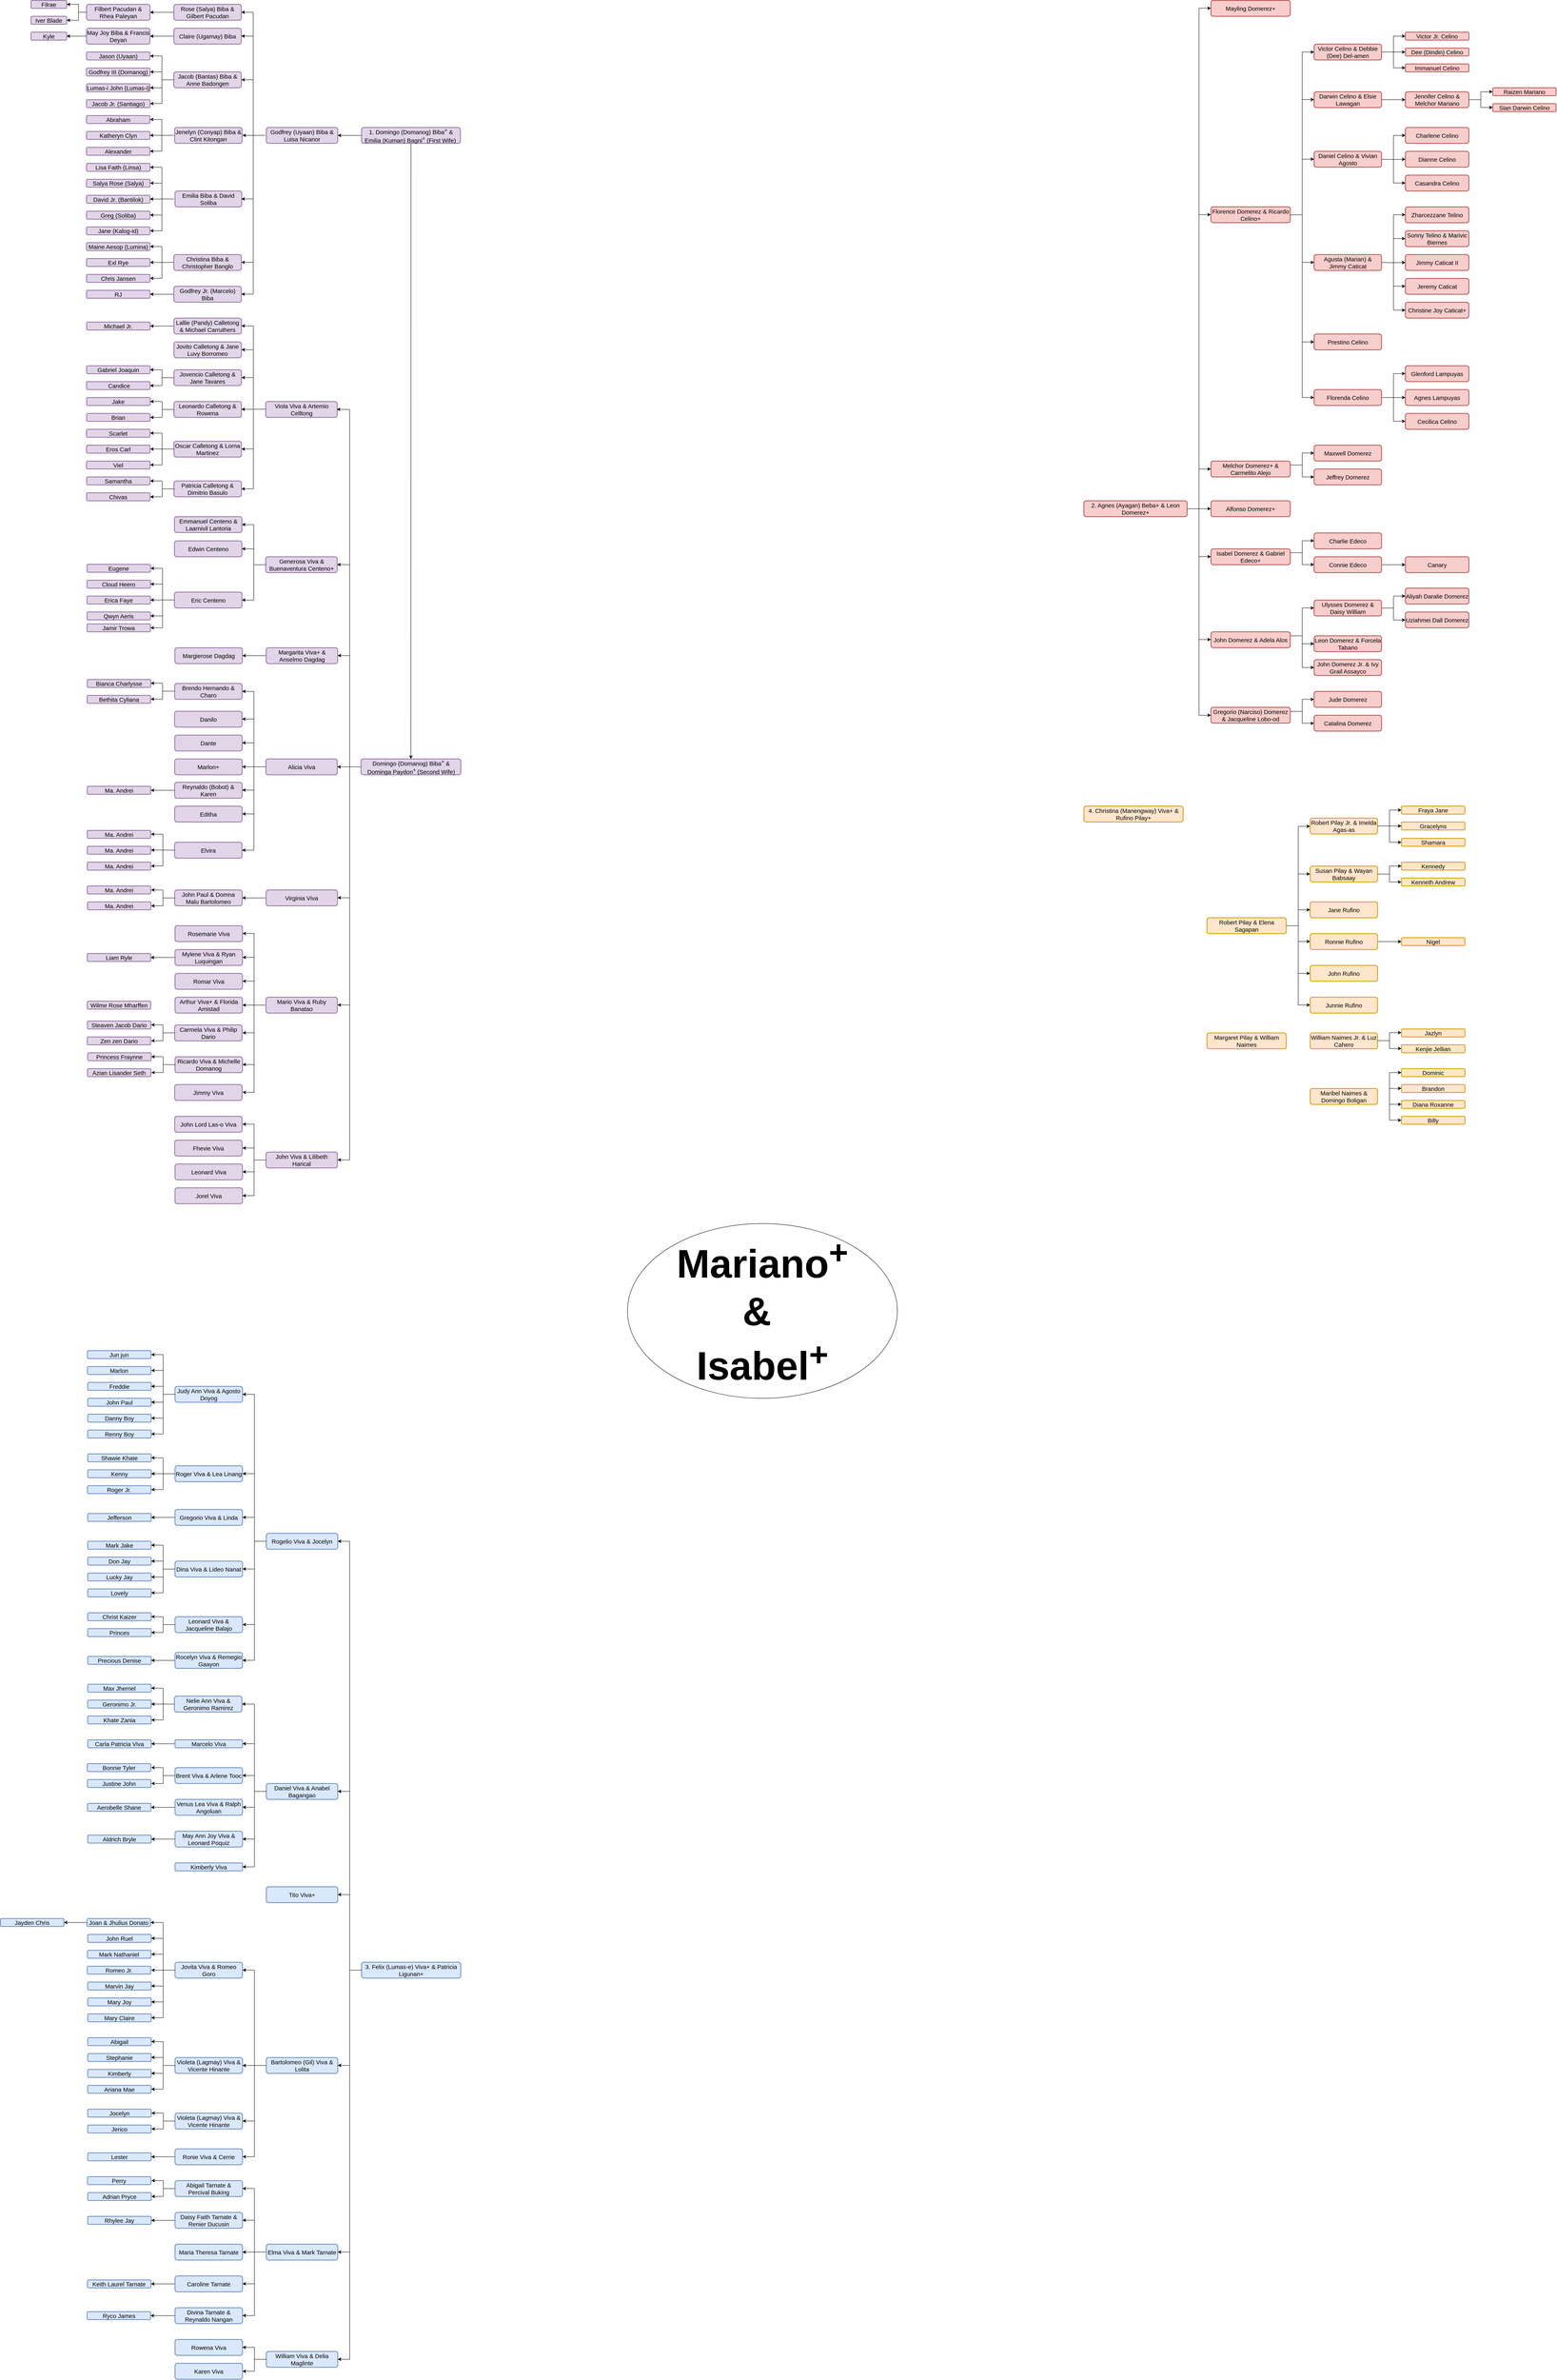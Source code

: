 <mxfile version="28.0.4">
  <diagram name="Page-1" id="LgF2EEBKUEtaE752DzGD">
    <mxGraphModel dx="1805" dy="1103" grid="1" gridSize="10" guides="1" tooltips="1" connect="1" arrows="1" fold="1" page="1" pageScale="1" pageWidth="1400" pageHeight="850" math="0" shadow="0">
      <root>
        <mxCell id="0" />
        <mxCell id="1" parent="0" />
        <mxCell id="iPQbSwLAwt5U1WuinnP0-3" value="&lt;font style=&quot;font-size: 100px;&quot;&gt;&lt;b style=&quot;&quot;&gt;Mariano&lt;sup&gt;+&lt;/sup&gt;&lt;br&gt;&lt;span style=&quot;background-color: transparent; color: light-dark(rgb(0, 0, 0), rgb(255, 255, 255));&quot;&gt;&amp;amp;&amp;nbsp;&lt;/span&gt;&lt;/b&gt;&lt;/font&gt;&lt;div&gt;&lt;span style=&quot;background-color: transparent; color: light-dark(rgb(0, 0, 0), rgb(255, 255, 255));&quot;&gt;&lt;font style=&quot;font-size: 100px;&quot;&gt;&lt;b style=&quot;&quot;&gt;Isabel&lt;sup style=&quot;&quot;&gt;+&lt;/sup&gt;&lt;/b&gt;&lt;/font&gt;&lt;/span&gt;&lt;/div&gt;" style="ellipse;whiteSpace=wrap;html=1;fontSize=15;" parent="1" vertex="1">
          <mxGeometry x="260" y="2290" width="680" height="440" as="geometry" />
        </mxCell>
        <mxCell id="geJAM1FH9w8emXUavwDb-674" value="" style="edgeStyle=orthogonalEdgeStyle;rounded=0;orthogonalLoop=1;jettySize=auto;html=1;fontFamily=Helvetica;fontSize=12;fontColor=default;" edge="1" parent="1" source="geJAM1FH9w8emXUavwDb-320" target="geJAM1FH9w8emXUavwDb-638">
          <mxGeometry relative="1" as="geometry" />
        </mxCell>
        <mxCell id="geJAM1FH9w8emXUavwDb-320" value="2. Agnes (Ayagan) Beba+ &amp;amp; Leon Domerez+" style="rounded=1;whiteSpace=wrap;html=1;strokeColor=#b85450;fillColor=#f8cecc;strokeWidth=2;fontSize=15;" vertex="1" parent="1">
          <mxGeometry x="1410" y="470" width="260" height="40" as="geometry" />
        </mxCell>
        <mxCell id="geJAM1FH9w8emXUavwDb-321" value="Mayling Domerez+" style="whiteSpace=wrap;html=1;rounded=1;strokeColor=#b85450;fillColor=#f8cecc;strokeWidth=2;fontSize=15;" vertex="1" parent="1">
          <mxGeometry x="1730" y="-790" width="200" height="40" as="geometry" />
        </mxCell>
        <mxCell id="geJAM1FH9w8emXUavwDb-322" value="Florence Domerez &amp;amp; Ricardo Celino+" style="whiteSpace=wrap;html=1;rounded=1;strokeColor=#b85450;fillColor=#f8cecc;strokeWidth=2;fontSize=15;" vertex="1" parent="1">
          <mxGeometry x="1730" y="-270.24" width="200" height="40" as="geometry" />
        </mxCell>
        <mxCell id="geJAM1FH9w8emXUavwDb-587" value="" style="edgeStyle=orthogonalEdgeStyle;rounded=0;orthogonalLoop=1;jettySize=auto;html=1;fontFamily=Helvetica;fontSize=12;fontColor=default;" edge="1" parent="1" source="geJAM1FH9w8emXUavwDb-323" target="geJAM1FH9w8emXUavwDb-329">
          <mxGeometry relative="1" as="geometry" />
        </mxCell>
        <mxCell id="geJAM1FH9w8emXUavwDb-323" value="Victor Celino &amp;amp; Debbie (Dee) Del-amen" style="rounded=1;whiteSpace=wrap;html=1;fillColor=#f8cecc;strokeColor=#b85450;strokeWidth=2;fontSize=15;" vertex="1" parent="1">
          <mxGeometry x="1990" y="-680" width="170" height="40" as="geometry" />
        </mxCell>
        <mxCell id="geJAM1FH9w8emXUavwDb-591" value="" style="edgeStyle=orthogonalEdgeStyle;rounded=0;orthogonalLoop=1;jettySize=auto;html=1;fontFamily=Helvetica;fontSize=12;fontColor=default;" edge="1" parent="1" source="geJAM1FH9w8emXUavwDb-324" target="geJAM1FH9w8emXUavwDb-331">
          <mxGeometry relative="1" as="geometry" />
        </mxCell>
        <mxCell id="geJAM1FH9w8emXUavwDb-324" value="Darwin Celino &amp;amp; Elsie Lawagan" style="rounded=1;whiteSpace=wrap;html=1;fillColor=#f8cecc;strokeColor=#b85450;strokeWidth=2;fontSize=15;" vertex="1" parent="1">
          <mxGeometry x="1990" y="-560" width="170" height="40" as="geometry" />
        </mxCell>
        <mxCell id="geJAM1FH9w8emXUavwDb-597" value="" style="edgeStyle=orthogonalEdgeStyle;rounded=0;orthogonalLoop=1;jettySize=auto;html=1;fontFamily=Helvetica;fontSize=12;fontColor=default;" edge="1" parent="1" target="geJAM1FH9w8emXUavwDb-584">
          <mxGeometry relative="1" as="geometry">
            <mxPoint x="2160" y="-390" as="sourcePoint" />
          </mxGeometry>
        </mxCell>
        <mxCell id="geJAM1FH9w8emXUavwDb-325" value="Daniel Celino &amp;amp; Vivian Agosto" style="rounded=1;whiteSpace=wrap;html=1;fillColor=#f8cecc;strokeColor=#b85450;strokeWidth=2;fontSize=15;" vertex="1" parent="1">
          <mxGeometry x="1990" y="-410" width="170" height="40" as="geometry" />
        </mxCell>
        <mxCell id="geJAM1FH9w8emXUavwDb-606" value="" style="edgeStyle=orthogonalEdgeStyle;rounded=0;orthogonalLoop=1;jettySize=auto;html=1;fontFamily=Helvetica;fontSize=12;fontColor=default;" edge="1" parent="1" target="geJAM1FH9w8emXUavwDb-603">
          <mxGeometry relative="1" as="geometry">
            <mxPoint x="2160" y="-130" as="sourcePoint" />
          </mxGeometry>
        </mxCell>
        <mxCell id="geJAM1FH9w8emXUavwDb-326" value="Agusta (Marian) &amp;amp; Jimmy Caticat" style="rounded=1;whiteSpace=wrap;html=1;fillColor=#f8cecc;strokeColor=#b85450;strokeWidth=2;fontSize=15;" vertex="1" parent="1">
          <mxGeometry x="1990" y="-150" width="170" height="40" as="geometry" />
        </mxCell>
        <mxCell id="geJAM1FH9w8emXUavwDb-328" value="Victor Jr. Celino" style="whiteSpace=wrap;html=1;rounded=1;fillColor=#f8cecc;strokeColor=#b85450;strokeWidth=2;fontSize=15;" vertex="1" parent="1">
          <mxGeometry x="2220" y="-710" width="160" height="20" as="geometry" />
        </mxCell>
        <mxCell id="geJAM1FH9w8emXUavwDb-329" value="Dee (Dindin) Celino" style="whiteSpace=wrap;html=1;rounded=1;fillColor=#f8cecc;strokeColor=#b85450;strokeWidth=2;fontSize=15;" vertex="1" parent="1">
          <mxGeometry x="2220" y="-670" width="160" height="20" as="geometry" />
        </mxCell>
        <mxCell id="geJAM1FH9w8emXUavwDb-330" value="Immanuel Celino" style="whiteSpace=wrap;html=1;rounded=1;fillColor=#f8cecc;strokeColor=#b85450;strokeWidth=2;fontSize=15;" vertex="1" parent="1">
          <mxGeometry x="2220" y="-630" width="160" height="20" as="geometry" />
        </mxCell>
        <mxCell id="geJAM1FH9w8emXUavwDb-331" value="Jennifer Celino &amp;amp; Melchor Mariano" style="whiteSpace=wrap;html=1;rounded=1;fillColor=#f8cecc;strokeColor=#b85450;strokeWidth=2;fontSize=15;" vertex="1" parent="1">
          <mxGeometry x="2220" y="-560" width="160" height="40" as="geometry" />
        </mxCell>
        <mxCell id="geJAM1FH9w8emXUavwDb-581" value="Raizen Mariano" style="rounded=1;whiteSpace=wrap;html=1;fillColor=#f8cecc;strokeColor=#b85450;strokeWidth=2;fontSize=15;" vertex="1" parent="1">
          <mxGeometry x="2440" y="-570" width="159.7" height="20" as="geometry" />
        </mxCell>
        <mxCell id="geJAM1FH9w8emXUavwDb-582" value="Sian Darwin Celino" style="rounded=1;whiteSpace=wrap;html=1;fillColor=#f8cecc;strokeColor=#b85450;strokeWidth=2;fontSize=15;" vertex="1" parent="1">
          <mxGeometry x="2440" y="-530" width="159.7" height="20" as="geometry" />
        </mxCell>
        <mxCell id="geJAM1FH9w8emXUavwDb-583" value="Charlene Celino" style="whiteSpace=wrap;html=1;rounded=1;fillColor=#f8cecc;strokeColor=#b85450;strokeWidth=2;fontSize=15;" vertex="1" parent="1">
          <mxGeometry x="2220" y="-470" width="160" height="40" as="geometry" />
        </mxCell>
        <mxCell id="geJAM1FH9w8emXUavwDb-584" value="Dianne Celino" style="whiteSpace=wrap;html=1;rounded=1;fillColor=#f8cecc;strokeColor=#b85450;strokeWidth=2;fontSize=15;" vertex="1" parent="1">
          <mxGeometry x="2220" y="-410" width="160" height="40" as="geometry" />
        </mxCell>
        <mxCell id="geJAM1FH9w8emXUavwDb-585" value="Casandra Celino" style="whiteSpace=wrap;html=1;rounded=1;fillColor=#f8cecc;strokeColor=#b85450;strokeWidth=2;fontSize=15;" vertex="1" parent="1">
          <mxGeometry x="2220" y="-350" width="160" height="40" as="geometry" />
        </mxCell>
        <mxCell id="geJAM1FH9w8emXUavwDb-588" value="" style="endArrow=none;html=1;rounded=0;fontFamily=Helvetica;fontSize=12;fontColor=default;" edge="1" parent="1">
          <mxGeometry width="50" height="50" relative="1" as="geometry">
            <mxPoint x="2190" y="-620" as="sourcePoint" />
            <mxPoint x="2190" y="-700" as="targetPoint" />
          </mxGeometry>
        </mxCell>
        <mxCell id="geJAM1FH9w8emXUavwDb-589" value="" style="endArrow=classic;html=1;rounded=0;fontFamily=Helvetica;fontSize=12;fontColor=default;" edge="1" parent="1">
          <mxGeometry width="50" height="50" relative="1" as="geometry">
            <mxPoint x="2190" y="-700" as="sourcePoint" />
            <mxPoint x="2220" y="-700" as="targetPoint" />
          </mxGeometry>
        </mxCell>
        <mxCell id="geJAM1FH9w8emXUavwDb-590" value="" style="endArrow=classic;html=1;rounded=0;fontFamily=Helvetica;fontSize=12;fontColor=default;" edge="1" parent="1">
          <mxGeometry width="50" height="50" relative="1" as="geometry">
            <mxPoint x="2190" y="-620.22" as="sourcePoint" />
            <mxPoint x="2220" y="-620.22" as="targetPoint" />
          </mxGeometry>
        </mxCell>
        <mxCell id="geJAM1FH9w8emXUavwDb-592" value="" style="endArrow=none;html=1;rounded=0;fontFamily=Helvetica;fontSize=12;fontColor=default;" edge="1" parent="1">
          <mxGeometry width="50" height="50" relative="1" as="geometry">
            <mxPoint x="2380" y="-540" as="sourcePoint" />
            <mxPoint x="2410" y="-540" as="targetPoint" />
          </mxGeometry>
        </mxCell>
        <mxCell id="geJAM1FH9w8emXUavwDb-594" value="" style="endArrow=none;html=1;rounded=0;fontFamily=Helvetica;fontSize=12;fontColor=default;" edge="1" parent="1">
          <mxGeometry width="50" height="50" relative="1" as="geometry">
            <mxPoint x="2410" y="-520" as="sourcePoint" />
            <mxPoint x="2410" y="-560" as="targetPoint" />
          </mxGeometry>
        </mxCell>
        <mxCell id="geJAM1FH9w8emXUavwDb-595" value="" style="endArrow=classic;html=1;rounded=0;fontFamily=Helvetica;fontSize=12;fontColor=default;entryX=0;entryY=0.5;entryDx=0;entryDy=0;" edge="1" parent="1" target="geJAM1FH9w8emXUavwDb-581">
          <mxGeometry width="50" height="50" relative="1" as="geometry">
            <mxPoint x="2410" y="-560" as="sourcePoint" />
            <mxPoint x="2460" y="-610" as="targetPoint" />
          </mxGeometry>
        </mxCell>
        <mxCell id="geJAM1FH9w8emXUavwDb-596" value="" style="endArrow=classic;html=1;rounded=0;fontFamily=Helvetica;fontSize=12;fontColor=default;entryX=0;entryY=0.5;entryDx=0;entryDy=0;" edge="1" parent="1">
          <mxGeometry width="50" height="50" relative="1" as="geometry">
            <mxPoint x="2410" y="-520.43" as="sourcePoint" />
            <mxPoint x="2440" y="-520.43" as="targetPoint" />
          </mxGeometry>
        </mxCell>
        <mxCell id="geJAM1FH9w8emXUavwDb-598" value="" style="endArrow=none;html=1;rounded=0;fontFamily=Helvetica;fontSize=12;fontColor=default;" edge="1" parent="1">
          <mxGeometry width="50" height="50" relative="1" as="geometry">
            <mxPoint x="2190" y="-330" as="sourcePoint" />
            <mxPoint x="2190" y="-450" as="targetPoint" />
          </mxGeometry>
        </mxCell>
        <mxCell id="geJAM1FH9w8emXUavwDb-599" value="" style="endArrow=classic;html=1;rounded=0;fontFamily=Helvetica;fontSize=12;fontColor=default;" edge="1" parent="1">
          <mxGeometry width="50" height="50" relative="1" as="geometry">
            <mxPoint x="2190" y="-450" as="sourcePoint" />
            <mxPoint x="2220" y="-450" as="targetPoint" />
          </mxGeometry>
        </mxCell>
        <mxCell id="geJAM1FH9w8emXUavwDb-600" value="" style="endArrow=classic;html=1;rounded=0;fontFamily=Helvetica;fontSize=12;fontColor=default;" edge="1" parent="1">
          <mxGeometry width="50" height="50" relative="1" as="geometry">
            <mxPoint x="2190" y="-330.23" as="sourcePoint" />
            <mxPoint x="2220" y="-330.23" as="targetPoint" />
          </mxGeometry>
        </mxCell>
        <mxCell id="geJAM1FH9w8emXUavwDb-601" value="Zharcezzane Telino" style="whiteSpace=wrap;html=1;rounded=1;fillColor=#f8cecc;strokeColor=#b85450;strokeWidth=2;fontSize=15;" vertex="1" parent="1">
          <mxGeometry x="2220" y="-270" width="160" height="40" as="geometry" />
        </mxCell>
        <mxCell id="geJAM1FH9w8emXUavwDb-602" value="Sonny Telino &amp;amp; Marivic Biernes" style="whiteSpace=wrap;html=1;rounded=1;fillColor=#f8cecc;strokeColor=#b85450;strokeWidth=2;fontSize=15;" vertex="1" parent="1">
          <mxGeometry x="2220" y="-210" width="160" height="40" as="geometry" />
        </mxCell>
        <mxCell id="geJAM1FH9w8emXUavwDb-603" value="Jimmy Caticat II" style="whiteSpace=wrap;html=1;rounded=1;fillColor=#f8cecc;strokeColor=#b85450;strokeWidth=2;fontSize=15;" vertex="1" parent="1">
          <mxGeometry x="2220" y="-150" width="160" height="40" as="geometry" />
        </mxCell>
        <mxCell id="geJAM1FH9w8emXUavwDb-604" value="Jeremy Caticat" style="whiteSpace=wrap;html=1;rounded=1;fillColor=#f8cecc;strokeColor=#b85450;strokeWidth=2;fontSize=15;" vertex="1" parent="1">
          <mxGeometry x="2220" y="-90" width="160" height="40" as="geometry" />
        </mxCell>
        <mxCell id="geJAM1FH9w8emXUavwDb-605" value="Christine Joy Caticat+" style="whiteSpace=wrap;html=1;rounded=1;fillColor=#f8cecc;strokeColor=#b85450;strokeWidth=2;fontSize=15;" vertex="1" parent="1">
          <mxGeometry x="2220" y="-30" width="160" height="40" as="geometry" />
        </mxCell>
        <mxCell id="geJAM1FH9w8emXUavwDb-607" value="" style="endArrow=none;html=1;rounded=0;fontFamily=Helvetica;fontSize=12;fontColor=default;" edge="1" parent="1">
          <mxGeometry width="50" height="50" relative="1" as="geometry">
            <mxPoint x="2190" y="-10" as="sourcePoint" />
            <mxPoint x="2190" y="-250" as="targetPoint" />
          </mxGeometry>
        </mxCell>
        <mxCell id="geJAM1FH9w8emXUavwDb-608" value="" style="endArrow=classic;html=1;rounded=0;fontFamily=Helvetica;fontSize=12;fontColor=default;" edge="1" parent="1">
          <mxGeometry width="50" height="50" relative="1" as="geometry">
            <mxPoint x="2190" y="-10" as="sourcePoint" />
            <mxPoint x="2220" y="-10" as="targetPoint" />
          </mxGeometry>
        </mxCell>
        <mxCell id="geJAM1FH9w8emXUavwDb-609" value="" style="endArrow=classic;html=1;rounded=0;fontFamily=Helvetica;fontSize=12;fontColor=default;" edge="1" parent="1">
          <mxGeometry width="50" height="50" relative="1" as="geometry">
            <mxPoint x="2190" y="-70.26" as="sourcePoint" />
            <mxPoint x="2220" y="-70.26" as="targetPoint" />
          </mxGeometry>
        </mxCell>
        <mxCell id="geJAM1FH9w8emXUavwDb-610" value="" style="endArrow=classic;html=1;rounded=0;fontFamily=Helvetica;fontSize=12;fontColor=default;" edge="1" parent="1">
          <mxGeometry width="50" height="50" relative="1" as="geometry">
            <mxPoint x="2190" y="-190.26" as="sourcePoint" />
            <mxPoint x="2220" y="-190.26" as="targetPoint" />
          </mxGeometry>
        </mxCell>
        <mxCell id="geJAM1FH9w8emXUavwDb-611" value="" style="endArrow=classic;html=1;rounded=0;fontFamily=Helvetica;fontSize=12;fontColor=default;" edge="1" parent="1">
          <mxGeometry width="50" height="50" relative="1" as="geometry">
            <mxPoint x="2190" y="-250.26" as="sourcePoint" />
            <mxPoint x="2220" y="-250.26" as="targetPoint" />
          </mxGeometry>
        </mxCell>
        <mxCell id="geJAM1FH9w8emXUavwDb-612" value="Prestino Celino" style="rounded=1;whiteSpace=wrap;html=1;fillColor=#f8cecc;strokeColor=#b85450;strokeWidth=2;fontSize=15;" vertex="1" parent="1">
          <mxGeometry x="1990" y="50" width="170" height="40" as="geometry" />
        </mxCell>
        <mxCell id="geJAM1FH9w8emXUavwDb-617" value="" style="edgeStyle=orthogonalEdgeStyle;rounded=0;orthogonalLoop=1;jettySize=auto;html=1;fontFamily=Helvetica;fontSize=12;fontColor=default;" edge="1" parent="1" source="geJAM1FH9w8emXUavwDb-613" target="geJAM1FH9w8emXUavwDb-615">
          <mxGeometry relative="1" as="geometry" />
        </mxCell>
        <mxCell id="geJAM1FH9w8emXUavwDb-613" value="Florenda Celino" style="rounded=1;whiteSpace=wrap;html=1;fillColor=#f8cecc;strokeColor=#b85450;strokeWidth=2;fontSize=15;" vertex="1" parent="1">
          <mxGeometry x="1990" y="190" width="170" height="40" as="geometry" />
        </mxCell>
        <mxCell id="geJAM1FH9w8emXUavwDb-614" value="Glenford Lampuyas" style="whiteSpace=wrap;html=1;rounded=1;fillColor=#f8cecc;strokeColor=#b85450;strokeWidth=2;fontSize=15;" vertex="1" parent="1">
          <mxGeometry x="2220" y="130" width="160" height="40" as="geometry" />
        </mxCell>
        <mxCell id="geJAM1FH9w8emXUavwDb-615" value="Agnes Lampuyas" style="whiteSpace=wrap;html=1;rounded=1;fillColor=#f8cecc;strokeColor=#b85450;strokeWidth=2;fontSize=15;" vertex="1" parent="1">
          <mxGeometry x="2220" y="190" width="160" height="40" as="geometry" />
        </mxCell>
        <mxCell id="geJAM1FH9w8emXUavwDb-616" value="Cecilica Celino" style="whiteSpace=wrap;html=1;rounded=1;fillColor=#f8cecc;strokeColor=#b85450;strokeWidth=2;fontSize=15;" vertex="1" parent="1">
          <mxGeometry x="2220" y="250" width="160" height="40" as="geometry" />
        </mxCell>
        <mxCell id="geJAM1FH9w8emXUavwDb-618" value="" style="endArrow=none;html=1;rounded=0;fontFamily=Helvetica;fontSize=12;fontColor=default;" edge="1" parent="1">
          <mxGeometry width="50" height="50" relative="1" as="geometry">
            <mxPoint x="2190" y="270" as="sourcePoint" />
            <mxPoint x="2190" y="150" as="targetPoint" />
          </mxGeometry>
        </mxCell>
        <mxCell id="geJAM1FH9w8emXUavwDb-619" value="" style="endArrow=classic;html=1;rounded=0;fontFamily=Helvetica;fontSize=12;fontColor=default;" edge="1" parent="1">
          <mxGeometry width="50" height="50" relative="1" as="geometry">
            <mxPoint x="2190" y="149.69" as="sourcePoint" />
            <mxPoint x="2220" y="149.69" as="targetPoint" />
          </mxGeometry>
        </mxCell>
        <mxCell id="geJAM1FH9w8emXUavwDb-620" value="" style="endArrow=classic;html=1;rounded=0;fontFamily=Helvetica;fontSize=12;fontColor=default;" edge="1" parent="1">
          <mxGeometry width="50" height="50" relative="1" as="geometry">
            <mxPoint x="2190" y="269.69" as="sourcePoint" />
            <mxPoint x="2220" y="269.69" as="targetPoint" />
          </mxGeometry>
        </mxCell>
        <mxCell id="geJAM1FH9w8emXUavwDb-621" value="" style="endArrow=classic;html=1;rounded=0;fontFamily=Helvetica;fontSize=12;fontColor=default;" edge="1" parent="1">
          <mxGeometry width="50" height="50" relative="1" as="geometry">
            <mxPoint x="1960" y="-390.2" as="sourcePoint" />
            <mxPoint x="1990" y="-390.2" as="targetPoint" />
          </mxGeometry>
        </mxCell>
        <mxCell id="geJAM1FH9w8emXUavwDb-622" value="" style="endArrow=classic;html=1;rounded=0;fontFamily=Helvetica;fontSize=12;fontColor=default;" edge="1" parent="1">
          <mxGeometry width="50" height="50" relative="1" as="geometry">
            <mxPoint x="1960" y="-660.0" as="sourcePoint" />
            <mxPoint x="1990" y="-660.0" as="targetPoint" />
          </mxGeometry>
        </mxCell>
        <mxCell id="geJAM1FH9w8emXUavwDb-623" value="" style="endArrow=classic;html=1;rounded=0;fontFamily=Helvetica;fontSize=12;fontColor=default;" edge="1" parent="1">
          <mxGeometry width="50" height="50" relative="1" as="geometry">
            <mxPoint x="1960" y="-540.34" as="sourcePoint" />
            <mxPoint x="1990" y="-540.34" as="targetPoint" />
          </mxGeometry>
        </mxCell>
        <mxCell id="geJAM1FH9w8emXUavwDb-624" value="" style="endArrow=classic;html=1;rounded=0;fontFamily=Helvetica;fontSize=12;fontColor=default;" edge="1" parent="1">
          <mxGeometry width="50" height="50" relative="1" as="geometry">
            <mxPoint x="1960" y="-130.31" as="sourcePoint" />
            <mxPoint x="1990" y="-130.31" as="targetPoint" />
          </mxGeometry>
        </mxCell>
        <mxCell id="geJAM1FH9w8emXUavwDb-625" value="" style="endArrow=classic;html=1;rounded=0;fontFamily=Helvetica;fontSize=12;fontColor=default;" edge="1" parent="1">
          <mxGeometry width="50" height="50" relative="1" as="geometry">
            <mxPoint x="1960" y="70" as="sourcePoint" />
            <mxPoint x="1990" y="70" as="targetPoint" />
          </mxGeometry>
        </mxCell>
        <mxCell id="geJAM1FH9w8emXUavwDb-626" value="" style="endArrow=classic;html=1;rounded=0;fontFamily=Helvetica;fontSize=12;fontColor=default;" edge="1" parent="1">
          <mxGeometry width="50" height="50" relative="1" as="geometry">
            <mxPoint x="1960" y="210.0" as="sourcePoint" />
            <mxPoint x="1990" y="210.0" as="targetPoint" />
          </mxGeometry>
        </mxCell>
        <mxCell id="geJAM1FH9w8emXUavwDb-627" value="" style="endArrow=none;html=1;rounded=0;fontFamily=Helvetica;fontSize=12;fontColor=default;" edge="1" parent="1">
          <mxGeometry width="50" height="50" relative="1" as="geometry">
            <mxPoint x="1960" y="210" as="sourcePoint" />
            <mxPoint x="1960" y="-660" as="targetPoint" />
          </mxGeometry>
        </mxCell>
        <mxCell id="geJAM1FH9w8emXUavwDb-628" value="" style="endArrow=none;html=1;rounded=0;fontFamily=Helvetica;fontSize=12;fontColor=default;" edge="1" parent="1">
          <mxGeometry width="50" height="50" relative="1" as="geometry">
            <mxPoint x="1930" y="-250" as="sourcePoint" />
            <mxPoint x="1960" y="-250" as="targetPoint" />
          </mxGeometry>
        </mxCell>
        <mxCell id="geJAM1FH9w8emXUavwDb-630" value="Melchor Domerez+ &amp;amp; Carmelito Alejo" style="whiteSpace=wrap;html=1;rounded=1;strokeColor=#b85450;fillColor=#f8cecc;strokeWidth=2;fontSize=15;" vertex="1" parent="1">
          <mxGeometry x="1730" y="370" width="200" height="40" as="geometry" />
        </mxCell>
        <mxCell id="geJAM1FH9w8emXUavwDb-631" value="Maxwell Domerez" style="rounded=1;whiteSpace=wrap;html=1;fillColor=#f8cecc;strokeColor=#b85450;strokeWidth=2;fontSize=15;" vertex="1" parent="1">
          <mxGeometry x="1990" y="330" width="170" height="40" as="geometry" />
        </mxCell>
        <mxCell id="geJAM1FH9w8emXUavwDb-632" value="Jeffrey Domerez" style="rounded=1;whiteSpace=wrap;html=1;fillColor=#f8cecc;strokeColor=#b85450;strokeWidth=2;fontSize=15;" vertex="1" parent="1">
          <mxGeometry x="1990" y="390" width="170" height="40" as="geometry" />
        </mxCell>
        <mxCell id="geJAM1FH9w8emXUavwDb-633" value="" style="endArrow=classic;html=1;rounded=0;fontFamily=Helvetica;fontSize=12;fontColor=default;" edge="1" parent="1">
          <mxGeometry width="50" height="50" relative="1" as="geometry">
            <mxPoint x="1960" y="410" as="sourcePoint" />
            <mxPoint x="1990" y="410" as="targetPoint" />
          </mxGeometry>
        </mxCell>
        <mxCell id="geJAM1FH9w8emXUavwDb-634" value="" style="endArrow=classic;html=1;rounded=0;fontFamily=Helvetica;fontSize=12;fontColor=default;" edge="1" parent="1">
          <mxGeometry width="50" height="50" relative="1" as="geometry">
            <mxPoint x="1960" y="349.8" as="sourcePoint" />
            <mxPoint x="1990" y="349.8" as="targetPoint" />
          </mxGeometry>
        </mxCell>
        <mxCell id="geJAM1FH9w8emXUavwDb-636" value="" style="endArrow=none;html=1;rounded=0;fontFamily=Helvetica;fontSize=12;fontColor=default;" edge="1" parent="1">
          <mxGeometry width="50" height="50" relative="1" as="geometry">
            <mxPoint x="1960" y="410" as="sourcePoint" />
            <mxPoint x="1960" y="350" as="targetPoint" />
          </mxGeometry>
        </mxCell>
        <mxCell id="geJAM1FH9w8emXUavwDb-637" value="" style="endArrow=none;html=1;rounded=0;fontFamily=Helvetica;fontSize=12;fontColor=default;exitX=1;exitY=0.5;exitDx=0;exitDy=0;" edge="1" parent="1">
          <mxGeometry width="50" height="50" relative="1" as="geometry">
            <mxPoint x="1930" y="380" as="sourcePoint" />
            <mxPoint x="1960" y="380" as="targetPoint" />
          </mxGeometry>
        </mxCell>
        <mxCell id="geJAM1FH9w8emXUavwDb-638" value="Alfonso Domerez+" style="whiteSpace=wrap;html=1;rounded=1;strokeColor=#b85450;fillColor=#f8cecc;strokeWidth=2;fontSize=15;" vertex="1" parent="1">
          <mxGeometry x="1730" y="470" width="200" height="40" as="geometry" />
        </mxCell>
        <mxCell id="geJAM1FH9w8emXUavwDb-639" value="Isabel Domerez &amp;amp; Gabriel Edeco+" style="whiteSpace=wrap;html=1;rounded=1;strokeColor=#b85450;fillColor=#f8cecc;strokeWidth=2;fontSize=15;" vertex="1" parent="1">
          <mxGeometry x="1730" y="591" width="200" height="40" as="geometry" />
        </mxCell>
        <mxCell id="geJAM1FH9w8emXUavwDb-640" value="Charlie Edeco" style="rounded=1;whiteSpace=wrap;html=1;fillColor=#f8cecc;strokeColor=#b85450;strokeWidth=2;fontSize=15;" vertex="1" parent="1">
          <mxGeometry x="1990" y="551" width="170" height="40" as="geometry" />
        </mxCell>
        <mxCell id="geJAM1FH9w8emXUavwDb-644" value="" style="edgeStyle=orthogonalEdgeStyle;rounded=0;orthogonalLoop=1;jettySize=auto;html=1;fontFamily=Helvetica;fontSize=12;fontColor=default;" edge="1" parent="1" source="geJAM1FH9w8emXUavwDb-641" target="geJAM1FH9w8emXUavwDb-643">
          <mxGeometry relative="1" as="geometry" />
        </mxCell>
        <mxCell id="geJAM1FH9w8emXUavwDb-641" value="Connie Edeco" style="rounded=1;whiteSpace=wrap;html=1;fillColor=#f8cecc;strokeColor=#b85450;strokeWidth=2;fontSize=15;" vertex="1" parent="1">
          <mxGeometry x="1990" y="611" width="170" height="40" as="geometry" />
        </mxCell>
        <mxCell id="geJAM1FH9w8emXUavwDb-643" value="Canary" style="whiteSpace=wrap;html=1;rounded=1;fillColor=#f8cecc;strokeColor=#b85450;strokeWidth=2;fontSize=15;" vertex="1" parent="1">
          <mxGeometry x="2220" y="611" width="160" height="40" as="geometry" />
        </mxCell>
        <mxCell id="geJAM1FH9w8emXUavwDb-645" value="" style="endArrow=classic;html=1;rounded=0;fontFamily=Helvetica;fontSize=12;fontColor=default;" edge="1" parent="1">
          <mxGeometry width="50" height="50" relative="1" as="geometry">
            <mxPoint x="1960" y="630.77" as="sourcePoint" />
            <mxPoint x="1990" y="630.77" as="targetPoint" />
          </mxGeometry>
        </mxCell>
        <mxCell id="geJAM1FH9w8emXUavwDb-646" value="" style="endArrow=classic;html=1;rounded=0;fontFamily=Helvetica;fontSize=12;fontColor=default;" edge="1" parent="1">
          <mxGeometry width="50" height="50" relative="1" as="geometry">
            <mxPoint x="1960" y="570.57" as="sourcePoint" />
            <mxPoint x="1990" y="570.57" as="targetPoint" />
          </mxGeometry>
        </mxCell>
        <mxCell id="geJAM1FH9w8emXUavwDb-647" value="" style="endArrow=none;html=1;rounded=0;fontFamily=Helvetica;fontSize=12;fontColor=default;" edge="1" parent="1">
          <mxGeometry width="50" height="50" relative="1" as="geometry">
            <mxPoint x="1960" y="630.77" as="sourcePoint" />
            <mxPoint x="1960" y="570.77" as="targetPoint" />
          </mxGeometry>
        </mxCell>
        <mxCell id="geJAM1FH9w8emXUavwDb-648" value="" style="endArrow=none;html=1;rounded=0;fontFamily=Helvetica;fontSize=12;fontColor=default;exitX=1;exitY=0.5;exitDx=0;exitDy=0;" edge="1" parent="1">
          <mxGeometry width="50" height="50" relative="1" as="geometry">
            <mxPoint x="1930" y="600.77" as="sourcePoint" />
            <mxPoint x="1960" y="600.77" as="targetPoint" />
          </mxGeometry>
        </mxCell>
        <mxCell id="geJAM1FH9w8emXUavwDb-649" value="John Domerez &amp;amp; Adela Alos" style="whiteSpace=wrap;html=1;rounded=1;strokeColor=#b85450;fillColor=#f8cecc;strokeWidth=2;fontSize=15;" vertex="1" parent="1">
          <mxGeometry x="1730" y="800" width="200" height="40" as="geometry" />
        </mxCell>
        <mxCell id="geJAM1FH9w8emXUavwDb-650" value="Aliyah Daralie Domerez" style="whiteSpace=wrap;html=1;rounded=1;fillColor=#f8cecc;strokeColor=#b85450;strokeWidth=2;fontSize=15;" vertex="1" parent="1">
          <mxGeometry x="2220" y="690" width="160" height="40" as="geometry" />
        </mxCell>
        <mxCell id="geJAM1FH9w8emXUavwDb-651" value="Uziahmei Dall Domerez" style="whiteSpace=wrap;html=1;rounded=1;fillColor=#f8cecc;strokeColor=#b85450;strokeWidth=2;fontSize=15;" vertex="1" parent="1">
          <mxGeometry x="2220" y="750" width="160" height="40" as="geometry" />
        </mxCell>
        <mxCell id="geJAM1FH9w8emXUavwDb-652" value="" style="endArrow=classic;html=1;rounded=0;fontFamily=Helvetica;fontSize=12;fontColor=default;" edge="1" parent="1">
          <mxGeometry width="50" height="50" relative="1" as="geometry">
            <mxPoint x="2190" y="770.2" as="sourcePoint" />
            <mxPoint x="2220" y="770.2" as="targetPoint" />
          </mxGeometry>
        </mxCell>
        <mxCell id="geJAM1FH9w8emXUavwDb-653" value="" style="endArrow=classic;html=1;rounded=0;fontFamily=Helvetica;fontSize=12;fontColor=default;" edge="1" parent="1">
          <mxGeometry width="50" height="50" relative="1" as="geometry">
            <mxPoint x="2190" y="710" as="sourcePoint" />
            <mxPoint x="2220" y="710" as="targetPoint" />
          </mxGeometry>
        </mxCell>
        <mxCell id="geJAM1FH9w8emXUavwDb-654" value="" style="endArrow=none;html=1;rounded=0;fontFamily=Helvetica;fontSize=12;fontColor=default;" edge="1" parent="1">
          <mxGeometry width="50" height="50" relative="1" as="geometry">
            <mxPoint x="2190" y="770.2" as="sourcePoint" />
            <mxPoint x="2190" y="710.2" as="targetPoint" />
          </mxGeometry>
        </mxCell>
        <mxCell id="geJAM1FH9w8emXUavwDb-655" value="" style="endArrow=none;html=1;rounded=0;fontFamily=Helvetica;fontSize=12;fontColor=default;exitX=1;exitY=0.5;exitDx=0;exitDy=0;" edge="1" parent="1">
          <mxGeometry width="50" height="50" relative="1" as="geometry">
            <mxPoint x="2160" y="740.2" as="sourcePoint" />
            <mxPoint x="2190" y="740.2" as="targetPoint" />
          </mxGeometry>
        </mxCell>
        <mxCell id="geJAM1FH9w8emXUavwDb-657" value="Ulysses Domerez &amp;amp; Daisy William" style="rounded=1;whiteSpace=wrap;html=1;fillColor=#f8cecc;strokeColor=#b85450;strokeWidth=2;fontSize=15;" vertex="1" parent="1">
          <mxGeometry x="1990" y="720" width="170" height="40" as="geometry" />
        </mxCell>
        <mxCell id="geJAM1FH9w8emXUavwDb-311" value="" style="edgeStyle=orthogonalEdgeStyle;rounded=0;orthogonalLoop=1;jettySize=auto;html=1;fontFamily=Helvetica;fontSize=12;fontColor=default;" edge="1" parent="1" source="iPQbSwLAwt5U1WuinnP0-55" target="iPQbSwLAwt5U1WuinnP0-58">
          <mxGeometry relative="1" as="geometry" />
        </mxCell>
        <mxCell id="iPQbSwLAwt5U1WuinnP0-55" value="1. Domingo (Domanog) Biba&lt;sup&gt;+&lt;/sup&gt; &amp;amp; Emilia (Kuman) Bagni&lt;span&gt;&lt;sup&gt;+&lt;/sup&gt;&lt;/span&gt;&amp;nbsp;(First Wife)&lt;sup&gt;&amp;nbsp;&lt;/sup&gt;" style="rounded=1;whiteSpace=wrap;html=1;strokeColor=#9673a6;fillColor=#e1d5e7;strokeWidth=2;fontSize=15;" parent="1" vertex="1">
          <mxGeometry x="-410" y="-470" width="249" height="40" as="geometry" />
        </mxCell>
        <mxCell id="iPQbSwLAwt5U1WuinnP0-58" value="Godfrey (Uyaan) Biba &amp;amp; Luisa Nicanor" style="whiteSpace=wrap;html=1;rounded=1;strokeColor=#9673a6;fillColor=#e1d5e7;strokeWidth=2;fontSize=15;" parent="1" vertex="1">
          <mxGeometry x="-650" y="-470" width="180" height="40" as="geometry" />
        </mxCell>
        <mxCell id="geJAM1FH9w8emXUavwDb-12" value="" style="endArrow=classic;html=1;rounded=0;entryX=0.5;entryY=0;entryDx=0;entryDy=0;exitX=0.5;exitY=1;exitDx=0;exitDy=0;fontSize=15;" edge="1" parent="1" source="iPQbSwLAwt5U1WuinnP0-55" target="geJAM1FH9w8emXUavwDb-3">
          <mxGeometry width="50" height="50" relative="1" as="geometry">
            <mxPoint x="-193" y="1.19" as="sourcePoint" />
            <mxPoint x="-233" y="1" as="targetPoint" />
          </mxGeometry>
        </mxCell>
        <mxCell id="geJAM1FH9w8emXUavwDb-25" value="Filbert Pacudan &amp;amp; Rhea Paleyan" style="whiteSpace=wrap;html=1;rounded=1;fillColor=#e1d5e7;strokeColor=#9673a6;strokeWidth=2;fontSize=15;" vertex="1" parent="1">
          <mxGeometry x="-1103" y="-780" width="160" height="40" as="geometry" />
        </mxCell>
        <mxCell id="geJAM1FH9w8emXUavwDb-26" value="" style="edgeStyle=orthogonalEdgeStyle;rounded=0;orthogonalLoop=1;jettySize=auto;html=1;fontSize=15;" edge="1" parent="1">
          <mxGeometry relative="1" as="geometry">
            <mxPoint x="-883" y="-760" as="sourcePoint" />
            <mxPoint x="-943" y="-760" as="targetPoint" />
          </mxGeometry>
        </mxCell>
        <mxCell id="iPQbSwLAwt5U1WuinnP0-29" value="&lt;font&gt;Rose (Salya) Biba &amp;amp; Gilbert Pacudan&lt;/font&gt;" style="rounded=1;whiteSpace=wrap;html=1;fillColor=#e1d5e7;strokeColor=#9673a6;strokeWidth=2;fontSize=15;" parent="1" vertex="1">
          <mxGeometry x="-883" y="-780" width="170" height="40" as="geometry" />
        </mxCell>
        <mxCell id="geJAM1FH9w8emXUavwDb-49" value="" style="edgeStyle=orthogonalEdgeStyle;rounded=0;orthogonalLoop=1;jettySize=auto;html=1;fontFamily=Helvetica;fontSize=15;fontColor=default;" edge="1" parent="1">
          <mxGeometry relative="1" as="geometry">
            <mxPoint x="-883" y="-700" as="sourcePoint" />
            <mxPoint x="-943" y="-700" as="targetPoint" />
          </mxGeometry>
        </mxCell>
        <mxCell id="iPQbSwLAwt5U1WuinnP0-30" value="&lt;font&gt;Claire (Ugamay) Biba&lt;/font&gt;" style="rounded=1;whiteSpace=wrap;html=1;fillColor=#e1d5e7;strokeColor=#9673a6;strokeWidth=2;fontSize=15;" parent="1" vertex="1">
          <mxGeometry x="-883" y="-720" width="170" height="40" as="geometry" />
        </mxCell>
        <mxCell id="iPQbSwLAwt5U1WuinnP0-31" value="&lt;span&gt;Jacob (Bantas) Biba &amp;amp; Anne Badongen&lt;/span&gt;" style="rounded=1;whiteSpace=wrap;html=1;fillColor=#e1d5e7;strokeColor=#9673a6;strokeWidth=2;fontSize=15;" parent="1" vertex="1">
          <mxGeometry x="-883" y="-610" width="170" height="40" as="geometry" />
        </mxCell>
        <mxCell id="geJAM1FH9w8emXUavwDb-48" value="May Joy Biba &amp;amp; Francis Deyan" style="rounded=1;whiteSpace=wrap;html=1;fillColor=#e1d5e7;strokeColor=#9673a6;strokeWidth=2;fontSize=15;" vertex="1" parent="1">
          <mxGeometry x="-1103" y="-720" width="160" height="40" as="geometry" />
        </mxCell>
        <mxCell id="geJAM1FH9w8emXUavwDb-116" value="" style="edgeStyle=orthogonalEdgeStyle;rounded=0;orthogonalLoop=1;jettySize=auto;html=1;fontFamily=Helvetica;fontSize=12;fontColor=default;" edge="1" parent="1" source="geJAM1FH9w8emXUavwDb-5" target="geJAM1FH9w8emXUavwDb-68">
          <mxGeometry relative="1" as="geometry" />
        </mxCell>
        <mxCell id="geJAM1FH9w8emXUavwDb-5" value="&lt;span&gt;Godfrey Jr. (Marcelo) Biba&lt;/span&gt;" style="rounded=1;whiteSpace=wrap;html=1;fillColor=#e1d5e7;strokeColor=#9673a6;strokeWidth=2;fontSize=15;" vertex="1" parent="1">
          <mxGeometry x="-883" y="-70" width="170" height="40" as="geometry" />
        </mxCell>
        <mxCell id="iPQbSwLAwt5U1WuinnP0-33" value="&lt;font&gt;Emilia Biba &amp;amp; David Soliba&lt;/font&gt;" style="rounded=1;whiteSpace=wrap;html=1;fillColor=#e1d5e7;strokeColor=#9673a6;strokeWidth=2;fontSize=15;" parent="1" vertex="1">
          <mxGeometry x="-880" y="-310" width="168" height="40" as="geometry" />
        </mxCell>
        <mxCell id="geJAM1FH9w8emXUavwDb-4" value="&lt;font&gt;Christina Biba &amp;amp; Christopher Banglo&lt;/font&gt;" style="rounded=1;whiteSpace=wrap;html=1;fillColor=#e1d5e7;strokeColor=#9673a6;strokeWidth=2;fontSize=15;" vertex="1" parent="1">
          <mxGeometry x="-883" y="-150" width="170" height="40" as="geometry" />
        </mxCell>
        <mxCell id="geJAM1FH9w8emXUavwDb-60" value="&lt;span&gt;Lisa Faith (Linsa)&lt;/span&gt;" style="rounded=1;whiteSpace=wrap;html=1;fillColor=#e1d5e7;strokeColor=#9673a6;strokeWidth=2;fontSize=15;" vertex="1" parent="1">
          <mxGeometry x="-1103" y="-379.62" width="160" height="20" as="geometry" />
        </mxCell>
        <mxCell id="geJAM1FH9w8emXUavwDb-61" value="&lt;span&gt;Salya Rose (Salya)&lt;/span&gt;" style="rounded=1;whiteSpace=wrap;html=1;fillColor=#e1d5e7;strokeColor=#9673a6;strokeWidth=2;fontSize=15;" vertex="1" parent="1">
          <mxGeometry x="-1103" y="-339.62" width="160" height="20" as="geometry" />
        </mxCell>
        <mxCell id="geJAM1FH9w8emXUavwDb-62" value="&lt;span&gt;David Jr. (Bantilok)&lt;/span&gt;" style="rounded=1;whiteSpace=wrap;html=1;fillColor=#e1d5e7;strokeColor=#9673a6;strokeWidth=2;fontSize=15;" vertex="1" parent="1">
          <mxGeometry x="-1103" y="-299.24" width="160" height="20" as="geometry" />
        </mxCell>
        <mxCell id="geJAM1FH9w8emXUavwDb-63" value="&lt;span&gt;Greg (Soliba)&lt;/span&gt;" style="rounded=1;whiteSpace=wrap;html=1;fillColor=#e1d5e7;strokeColor=#9673a6;strokeWidth=2;fontSize=15;" vertex="1" parent="1">
          <mxGeometry x="-1103" y="-259.24" width="160" height="20" as="geometry" />
        </mxCell>
        <mxCell id="geJAM1FH9w8emXUavwDb-64" value="&lt;span&gt;Jane (Kalog-id)&lt;/span&gt;" style="rounded=1;whiteSpace=wrap;html=1;fillColor=#e1d5e7;strokeColor=#9673a6;strokeWidth=2;fontSize=15;" vertex="1" parent="1">
          <mxGeometry x="-1103" y="-219.62" width="160" height="20" as="geometry" />
        </mxCell>
        <mxCell id="geJAM1FH9w8emXUavwDb-65" value="&lt;span&gt;Maine Aesop (Lumina)&lt;/span&gt;" style="rounded=1;whiteSpace=wrap;html=1;fillColor=#e1d5e7;strokeColor=#9673a6;strokeWidth=2;fontSize=15;" vertex="1" parent="1">
          <mxGeometry x="-1103" y="-180" width="160" height="20" as="geometry" />
        </mxCell>
        <mxCell id="geJAM1FH9w8emXUavwDb-66" value="&lt;span&gt;Exl Rye&lt;/span&gt;" style="rounded=1;whiteSpace=wrap;html=1;fillColor=#e1d5e7;strokeColor=#9673a6;strokeWidth=2;fontSize=15;" vertex="1" parent="1">
          <mxGeometry x="-1103" y="-140" width="160" height="20" as="geometry" />
        </mxCell>
        <mxCell id="geJAM1FH9w8emXUavwDb-67" value="&lt;span&gt;Chris Jansen&lt;/span&gt;" style="rounded=1;whiteSpace=wrap;html=1;fillColor=#e1d5e7;strokeColor=#9673a6;strokeWidth=2;fontSize=15;" vertex="1" parent="1">
          <mxGeometry x="-1103" y="-100" width="160" height="20" as="geometry" />
        </mxCell>
        <mxCell id="geJAM1FH9w8emXUavwDb-68" value="&lt;span&gt;RJ&lt;/span&gt;" style="rounded=1;whiteSpace=wrap;html=1;fillColor=#e1d5e7;strokeColor=#9673a6;strokeWidth=2;fontSize=15;" vertex="1" parent="1">
          <mxGeometry x="-1103" y="-60" width="160" height="20" as="geometry" />
        </mxCell>
        <mxCell id="geJAM1FH9w8emXUavwDb-71" value="" style="endArrow=none;html=1;rounded=0;fontFamily=Helvetica;fontSize=15;fontColor=default;" edge="1" parent="1">
          <mxGeometry width="50" height="50" relative="1" as="geometry">
            <mxPoint x="-913" y="-590" as="sourcePoint" />
            <mxPoint x="-883" y="-590" as="targetPoint" />
          </mxGeometry>
        </mxCell>
        <mxCell id="geJAM1FH9w8emXUavwDb-87" value="" style="endArrow=none;html=1;rounded=0;fontFamily=Helvetica;fontSize=15;fontColor=default;entryX=0;entryY=0.5;entryDx=0;entryDy=0;" edge="1" parent="1">
          <mxGeometry width="50" height="50" relative="1" as="geometry">
            <mxPoint x="-913" y="-130" as="sourcePoint" />
            <mxPoint x="-883.0" y="-130.32" as="targetPoint" />
          </mxGeometry>
        </mxCell>
        <mxCell id="geJAM1FH9w8emXUavwDb-88" value="" style="endArrow=classic;html=1;rounded=0;fontFamily=Helvetica;fontSize=15;fontColor=default;entryX=1;entryY=0.5;entryDx=0;entryDy=0;" edge="1" parent="1">
          <mxGeometry width="50" height="50" relative="1" as="geometry">
            <mxPoint x="-913" y="-369.92" as="sourcePoint" />
            <mxPoint x="-943" y="-369.92" as="targetPoint" />
          </mxGeometry>
        </mxCell>
        <mxCell id="geJAM1FH9w8emXUavwDb-89" value="" style="endArrow=classic;html=1;rounded=0;fontFamily=Helvetica;fontSize=15;fontColor=default;entryX=1;entryY=0.5;entryDx=0;entryDy=0;" edge="1" parent="1">
          <mxGeometry width="50" height="50" relative="1" as="geometry">
            <mxPoint x="-913" y="-329.92" as="sourcePoint" />
            <mxPoint x="-943" y="-329.92" as="targetPoint" />
          </mxGeometry>
        </mxCell>
        <mxCell id="geJAM1FH9w8emXUavwDb-90" value="" style="endArrow=classic;html=1;rounded=0;fontFamily=Helvetica;fontSize=15;fontColor=default;entryX=1;entryY=0.5;entryDx=0;entryDy=0;" edge="1" parent="1">
          <mxGeometry width="50" height="50" relative="1" as="geometry">
            <mxPoint x="-913.3" y="-289.8" as="sourcePoint" />
            <mxPoint x="-943.3" y="-289.8" as="targetPoint" />
          </mxGeometry>
        </mxCell>
        <mxCell id="geJAM1FH9w8emXUavwDb-91" value="" style="endArrow=classic;html=1;rounded=0;fontFamily=Helvetica;fontSize=15;fontColor=default;entryX=1;entryY=0.5;entryDx=0;entryDy=0;" edge="1" parent="1">
          <mxGeometry width="50" height="50" relative="1" as="geometry">
            <mxPoint x="-913" y="-249.54" as="sourcePoint" />
            <mxPoint x="-943" y="-249.54" as="targetPoint" />
          </mxGeometry>
        </mxCell>
        <mxCell id="geJAM1FH9w8emXUavwDb-92" value="" style="endArrow=classic;html=1;rounded=0;fontFamily=Helvetica;fontSize=15;fontColor=default;entryX=1;entryY=0.5;entryDx=0;entryDy=0;" edge="1" parent="1">
          <mxGeometry width="50" height="50" relative="1" as="geometry">
            <mxPoint x="-913" y="-209.92" as="sourcePoint" />
            <mxPoint x="-943" y="-209.92" as="targetPoint" />
          </mxGeometry>
        </mxCell>
        <mxCell id="geJAM1FH9w8emXUavwDb-93" value="" style="endArrow=none;html=1;rounded=0;fontFamily=Helvetica;fontSize=15;fontColor=default;" edge="1" parent="1">
          <mxGeometry width="50" height="50" relative="1" as="geometry">
            <mxPoint x="-913" y="-290" as="sourcePoint" />
            <mxPoint x="-883" y="-289.82" as="targetPoint" />
          </mxGeometry>
        </mxCell>
        <mxCell id="geJAM1FH9w8emXUavwDb-94" value="" style="endArrow=none;html=1;rounded=0;fontFamily=Helvetica;fontSize=15;fontColor=default;" edge="1" parent="1">
          <mxGeometry width="50" height="50" relative="1" as="geometry">
            <mxPoint x="-913" y="-209.24" as="sourcePoint" />
            <mxPoint x="-913" y="-269.24" as="targetPoint" />
            <Array as="points">
              <mxPoint x="-913" y="-269.24" />
              <mxPoint x="-913" y="-369.62" />
            </Array>
          </mxGeometry>
        </mxCell>
        <mxCell id="geJAM1FH9w8emXUavwDb-95" value="" style="endArrow=none;html=1;rounded=0;fontFamily=Helvetica;fontSize=15;fontColor=default;" edge="1" parent="1">
          <mxGeometry width="50" height="50" relative="1" as="geometry">
            <mxPoint x="-913" y="-89.81" as="sourcePoint" />
            <mxPoint x="-913" y="-149.81" as="targetPoint" />
            <Array as="points">
              <mxPoint x="-913" y="-149.81" />
              <mxPoint x="-913" y="-170" />
            </Array>
          </mxGeometry>
        </mxCell>
        <mxCell id="geJAM1FH9w8emXUavwDb-96" value="" style="endArrow=classic;html=1;rounded=0;fontFamily=Helvetica;fontSize=15;fontColor=default;entryX=1;entryY=0.5;entryDx=0;entryDy=0;" edge="1" parent="1">
          <mxGeometry width="50" height="50" relative="1" as="geometry">
            <mxPoint x="-913" y="-170.24" as="sourcePoint" />
            <mxPoint x="-943" y="-170.24" as="targetPoint" />
          </mxGeometry>
        </mxCell>
        <mxCell id="geJAM1FH9w8emXUavwDb-97" value="" style="endArrow=classic;html=1;rounded=0;fontFamily=Helvetica;fontSize=15;fontColor=default;entryX=1;entryY=0.5;entryDx=0;entryDy=0;" edge="1" parent="1">
          <mxGeometry width="50" height="50" relative="1" as="geometry">
            <mxPoint x="-913" y="-130.24" as="sourcePoint" />
            <mxPoint x="-943" y="-130.24" as="targetPoint" />
          </mxGeometry>
        </mxCell>
        <mxCell id="geJAM1FH9w8emXUavwDb-98" value="" style="endArrow=classic;html=1;rounded=0;fontFamily=Helvetica;fontSize=15;fontColor=default;entryX=1;entryY=0.5;entryDx=0;entryDy=0;" edge="1" parent="1">
          <mxGeometry width="50" height="50" relative="1" as="geometry">
            <mxPoint x="-913" y="-90.24" as="sourcePoint" />
            <mxPoint x="-943" y="-90.24" as="targetPoint" />
          </mxGeometry>
        </mxCell>
        <mxCell id="geJAM1FH9w8emXUavwDb-52" value="&lt;span&gt;Jason (Uyaan)&lt;/span&gt;" style="rounded=1;whiteSpace=wrap;html=1;fillColor=#e1d5e7;strokeColor=#9673a6;strokeWidth=2;fontSize=15;" vertex="1" parent="1">
          <mxGeometry x="-1103" y="-660" width="160" height="20" as="geometry" />
        </mxCell>
        <mxCell id="geJAM1FH9w8emXUavwDb-53" value="&lt;span&gt;Godfrey III (Domanog)&lt;/span&gt;" style="rounded=1;whiteSpace=wrap;html=1;fillColor=#e1d5e7;strokeColor=#9673a6;strokeWidth=2;fontSize=15;" vertex="1" parent="1">
          <mxGeometry x="-1103" y="-619.62" width="160" height="20" as="geometry" />
        </mxCell>
        <mxCell id="geJAM1FH9w8emXUavwDb-54" value="&lt;span&gt;Lumas-i John (Lumas-i)&lt;/span&gt;" style="rounded=1;whiteSpace=wrap;html=1;fillColor=#e1d5e7;strokeColor=#9673a6;strokeWidth=2;fontSize=15;" vertex="1" parent="1">
          <mxGeometry x="-1103" y="-580" width="160" height="20" as="geometry" />
        </mxCell>
        <mxCell id="geJAM1FH9w8emXUavwDb-55" value="&lt;span&gt;Jacob Jr. (Santiago)&lt;/span&gt;" style="rounded=1;whiteSpace=wrap;html=1;fillColor=#e1d5e7;strokeColor=#9673a6;strokeWidth=2;fontSize=15;" vertex="1" parent="1">
          <mxGeometry x="-1103" y="-540" width="160" height="20" as="geometry" />
        </mxCell>
        <mxCell id="geJAM1FH9w8emXUavwDb-74" value="" style="endArrow=none;html=1;rounded=0;fontFamily=Helvetica;fontSize=15;fontColor=default;" edge="1" parent="1">
          <mxGeometry width="50" height="50" relative="1" as="geometry">
            <mxPoint x="-913" y="-590" as="sourcePoint" />
            <mxPoint x="-913" y="-650" as="targetPoint" />
          </mxGeometry>
        </mxCell>
        <mxCell id="geJAM1FH9w8emXUavwDb-75" value="" style="endArrow=none;html=1;rounded=0;fontFamily=Helvetica;fontSize=15;fontColor=default;" edge="1" parent="1">
          <mxGeometry width="50" height="50" relative="1" as="geometry">
            <mxPoint x="-913" y="-530" as="sourcePoint" />
            <mxPoint x="-913" y="-590" as="targetPoint" />
            <Array as="points">
              <mxPoint x="-913" y="-590" />
            </Array>
          </mxGeometry>
        </mxCell>
        <mxCell id="geJAM1FH9w8emXUavwDb-77" value="" style="endArrow=classic;html=1;rounded=0;fontFamily=Helvetica;fontSize=15;fontColor=default;entryX=1;entryY=0.5;entryDx=0;entryDy=0;" edge="1" parent="1" target="geJAM1FH9w8emXUavwDb-52">
          <mxGeometry width="50" height="50" relative="1" as="geometry">
            <mxPoint x="-913" y="-650" as="sourcePoint" />
            <mxPoint x="-833" y="-590" as="targetPoint" />
          </mxGeometry>
        </mxCell>
        <mxCell id="geJAM1FH9w8emXUavwDb-78" value="" style="endArrow=classic;html=1;rounded=0;fontFamily=Helvetica;fontSize=15;fontColor=default;entryX=1;entryY=0.5;entryDx=0;entryDy=0;" edge="1" parent="1">
          <mxGeometry width="50" height="50" relative="1" as="geometry">
            <mxPoint x="-913" y="-610" as="sourcePoint" />
            <mxPoint x="-943" y="-610" as="targetPoint" />
          </mxGeometry>
        </mxCell>
        <mxCell id="geJAM1FH9w8emXUavwDb-79" value="" style="endArrow=classic;html=1;rounded=0;fontFamily=Helvetica;fontSize=15;fontColor=default;entryX=1;entryY=0.5;entryDx=0;entryDy=0;" edge="1" parent="1">
          <mxGeometry width="50" height="50" relative="1" as="geometry">
            <mxPoint x="-913" y="-570" as="sourcePoint" />
            <mxPoint x="-943" y="-570" as="targetPoint" />
          </mxGeometry>
        </mxCell>
        <mxCell id="geJAM1FH9w8emXUavwDb-80" value="" style="endArrow=classic;html=1;rounded=0;fontFamily=Helvetica;fontSize=15;fontColor=default;entryX=1;entryY=0.5;entryDx=0;entryDy=0;" edge="1" parent="1">
          <mxGeometry width="50" height="50" relative="1" as="geometry">
            <mxPoint x="-913" y="-530.27" as="sourcePoint" />
            <mxPoint x="-943" y="-530.27" as="targetPoint" />
          </mxGeometry>
        </mxCell>
        <mxCell id="geJAM1FH9w8emXUavwDb-57" value="&lt;span&gt;Abraham&lt;/span&gt;" style="rounded=1;whiteSpace=wrap;html=1;fillColor=#e1d5e7;strokeColor=#9673a6;strokeWidth=2;fontSize=15;" vertex="1" parent="1">
          <mxGeometry x="-1103" y="-500" width="159.7" height="20" as="geometry" />
        </mxCell>
        <mxCell id="geJAM1FH9w8emXUavwDb-58" value="&lt;span&gt;Katheryn Clyn&lt;/span&gt;" style="rounded=1;whiteSpace=wrap;html=1;fillColor=#e1d5e7;strokeColor=#9673a6;strokeWidth=2;fontSize=15;" vertex="1" parent="1">
          <mxGeometry x="-1103" y="-460" width="159.7" height="20" as="geometry" />
        </mxCell>
        <mxCell id="geJAM1FH9w8emXUavwDb-59" value="&lt;span&gt;Alexander&lt;/span&gt;" style="rounded=1;whiteSpace=wrap;html=1;fillColor=#e1d5e7;strokeColor=#9673a6;strokeWidth=2;fontSize=15;" vertex="1" parent="1">
          <mxGeometry x="-1103" y="-420" width="159.7" height="20" as="geometry" />
        </mxCell>
        <mxCell id="iPQbSwLAwt5U1WuinnP0-32" value="&lt;font&gt;Jenelyn (Conyap) Biba &amp;amp; Clint Kitongan&lt;/font&gt;" style="rounded=1;whiteSpace=wrap;html=1;fillColor=#e1d5e7;strokeColor=#9673a6;strokeWidth=2;fontSize=15;" parent="1" vertex="1">
          <mxGeometry x="-881" y="-470" width="170" height="40" as="geometry" />
        </mxCell>
        <mxCell id="geJAM1FH9w8emXUavwDb-81" value="" style="endArrow=classic;html=1;rounded=0;fontFamily=Helvetica;fontSize=15;fontColor=default;entryX=1;entryY=0.5;entryDx=0;entryDy=0;" edge="1" parent="1">
          <mxGeometry width="50" height="50" relative="1" as="geometry">
            <mxPoint x="-913.3" y="-490.19" as="sourcePoint" />
            <mxPoint x="-943.3" y="-490.19" as="targetPoint" />
          </mxGeometry>
        </mxCell>
        <mxCell id="geJAM1FH9w8emXUavwDb-82" value="" style="endArrow=classic;html=1;rounded=0;fontFamily=Helvetica;fontSize=15;fontColor=default;entryX=1;entryY=0.5;entryDx=0;entryDy=0;" edge="1" parent="1">
          <mxGeometry width="50" height="50" relative="1" as="geometry">
            <mxPoint x="-913.3" y="-450.19" as="sourcePoint" />
            <mxPoint x="-943.3" y="-450.19" as="targetPoint" />
          </mxGeometry>
        </mxCell>
        <mxCell id="geJAM1FH9w8emXUavwDb-83" value="" style="endArrow=classic;html=1;rounded=0;fontFamily=Helvetica;fontSize=15;fontColor=default;entryX=1;entryY=0.5;entryDx=0;entryDy=0;" edge="1" parent="1">
          <mxGeometry width="50" height="50" relative="1" as="geometry">
            <mxPoint x="-913.3" y="-410.19" as="sourcePoint" />
            <mxPoint x="-943.3" y="-410.19" as="targetPoint" />
          </mxGeometry>
        </mxCell>
        <mxCell id="geJAM1FH9w8emXUavwDb-84" value="" style="endArrow=none;html=1;rounded=0;fontFamily=Helvetica;fontSize=15;fontColor=default;" edge="1" parent="1">
          <mxGeometry width="50" height="50" relative="1" as="geometry">
            <mxPoint x="-913.3" y="-410" as="sourcePoint" />
            <mxPoint x="-913.3" y="-470" as="targetPoint" />
            <Array as="points">
              <mxPoint x="-913.3" y="-470" />
              <mxPoint x="-913.3" y="-490" />
            </Array>
          </mxGeometry>
        </mxCell>
        <mxCell id="geJAM1FH9w8emXUavwDb-85" value="" style="endArrow=none;html=1;rounded=0;fontFamily=Helvetica;fontSize=15;fontColor=default;" edge="1" parent="1">
          <mxGeometry width="50" height="50" relative="1" as="geometry">
            <mxPoint x="-913" y="-450" as="sourcePoint" />
            <mxPoint x="-883" y="-450.3" as="targetPoint" />
          </mxGeometry>
        </mxCell>
        <mxCell id="geJAM1FH9w8emXUavwDb-105" value="" style="endArrow=classic;html=1;rounded=0;fontFamily=Helvetica;fontSize=15;fontColor=default;" edge="1" parent="1">
          <mxGeometry width="50" height="50" relative="1" as="geometry">
            <mxPoint x="-683" y="-450.12" as="sourcePoint" />
            <mxPoint x="-710" y="-450" as="targetPoint" />
          </mxGeometry>
        </mxCell>
        <mxCell id="geJAM1FH9w8emXUavwDb-107" value="" style="endArrow=classic;html=1;rounded=0;fontFamily=Helvetica;fontSize=15;fontColor=default;entryX=1;entryY=0.5;entryDx=0;entryDy=0;" edge="1" parent="1">
          <mxGeometry width="50" height="50" relative="1" as="geometry">
            <mxPoint x="-683" y="-590.18" as="sourcePoint" />
            <mxPoint x="-713" y="-590.18" as="targetPoint" />
          </mxGeometry>
        </mxCell>
        <mxCell id="geJAM1FH9w8emXUavwDb-108" value="" style="endArrow=classic;html=1;rounded=0;fontFamily=Helvetica;fontSize=15;fontColor=default;entryX=1;entryY=0.5;entryDx=0;entryDy=0;" edge="1" parent="1">
          <mxGeometry width="50" height="50" relative="1" as="geometry">
            <mxPoint x="-683" y="-700.18" as="sourcePoint" />
            <mxPoint x="-713" y="-700.18" as="targetPoint" />
          </mxGeometry>
        </mxCell>
        <mxCell id="geJAM1FH9w8emXUavwDb-109" value="" style="endArrow=classic;html=1;rounded=0;fontFamily=Helvetica;fontSize=15;fontColor=default;entryX=1;entryY=0.5;entryDx=0;entryDy=0;" edge="1" parent="1">
          <mxGeometry width="50" height="50" relative="1" as="geometry">
            <mxPoint x="-683" y="-760.18" as="sourcePoint" />
            <mxPoint x="-713" y="-760.18" as="targetPoint" />
          </mxGeometry>
        </mxCell>
        <mxCell id="geJAM1FH9w8emXUavwDb-110" value="" style="endArrow=classic;html=1;rounded=0;fontFamily=Helvetica;fontSize=15;fontColor=default;entryX=1;entryY=0.5;entryDx=0;entryDy=0;" edge="1" parent="1">
          <mxGeometry width="50" height="50" relative="1" as="geometry">
            <mxPoint x="-683" y="-290.1" as="sourcePoint" />
            <mxPoint x="-713" y="-290.1" as="targetPoint" />
          </mxGeometry>
        </mxCell>
        <mxCell id="geJAM1FH9w8emXUavwDb-111" value="" style="endArrow=none;html=1;rounded=0;fontFamily=Helvetica;fontSize=15;fontColor=default;" edge="1" parent="1">
          <mxGeometry width="50" height="50" relative="1" as="geometry">
            <mxPoint x="-683" y="-450" as="sourcePoint" />
            <mxPoint x="-653" y="-450.26" as="targetPoint" />
          </mxGeometry>
        </mxCell>
        <mxCell id="geJAM1FH9w8emXUavwDb-112" value="" style="endArrow=none;html=1;rounded=0;fontFamily=Helvetica;fontSize=15;fontColor=default;" edge="1" parent="1">
          <mxGeometry width="50" height="50" relative="1" as="geometry">
            <mxPoint x="-683" y="-50" as="sourcePoint" />
            <mxPoint x="-683" y="-510" as="targetPoint" />
            <Array as="points">
              <mxPoint x="-683" y="-760" />
            </Array>
          </mxGeometry>
        </mxCell>
        <mxCell id="geJAM1FH9w8emXUavwDb-114" value="" style="endArrow=classic;html=1;rounded=0;fontFamily=Helvetica;fontSize=15;fontColor=default;entryX=1;entryY=0.5;entryDx=0;entryDy=0;" edge="1" parent="1">
          <mxGeometry width="50" height="50" relative="1" as="geometry">
            <mxPoint x="-683" y="-130.43" as="sourcePoint" />
            <mxPoint x="-713" y="-130.43" as="targetPoint" />
          </mxGeometry>
        </mxCell>
        <mxCell id="geJAM1FH9w8emXUavwDb-115" value="" style="endArrow=classic;html=1;rounded=0;fontFamily=Helvetica;fontSize=15;fontColor=default;entryX=1;entryY=0.5;entryDx=0;entryDy=0;" edge="1" parent="1">
          <mxGeometry width="50" height="50" relative="1" as="geometry">
            <mxPoint x="-683" y="-50.34" as="sourcePoint" />
            <mxPoint x="-713" y="-50.34" as="targetPoint" />
          </mxGeometry>
        </mxCell>
        <mxCell id="geJAM1FH9w8emXUavwDb-145" value="" style="edgeStyle=orthogonalEdgeStyle;rounded=0;orthogonalLoop=1;jettySize=auto;html=1;fontFamily=Helvetica;fontSize=12;fontColor=default;" edge="1" parent="1" source="geJAM1FH9w8emXUavwDb-126" target="geJAM1FH9w8emXUavwDb-144">
          <mxGeometry relative="1" as="geometry" />
        </mxCell>
        <mxCell id="geJAM1FH9w8emXUavwDb-126" value="Lallie (Pandy) Calletong &amp;amp; Michael Carruthers" style="rounded=1;whiteSpace=wrap;html=1;fillColor=#e1d5e7;strokeColor=#9673a6;strokeWidth=2;fontSize=15;" vertex="1" parent="1">
          <mxGeometry x="-882.7" y="10" width="170" height="40" as="geometry" />
        </mxCell>
        <mxCell id="geJAM1FH9w8emXUavwDb-135" value="" style="endArrow=none;html=1;rounded=0;fontFamily=Helvetica;fontSize=15;fontColor=default;" edge="1" parent="1">
          <mxGeometry width="50" height="50" relative="1" as="geometry">
            <mxPoint x="-682.7" y="440" as="sourcePoint" />
            <mxPoint x="-682.7" y="280" as="targetPoint" />
            <Array as="points">
              <mxPoint x="-682.7" y="30" />
            </Array>
          </mxGeometry>
        </mxCell>
        <mxCell id="geJAM1FH9w8emXUavwDb-136" value="" style="endArrow=classic;html=1;rounded=0;fontFamily=Helvetica;fontSize=15;fontColor=default;entryX=1;entryY=0.5;entryDx=0;entryDy=0;" edge="1" parent="1">
          <mxGeometry width="50" height="50" relative="1" as="geometry">
            <mxPoint x="-682.7" y="29.64" as="sourcePoint" />
            <mxPoint x="-712.7" y="29.64" as="targetPoint" />
          </mxGeometry>
        </mxCell>
        <mxCell id="geJAM1FH9w8emXUavwDb-144" value="Michael Jr." style="rounded=1;whiteSpace=wrap;html=1;fillColor=#e1d5e7;strokeColor=#9673a6;strokeWidth=2;fontSize=15;" vertex="1" parent="1">
          <mxGeometry x="-1102.7" y="20" width="160" height="20" as="geometry" />
        </mxCell>
        <mxCell id="geJAM1FH9w8emXUavwDb-128" value="Jovito Calletong &amp;amp; Jane Luvy Borromeo" style="rounded=1;whiteSpace=wrap;html=1;fillColor=#e1d5e7;strokeColor=#9673a6;strokeWidth=2;fontSize=15;" vertex="1" parent="1">
          <mxGeometry x="-882.7" y="70" width="170" height="40" as="geometry" />
        </mxCell>
        <mxCell id="geJAM1FH9w8emXUavwDb-137" value="" style="endArrow=classic;html=1;rounded=0;fontFamily=Helvetica;fontSize=15;fontColor=default;entryX=1;entryY=0.5;entryDx=0;entryDy=0;" edge="1" parent="1">
          <mxGeometry width="50" height="50" relative="1" as="geometry">
            <mxPoint x="-682.7" y="89.64" as="sourcePoint" />
            <mxPoint x="-712.7" y="89.64" as="targetPoint" />
          </mxGeometry>
        </mxCell>
        <mxCell id="geJAM1FH9w8emXUavwDb-147" value="Gabriel Joaquin" style="rounded=1;whiteSpace=wrap;html=1;fillColor=#e1d5e7;strokeColor=#9673a6;strokeWidth=2;fontSize=15;" vertex="1" parent="1">
          <mxGeometry x="-1102.7" y="130" width="160" height="20" as="geometry" />
        </mxCell>
        <mxCell id="geJAM1FH9w8emXUavwDb-148" value="&amp;nbsp;Candice" style="rounded=1;whiteSpace=wrap;html=1;fillColor=#e1d5e7;strokeColor=#9673a6;strokeWidth=2;fontSize=15;" vertex="1" parent="1">
          <mxGeometry x="-1103" y="170" width="160" height="20" as="geometry" />
        </mxCell>
        <mxCell id="geJAM1FH9w8emXUavwDb-129" value="Jovencio Calletong &amp;amp; Jane Tavares" style="rounded=1;whiteSpace=wrap;html=1;fillColor=#e1d5e7;strokeColor=#9673a6;strokeWidth=2;fontSize=15;" vertex="1" parent="1">
          <mxGeometry x="-882.7" y="140" width="170" height="40" as="geometry" />
        </mxCell>
        <mxCell id="geJAM1FH9w8emXUavwDb-138" value="" style="endArrow=classic;html=1;rounded=0;fontFamily=Helvetica;fontSize=15;fontColor=default;entryX=1;entryY=0.5;entryDx=0;entryDy=0;" edge="1" parent="1">
          <mxGeometry width="50" height="50" relative="1" as="geometry">
            <mxPoint x="-682.7" y="159.71" as="sourcePoint" />
            <mxPoint x="-712.7" y="159.71" as="targetPoint" />
          </mxGeometry>
        </mxCell>
        <mxCell id="geJAM1FH9w8emXUavwDb-150" value="" style="endArrow=none;html=1;rounded=0;fontFamily=Helvetica;fontSize=15;fontColor=default;" edge="1" parent="1">
          <mxGeometry width="50" height="50" relative="1" as="geometry">
            <mxPoint x="-912.7" y="160" as="sourcePoint" />
            <mxPoint x="-882.7" y="160.18" as="targetPoint" />
          </mxGeometry>
        </mxCell>
        <mxCell id="geJAM1FH9w8emXUavwDb-151" value="" style="endArrow=none;html=1;rounded=0;fontFamily=Helvetica;fontSize=15;fontColor=default;" edge="1" parent="1">
          <mxGeometry width="50" height="50" relative="1" as="geometry">
            <mxPoint x="-912.7" y="179.9" as="sourcePoint" />
            <mxPoint x="-912.7" y="159.9" as="targetPoint" />
            <Array as="points">
              <mxPoint x="-912.7" y="140" />
              <mxPoint x="-912.7" y="159.9" />
            </Array>
          </mxGeometry>
        </mxCell>
        <mxCell id="geJAM1FH9w8emXUavwDb-152" value="" style="endArrow=classic;html=1;rounded=0;fontFamily=Helvetica;fontSize=15;fontColor=default;entryX=1;entryY=0.5;entryDx=0;entryDy=0;" edge="1" parent="1">
          <mxGeometry width="50" height="50" relative="1" as="geometry">
            <mxPoint x="-913" y="140" as="sourcePoint" />
            <mxPoint x="-943" y="140" as="targetPoint" />
          </mxGeometry>
        </mxCell>
        <mxCell id="geJAM1FH9w8emXUavwDb-153" value="" style="endArrow=classic;html=1;rounded=0;fontFamily=Helvetica;fontSize=15;fontColor=default;entryX=1;entryY=0.5;entryDx=0;entryDy=0;" edge="1" parent="1">
          <mxGeometry width="50" height="50" relative="1" as="geometry">
            <mxPoint x="-913" y="180" as="sourcePoint" />
            <mxPoint x="-943" y="180" as="targetPoint" />
          </mxGeometry>
        </mxCell>
        <mxCell id="geJAM1FH9w8emXUavwDb-155" value="" style="group" vertex="1" connectable="0" parent="1">
          <mxGeometry x="-882.7" y="220" width="200" height="40" as="geometry" />
        </mxCell>
        <mxCell id="geJAM1FH9w8emXUavwDb-130" value="Leonardo Calletong &amp;amp; Rowena" style="rounded=1;whiteSpace=wrap;html=1;fillColor=#e1d5e7;strokeColor=#9673a6;strokeWidth=2;fontSize=15;" vertex="1" parent="geJAM1FH9w8emXUavwDb-155">
          <mxGeometry width="170" height="40" as="geometry" />
        </mxCell>
        <mxCell id="geJAM1FH9w8emXUavwDb-139" value="" style="endArrow=classic;html=1;rounded=0;fontFamily=Helvetica;fontSize=15;fontColor=default;entryX=1;entryY=0.5;entryDx=0;entryDy=0;" edge="1" parent="geJAM1FH9w8emXUavwDb-155">
          <mxGeometry width="50" height="50" relative="1" as="geometry">
            <mxPoint x="200" y="19.64" as="sourcePoint" />
            <mxPoint x="170" y="19.64" as="targetPoint" />
          </mxGeometry>
        </mxCell>
        <mxCell id="geJAM1FH9w8emXUavwDb-156" value="Jake" style="rounded=1;whiteSpace=wrap;html=1;fillColor=#e1d5e7;strokeColor=#9673a6;strokeWidth=2;fontSize=15;" vertex="1" parent="1">
          <mxGeometry x="-1102.7" y="210" width="160" height="20" as="geometry" />
        </mxCell>
        <mxCell id="geJAM1FH9w8emXUavwDb-157" value="Brian" style="rounded=1;whiteSpace=wrap;html=1;fillColor=#e1d5e7;strokeColor=#9673a6;strokeWidth=2;fontSize=15;" vertex="1" parent="1">
          <mxGeometry x="-1102.7" y="250" width="160" height="20" as="geometry" />
        </mxCell>
        <mxCell id="geJAM1FH9w8emXUavwDb-162" value="" style="group" vertex="1" connectable="0" parent="1">
          <mxGeometry x="-882.7" y="420" width="200" height="40" as="geometry" />
        </mxCell>
        <mxCell id="geJAM1FH9w8emXUavwDb-132" value="Patricia Calletong &amp;amp; Dimitrio Basulo" style="rounded=1;whiteSpace=wrap;html=1;fillColor=#e1d5e7;strokeColor=#9673a6;strokeWidth=2;fontSize=15;" vertex="1" parent="geJAM1FH9w8emXUavwDb-162">
          <mxGeometry width="170" height="40" as="geometry" />
        </mxCell>
        <mxCell id="geJAM1FH9w8emXUavwDb-141" value="" style="endArrow=classic;html=1;rounded=0;fontFamily=Helvetica;fontSize=15;fontColor=default;entryX=1;entryY=0.5;entryDx=0;entryDy=0;" edge="1" parent="geJAM1FH9w8emXUavwDb-162">
          <mxGeometry width="50" height="50" relative="1" as="geometry">
            <mxPoint x="200" y="20" as="sourcePoint" />
            <mxPoint x="170" y="20" as="targetPoint" />
          </mxGeometry>
        </mxCell>
        <mxCell id="geJAM1FH9w8emXUavwDb-163" value="" style="group" vertex="1" connectable="0" parent="1">
          <mxGeometry x="-882.7" y="320" width="200" height="40" as="geometry" />
        </mxCell>
        <mxCell id="geJAM1FH9w8emXUavwDb-131" value="Oscar Calletong &amp;amp; Lorna Martinez" style="rounded=1;whiteSpace=wrap;html=1;fillColor=#e1d5e7;strokeColor=#9673a6;strokeWidth=2;fontSize=15;" vertex="1" parent="geJAM1FH9w8emXUavwDb-163">
          <mxGeometry width="170" height="40" as="geometry" />
        </mxCell>
        <mxCell id="geJAM1FH9w8emXUavwDb-140" value="" style="endArrow=classic;html=1;rounded=0;fontFamily=Helvetica;fontSize=15;fontColor=default;entryX=1;entryY=0.5;entryDx=0;entryDy=0;" edge="1" parent="geJAM1FH9w8emXUavwDb-163">
          <mxGeometry width="50" height="50" relative="1" as="geometry">
            <mxPoint x="200" y="19.64" as="sourcePoint" />
            <mxPoint x="170" y="19.64" as="targetPoint" />
          </mxGeometry>
        </mxCell>
        <mxCell id="geJAM1FH9w8emXUavwDb-164" value="" style="group" vertex="1" connectable="0" parent="1">
          <mxGeometry x="-1243" y="-790" width="140" height="60" as="geometry" />
        </mxCell>
        <mxCell id="geJAM1FH9w8emXUavwDb-27" value="" style="endArrow=none;html=1;rounded=0;fontFamily=Helvetica;fontSize=15;fontColor=default;" edge="1" parent="geJAM1FH9w8emXUavwDb-164">
          <mxGeometry width="50" height="50" relative="1" as="geometry">
            <mxPoint x="120" y="29.7" as="sourcePoint" />
            <mxPoint x="140" y="29.7" as="targetPoint" />
          </mxGeometry>
        </mxCell>
        <mxCell id="geJAM1FH9w8emXUavwDb-32" value="" style="endArrow=classic;html=1;rounded=0;fontFamily=Helvetica;fontSize=15;fontColor=default;" edge="1" parent="geJAM1FH9w8emXUavwDb-164">
          <mxGeometry width="50" height="50" relative="1" as="geometry">
            <mxPoint x="120" y="10" as="sourcePoint" />
            <mxPoint x="90" y="10" as="targetPoint" />
          </mxGeometry>
        </mxCell>
        <mxCell id="geJAM1FH9w8emXUavwDb-34" value="" style="endArrow=classic;html=1;rounded=0;fontFamily=Helvetica;fontSize=15;fontColor=default;" edge="1" parent="geJAM1FH9w8emXUavwDb-164">
          <mxGeometry width="50" height="50" relative="1" as="geometry">
            <mxPoint x="120" y="50" as="sourcePoint" />
            <mxPoint x="90" y="50" as="targetPoint" />
          </mxGeometry>
        </mxCell>
        <mxCell id="geJAM1FH9w8emXUavwDb-42" value="Filrae" style="rounded=1;whiteSpace=wrap;html=1;pointerEvents=0;align=center;verticalAlign=middle;fontFamily=Helvetica;fontSize=15;fillColor=#e1d5e7;strokeColor=#9673a6;strokeWidth=2;" vertex="1" parent="geJAM1FH9w8emXUavwDb-164">
          <mxGeometry width="90" height="20" as="geometry" />
        </mxCell>
        <mxCell id="geJAM1FH9w8emXUavwDb-47" value="Iver Blade" style="rounded=1;whiteSpace=wrap;html=1;pointerEvents=0;align=center;verticalAlign=middle;fontFamily=Helvetica;fontSize=15;fillColor=#e1d5e7;strokeColor=#9673a6;strokeWidth=2;" vertex="1" parent="geJAM1FH9w8emXUavwDb-164">
          <mxGeometry y="40" width="90" height="20" as="geometry" />
        </mxCell>
        <mxCell id="geJAM1FH9w8emXUavwDb-72" value="" style="group;fontSize=15;" vertex="1" connectable="0" parent="geJAM1FH9w8emXUavwDb-164">
          <mxGeometry x="120" y="10" height="40" as="geometry" />
        </mxCell>
        <mxCell id="geJAM1FH9w8emXUavwDb-31" value="" style="endArrow=none;html=1;rounded=0;fontFamily=Helvetica;fontSize=15;fontColor=default;" edge="1" parent="geJAM1FH9w8emXUavwDb-72">
          <mxGeometry width="50" height="50" relative="1" as="geometry">
            <mxPoint y="20" as="sourcePoint" />
            <mxPoint as="targetPoint" />
          </mxGeometry>
        </mxCell>
        <mxCell id="geJAM1FH9w8emXUavwDb-33" value="" style="endArrow=none;html=1;rounded=0;fontFamily=Helvetica;fontSize=15;fontColor=default;" edge="1" parent="geJAM1FH9w8emXUavwDb-72">
          <mxGeometry width="50" height="50" relative="1" as="geometry">
            <mxPoint y="40" as="sourcePoint" />
            <mxPoint y="20" as="targetPoint" />
            <Array as="points">
              <mxPoint y="20" />
            </Array>
          </mxGeometry>
        </mxCell>
        <mxCell id="geJAM1FH9w8emXUavwDb-165" value="" style="group" vertex="1" connectable="0" parent="1">
          <mxGeometry x="-1243" y="-710" width="90" height="20" as="geometry" />
        </mxCell>
        <mxCell id="geJAM1FH9w8emXUavwDb-50" value="Kyle" style="whiteSpace=wrap;html=1;rounded=1;fillColor=#e1d5e7;strokeColor=#9673a6;strokeWidth=2;fontSize=15;" vertex="1" parent="geJAM1FH9w8emXUavwDb-165">
          <mxGeometry width="90" height="20" as="geometry" />
        </mxCell>
        <mxCell id="geJAM1FH9w8emXUavwDb-166" value="Scarlet" style="rounded=1;whiteSpace=wrap;html=1;fillColor=#e1d5e7;strokeColor=#9673a6;strokeWidth=2;fontSize=15;" vertex="1" parent="1">
          <mxGeometry x="-1103" y="290" width="160" height="20" as="geometry" />
        </mxCell>
        <mxCell id="geJAM1FH9w8emXUavwDb-167" value="Eros Carl" style="rounded=1;whiteSpace=wrap;html=1;fillColor=#e1d5e7;strokeColor=#9673a6;strokeWidth=2;fontSize=15;" vertex="1" parent="1">
          <mxGeometry x="-1103" y="330" width="160" height="20" as="geometry" />
        </mxCell>
        <mxCell id="geJAM1FH9w8emXUavwDb-168" value="Viel" style="rounded=1;whiteSpace=wrap;html=1;fillColor=#e1d5e7;strokeColor=#9673a6;strokeWidth=2;fontSize=15;" vertex="1" parent="1">
          <mxGeometry x="-1103" y="370" width="160" height="20" as="geometry" />
        </mxCell>
        <mxCell id="geJAM1FH9w8emXUavwDb-169" value="" style="endArrow=none;html=1;rounded=0;fontFamily=Helvetica;fontSize=15;fontColor=default;" edge="1" parent="1">
          <mxGeometry width="50" height="50" relative="1" as="geometry">
            <mxPoint x="-912.7" y="339.62" as="sourcePoint" />
            <mxPoint x="-882.7" y="339.8" as="targetPoint" />
          </mxGeometry>
        </mxCell>
        <mxCell id="geJAM1FH9w8emXUavwDb-170" value="" style="endArrow=none;html=1;rounded=0;fontFamily=Helvetica;fontSize=15;fontColor=default;" edge="1" parent="1">
          <mxGeometry width="50" height="50" relative="1" as="geometry">
            <mxPoint x="-912.7" y="380" as="sourcePoint" />
            <mxPoint x="-912.7" y="339.9" as="targetPoint" />
            <Array as="points">
              <mxPoint x="-912.7" y="300" />
              <mxPoint x="-912.7" y="339.9" />
            </Array>
          </mxGeometry>
        </mxCell>
        <mxCell id="geJAM1FH9w8emXUavwDb-171" value="" style="endArrow=classic;html=1;rounded=0;fontFamily=Helvetica;fontSize=15;fontColor=default;entryX=1;entryY=0.5;entryDx=0;entryDy=0;" edge="1" parent="1">
          <mxGeometry width="50" height="50" relative="1" as="geometry">
            <mxPoint x="-912.7" y="299.62" as="sourcePoint" />
            <mxPoint x="-942.7" y="299.62" as="targetPoint" />
          </mxGeometry>
        </mxCell>
        <mxCell id="geJAM1FH9w8emXUavwDb-172" value="" style="endArrow=classic;html=1;rounded=0;fontFamily=Helvetica;fontSize=15;fontColor=default;entryX=1;entryY=0.5;entryDx=0;entryDy=0;" edge="1" parent="1">
          <mxGeometry width="50" height="50" relative="1" as="geometry">
            <mxPoint x="-912.7" y="339.62" as="sourcePoint" />
            <mxPoint x="-942.7" y="339.62" as="targetPoint" />
          </mxGeometry>
        </mxCell>
        <mxCell id="geJAM1FH9w8emXUavwDb-173" value="" style="endArrow=classic;html=1;rounded=0;fontFamily=Helvetica;fontSize=15;fontColor=default;entryX=1;entryY=0.5;entryDx=0;entryDy=0;" edge="1" parent="1">
          <mxGeometry width="50" height="50" relative="1" as="geometry">
            <mxPoint x="-912.7" y="379.62" as="sourcePoint" />
            <mxPoint x="-942.7" y="379.62" as="targetPoint" />
          </mxGeometry>
        </mxCell>
        <mxCell id="geJAM1FH9w8emXUavwDb-174" value="Samantha" style="rounded=1;whiteSpace=wrap;html=1;fillColor=#e1d5e7;strokeColor=#9673a6;strokeWidth=2;fontSize=15;" vertex="1" parent="1">
          <mxGeometry x="-1102.7" y="410" width="160" height="20" as="geometry" />
        </mxCell>
        <mxCell id="geJAM1FH9w8emXUavwDb-175" value="Chivas" style="rounded=1;whiteSpace=wrap;html=1;fillColor=#e1d5e7;strokeColor=#9673a6;strokeWidth=2;fontSize=15;" vertex="1" parent="1">
          <mxGeometry x="-1102.7" y="450" width="160" height="20" as="geometry" />
        </mxCell>
        <mxCell id="geJAM1FH9w8emXUavwDb-176" value="" style="group" vertex="1" connectable="0" parent="1">
          <mxGeometry x="-942.7" y="220" width="60.3" height="40" as="geometry" />
        </mxCell>
        <mxCell id="geJAM1FH9w8emXUavwDb-158" value="" style="endArrow=none;html=1;rounded=0;fontFamily=Helvetica;fontSize=15;fontColor=default;" edge="1" parent="geJAM1FH9w8emXUavwDb-176">
          <mxGeometry width="50" height="50" relative="1" as="geometry">
            <mxPoint x="30.3" y="20" as="sourcePoint" />
            <mxPoint x="60.3" y="20.18" as="targetPoint" />
          </mxGeometry>
        </mxCell>
        <mxCell id="geJAM1FH9w8emXUavwDb-159" value="" style="endArrow=none;html=1;rounded=0;fontFamily=Helvetica;fontSize=15;fontColor=default;" edge="1" parent="geJAM1FH9w8emXUavwDb-176">
          <mxGeometry width="50" height="50" relative="1" as="geometry">
            <mxPoint x="30.3" y="39.9" as="sourcePoint" />
            <mxPoint x="30.3" y="19.9" as="targetPoint" />
            <Array as="points">
              <mxPoint x="30.3" />
              <mxPoint x="30.3" y="19.9" />
            </Array>
          </mxGeometry>
        </mxCell>
        <mxCell id="geJAM1FH9w8emXUavwDb-160" value="" style="endArrow=classic;html=1;rounded=0;fontFamily=Helvetica;fontSize=15;fontColor=default;entryX=1;entryY=0.5;entryDx=0;entryDy=0;" edge="1" parent="geJAM1FH9w8emXUavwDb-176">
          <mxGeometry width="50" height="50" relative="1" as="geometry">
            <mxPoint x="30" as="sourcePoint" />
            <mxPoint as="targetPoint" />
          </mxGeometry>
        </mxCell>
        <mxCell id="geJAM1FH9w8emXUavwDb-161" value="" style="endArrow=classic;html=1;rounded=0;fontFamily=Helvetica;fontSize=15;fontColor=default;entryX=1;entryY=0.5;entryDx=0;entryDy=0;" edge="1" parent="geJAM1FH9w8emXUavwDb-176">
          <mxGeometry width="50" height="50" relative="1" as="geometry">
            <mxPoint x="30" y="40" as="sourcePoint" />
            <mxPoint y="40" as="targetPoint" />
          </mxGeometry>
        </mxCell>
        <mxCell id="geJAM1FH9w8emXUavwDb-177" value="" style="group" vertex="1" connectable="0" parent="1">
          <mxGeometry x="-942.7" y="420" width="60.3" height="40" as="geometry" />
        </mxCell>
        <mxCell id="geJAM1FH9w8emXUavwDb-178" value="" style="endArrow=none;html=1;rounded=0;fontFamily=Helvetica;fontSize=15;fontColor=default;" edge="1" parent="geJAM1FH9w8emXUavwDb-177">
          <mxGeometry width="50" height="50" relative="1" as="geometry">
            <mxPoint x="30.3" y="20" as="sourcePoint" />
            <mxPoint x="60.3" y="20.18" as="targetPoint" />
          </mxGeometry>
        </mxCell>
        <mxCell id="geJAM1FH9w8emXUavwDb-179" value="" style="endArrow=none;html=1;rounded=0;fontFamily=Helvetica;fontSize=15;fontColor=default;" edge="1" parent="geJAM1FH9w8emXUavwDb-177">
          <mxGeometry width="50" height="50" relative="1" as="geometry">
            <mxPoint x="30.3" y="39.9" as="sourcePoint" />
            <mxPoint x="30.3" y="19.9" as="targetPoint" />
            <Array as="points">
              <mxPoint x="30.3" />
              <mxPoint x="30.3" y="19.9" />
            </Array>
          </mxGeometry>
        </mxCell>
        <mxCell id="geJAM1FH9w8emXUavwDb-180" value="" style="endArrow=classic;html=1;rounded=0;fontFamily=Helvetica;fontSize=15;fontColor=default;entryX=1;entryY=0.5;entryDx=0;entryDy=0;" edge="1" parent="geJAM1FH9w8emXUavwDb-177">
          <mxGeometry width="50" height="50" relative="1" as="geometry">
            <mxPoint x="30" as="sourcePoint" />
            <mxPoint as="targetPoint" />
          </mxGeometry>
        </mxCell>
        <mxCell id="geJAM1FH9w8emXUavwDb-181" value="" style="endArrow=classic;html=1;rounded=0;fontFamily=Helvetica;fontSize=15;fontColor=default;entryX=1;entryY=0.5;entryDx=0;entryDy=0;" edge="1" parent="geJAM1FH9w8emXUavwDb-177">
          <mxGeometry width="50" height="50" relative="1" as="geometry">
            <mxPoint x="30" y="40" as="sourcePoint" />
            <mxPoint y="40" as="targetPoint" />
          </mxGeometry>
        </mxCell>
        <mxCell id="geJAM1FH9w8emXUavwDb-182" value="" style="group" vertex="1" connectable="0" parent="1">
          <mxGeometry x="-681.5" y="220" width="210" height="40" as="geometry" />
        </mxCell>
        <mxCell id="geJAM1FH9w8emXUavwDb-117" value="Viola Viva &amp;amp; Artemio Celltong" style="whiteSpace=wrap;html=1;rounded=1;strokeColor=#9673a6;fillColor=#e1d5e7;strokeWidth=2;fontSize=15;" vertex="1" parent="geJAM1FH9w8emXUavwDb-182">
          <mxGeometry x="30" width="180" height="40" as="geometry" />
        </mxCell>
        <mxCell id="geJAM1FH9w8emXUavwDb-134" value="" style="endArrow=none;html=1;rounded=0;fontFamily=Helvetica;fontSize=15;fontColor=default;" edge="1" parent="geJAM1FH9w8emXUavwDb-182">
          <mxGeometry width="50" height="50" relative="1" as="geometry">
            <mxPoint y="19.55" as="sourcePoint" />
            <mxPoint x="30" y="19.29" as="targetPoint" />
          </mxGeometry>
        </mxCell>
        <mxCell id="geJAM1FH9w8emXUavwDb-316" value="" style="endArrow=classic;html=1;rounded=0;fontFamily=Helvetica;fontSize=12;fontColor=default;entryX=1;entryY=0.5;entryDx=0;entryDy=0;" edge="1" parent="1">
          <mxGeometry width="50" height="50" relative="1" as="geometry">
            <mxPoint x="-440" y="240" as="sourcePoint" />
            <mxPoint x="-472.4" y="239.72" as="targetPoint" />
          </mxGeometry>
        </mxCell>
        <mxCell id="geJAM1FH9w8emXUavwDb-318" value="" style="endArrow=none;html=1;rounded=0;fontFamily=Helvetica;fontSize=12;fontColor=default;" edge="1" parent="1">
          <mxGeometry width="50" height="50" relative="1" as="geometry">
            <mxPoint x="-440" y="2130" as="sourcePoint" />
            <mxPoint x="-440" y="240" as="targetPoint" />
          </mxGeometry>
        </mxCell>
        <mxCell id="geJAM1FH9w8emXUavwDb-51" value="" style="edgeStyle=orthogonalEdgeStyle;rounded=0;orthogonalLoop=1;jettySize=auto;html=1;fontFamily=Helvetica;fontSize=15;fontColor=default;" edge="1" parent="1" source="geJAM1FH9w8emXUavwDb-48" target="geJAM1FH9w8emXUavwDb-50">
          <mxGeometry relative="1" as="geometry" />
        </mxCell>
        <mxCell id="geJAM1FH9w8emXUavwDb-659" value="Leon Domerez &amp;amp; Forcela Tabano" style="rounded=1;whiteSpace=wrap;html=1;fillColor=#f8cecc;strokeColor=#b85450;strokeWidth=2;fontSize=15;" vertex="1" parent="1">
          <mxGeometry x="1990" y="810" width="170" height="40" as="geometry" />
        </mxCell>
        <mxCell id="geJAM1FH9w8emXUavwDb-660" value="John Domerez Jr. &amp;amp; Ivy Grail Assayco" style="rounded=1;whiteSpace=wrap;html=1;fillColor=#f8cecc;strokeColor=#b85450;strokeWidth=2;fontSize=15;" vertex="1" parent="1">
          <mxGeometry x="1990" y="870" width="170" height="40" as="geometry" />
        </mxCell>
        <mxCell id="geJAM1FH9w8emXUavwDb-661" value="" style="endArrow=classic;html=1;rounded=0;fontFamily=Helvetica;fontSize=12;fontColor=default;" edge="1" parent="1">
          <mxGeometry width="50" height="50" relative="1" as="geometry">
            <mxPoint x="1960" y="739.83" as="sourcePoint" />
            <mxPoint x="1990" y="739.83" as="targetPoint" />
          </mxGeometry>
        </mxCell>
        <mxCell id="geJAM1FH9w8emXUavwDb-662" value="" style="endArrow=classic;html=1;rounded=0;fontFamily=Helvetica;fontSize=12;fontColor=default;" edge="1" parent="1">
          <mxGeometry width="50" height="50" relative="1" as="geometry">
            <mxPoint x="1960" y="830" as="sourcePoint" />
            <mxPoint x="1990" y="830" as="targetPoint" />
          </mxGeometry>
        </mxCell>
        <mxCell id="geJAM1FH9w8emXUavwDb-663" value="" style="endArrow=classic;html=1;rounded=0;fontFamily=Helvetica;fontSize=12;fontColor=default;" edge="1" parent="1">
          <mxGeometry width="50" height="50" relative="1" as="geometry">
            <mxPoint x="1960" y="889.83" as="sourcePoint" />
            <mxPoint x="1990" y="889.83" as="targetPoint" />
          </mxGeometry>
        </mxCell>
        <mxCell id="geJAM1FH9w8emXUavwDb-664" value="" style="endArrow=none;html=1;rounded=0;fontFamily=Helvetica;fontSize=12;fontColor=default;" edge="1" parent="1">
          <mxGeometry width="50" height="50" relative="1" as="geometry">
            <mxPoint x="1960" y="890" as="sourcePoint" />
            <mxPoint x="1960" y="740" as="targetPoint" />
          </mxGeometry>
        </mxCell>
        <mxCell id="geJAM1FH9w8emXUavwDb-665" value="" style="endArrow=none;html=1;rounded=0;fontFamily=Helvetica;fontSize=12;fontColor=default;" edge="1" parent="1">
          <mxGeometry width="50" height="50" relative="1" as="geometry">
            <mxPoint x="1930" y="810" as="sourcePoint" />
            <mxPoint x="1960" y="810" as="targetPoint" />
          </mxGeometry>
        </mxCell>
        <mxCell id="geJAM1FH9w8emXUavwDb-189" value="" style="endArrow=classic;html=1;rounded=0;fontFamily=Helvetica;fontSize=15;fontColor=default;entryX=1;entryY=0.5;entryDx=0;entryDy=0;" edge="1" parent="1">
          <mxGeometry width="50" height="50" relative="1" as="geometry">
            <mxPoint x="-681.5" y="530" as="sourcePoint" />
            <mxPoint x="-711.5" y="530" as="targetPoint" />
          </mxGeometry>
        </mxCell>
        <mxCell id="geJAM1FH9w8emXUavwDb-190" value="" style="group" vertex="1" connectable="0" parent="1">
          <mxGeometry x="-881.5" y="571" width="200" height="40" as="geometry" />
        </mxCell>
        <mxCell id="geJAM1FH9w8emXUavwDb-191" value="Edwin Centeno" style="rounded=1;whiteSpace=wrap;html=1;fillColor=#e1d5e7;strokeColor=#9673a6;strokeWidth=2;fontSize=15;" vertex="1" parent="geJAM1FH9w8emXUavwDb-190">
          <mxGeometry width="170" height="40" as="geometry" />
        </mxCell>
        <mxCell id="geJAM1FH9w8emXUavwDb-192" value="" style="endArrow=classic;html=1;rounded=0;fontFamily=Helvetica;fontSize=15;fontColor=default;entryX=1;entryY=0.5;entryDx=0;entryDy=0;" edge="1" parent="geJAM1FH9w8emXUavwDb-190">
          <mxGeometry width="50" height="50" relative="1" as="geometry">
            <mxPoint x="200" y="20" as="sourcePoint" />
            <mxPoint x="170" y="20" as="targetPoint" />
          </mxGeometry>
        </mxCell>
        <mxCell id="geJAM1FH9w8emXUavwDb-193" value="" style="group" vertex="1" connectable="0" parent="1">
          <mxGeometry x="-881.5" y="700" width="200" height="40" as="geometry" />
        </mxCell>
        <mxCell id="geJAM1FH9w8emXUavwDb-194" value="Eric Centeno" style="rounded=1;whiteSpace=wrap;html=1;fillColor=#e1d5e7;strokeColor=#9673a6;strokeWidth=2;fontSize=15;" vertex="1" parent="geJAM1FH9w8emXUavwDb-193">
          <mxGeometry width="170" height="40" as="geometry" />
        </mxCell>
        <mxCell id="geJAM1FH9w8emXUavwDb-195" value="" style="endArrow=classic;html=1;rounded=0;fontFamily=Helvetica;fontSize=15;fontColor=default;entryX=1;entryY=0.5;entryDx=0;entryDy=0;" edge="1" parent="geJAM1FH9w8emXUavwDb-193">
          <mxGeometry width="50" height="50" relative="1" as="geometry">
            <mxPoint x="200" y="20" as="sourcePoint" />
            <mxPoint x="170" y="20" as="targetPoint" />
          </mxGeometry>
        </mxCell>
        <mxCell id="geJAM1FH9w8emXUavwDb-185" value="Generosa Viva &amp;amp; Buenaventura Centeno+" style="whiteSpace=wrap;html=1;rounded=1;strokeColor=#9673a6;fillColor=#e1d5e7;strokeWidth=2;fontSize=15;" vertex="1" parent="1">
          <mxGeometry x="-651.5" y="611" width="180" height="40" as="geometry" />
        </mxCell>
        <mxCell id="geJAM1FH9w8emXUavwDb-186" value="" style="endArrow=none;html=1;rounded=0;fontFamily=Helvetica;fontSize=15;fontColor=default;entryX=0;entryY=0.5;entryDx=0;entryDy=0;" edge="1" parent="1" target="geJAM1FH9w8emXUavwDb-185">
          <mxGeometry width="50" height="50" relative="1" as="geometry">
            <mxPoint x="-681.5" y="631" as="sourcePoint" />
            <mxPoint x="-651.5" y="630.29" as="targetPoint" />
          </mxGeometry>
        </mxCell>
        <mxCell id="geJAM1FH9w8emXUavwDb-197" value="" style="endArrow=none;html=1;rounded=0;fontFamily=Helvetica;fontSize=12;fontColor=default;" edge="1" parent="1">
          <mxGeometry width="50" height="50" relative="1" as="geometry">
            <mxPoint x="-681.5" y="720" as="sourcePoint" />
            <mxPoint x="-681.5" y="530" as="targetPoint" />
          </mxGeometry>
        </mxCell>
        <mxCell id="geJAM1FH9w8emXUavwDb-198" value="Eugene" style="rounded=1;whiteSpace=wrap;html=1;fillColor=#e1d5e7;strokeColor=#9673a6;strokeWidth=2;fontSize=15;" vertex="1" parent="1">
          <mxGeometry x="-1101.8" y="630" width="160" height="20" as="geometry" />
        </mxCell>
        <mxCell id="geJAM1FH9w8emXUavwDb-199" value="Cloud Heero" style="rounded=1;whiteSpace=wrap;html=1;fillColor=#e1d5e7;strokeColor=#9673a6;strokeWidth=2;fontSize=15;" vertex="1" parent="1">
          <mxGeometry x="-1101.8" y="670" width="160" height="20" as="geometry" />
        </mxCell>
        <mxCell id="geJAM1FH9w8emXUavwDb-200" value="Erica Faye" style="rounded=1;whiteSpace=wrap;html=1;fillColor=#e1d5e7;strokeColor=#9673a6;strokeWidth=2;fontSize=15;" vertex="1" parent="1">
          <mxGeometry x="-1101.8" y="710" width="160" height="20" as="geometry" />
        </mxCell>
        <mxCell id="geJAM1FH9w8emXUavwDb-201" value="Qwyn Aeris" style="rounded=1;whiteSpace=wrap;html=1;fillColor=#e1d5e7;strokeColor=#9673a6;strokeWidth=2;fontSize=15;" vertex="1" parent="1">
          <mxGeometry x="-1101.8" y="750" width="160" height="20" as="geometry" />
        </mxCell>
        <mxCell id="geJAM1FH9w8emXUavwDb-202" value="Jamir Trowa" style="rounded=1;whiteSpace=wrap;html=1;fillColor=#e1d5e7;strokeColor=#9673a6;strokeWidth=2;fontSize=15;" vertex="1" parent="1">
          <mxGeometry x="-1101.8" y="780" width="160" height="20" as="geometry" />
        </mxCell>
        <mxCell id="geJAM1FH9w8emXUavwDb-205" value="" style="endArrow=none;html=1;rounded=0;fontFamily=Helvetica;fontSize=15;fontColor=default;" edge="1" parent="1">
          <mxGeometry width="50" height="50" relative="1" as="geometry">
            <mxPoint x="-911.5" y="719.57" as="sourcePoint" />
            <mxPoint x="-881.5" y="719.75" as="targetPoint" />
          </mxGeometry>
        </mxCell>
        <mxCell id="geJAM1FH9w8emXUavwDb-206" value="" style="endArrow=none;html=1;rounded=0;fontFamily=Helvetica;fontSize=12;fontColor=default;" edge="1" parent="1">
          <mxGeometry width="50" height="50" relative="1" as="geometry">
            <mxPoint x="-911.5" y="790" as="sourcePoint" />
            <mxPoint x="-911.5" y="640" as="targetPoint" />
          </mxGeometry>
        </mxCell>
        <mxCell id="geJAM1FH9w8emXUavwDb-207" value="" style="endArrow=classic;html=1;rounded=0;fontFamily=Helvetica;fontSize=12;fontColor=default;" edge="1" parent="1">
          <mxGeometry width="50" height="50" relative="1" as="geometry">
            <mxPoint x="-911.5" y="640" as="sourcePoint" />
            <mxPoint x="-941.5" y="640" as="targetPoint" />
          </mxGeometry>
        </mxCell>
        <mxCell id="geJAM1FH9w8emXUavwDb-208" value="" style="endArrow=classic;html=1;rounded=0;fontFamily=Helvetica;fontSize=12;fontColor=default;" edge="1" parent="1">
          <mxGeometry width="50" height="50" relative="1" as="geometry">
            <mxPoint x="-911.8" y="679.83" as="sourcePoint" />
            <mxPoint x="-941.8" y="679.83" as="targetPoint" />
          </mxGeometry>
        </mxCell>
        <mxCell id="geJAM1FH9w8emXUavwDb-209" value="" style="endArrow=classic;html=1;rounded=0;fontFamily=Helvetica;fontSize=12;fontColor=default;" edge="1" parent="1">
          <mxGeometry width="50" height="50" relative="1" as="geometry">
            <mxPoint x="-911.8" y="719.83" as="sourcePoint" />
            <mxPoint x="-941.8" y="719.83" as="targetPoint" />
          </mxGeometry>
        </mxCell>
        <mxCell id="geJAM1FH9w8emXUavwDb-210" value="" style="endArrow=classic;html=1;rounded=0;fontFamily=Helvetica;fontSize=12;fontColor=default;" edge="1" parent="1">
          <mxGeometry width="50" height="50" relative="1" as="geometry">
            <mxPoint x="-911.8" y="759.83" as="sourcePoint" />
            <mxPoint x="-941.8" y="759.83" as="targetPoint" />
          </mxGeometry>
        </mxCell>
        <mxCell id="geJAM1FH9w8emXUavwDb-211" value="" style="endArrow=classic;html=1;rounded=0;fontFamily=Helvetica;fontSize=12;fontColor=default;" edge="1" parent="1">
          <mxGeometry width="50" height="50" relative="1" as="geometry">
            <mxPoint x="-911.8" y="789.83" as="sourcePoint" />
            <mxPoint x="-941.8" y="789.83" as="targetPoint" />
          </mxGeometry>
        </mxCell>
        <mxCell id="geJAM1FH9w8emXUavwDb-213" value="Margierose Dagdag" style="rounded=1;whiteSpace=wrap;html=1;fillColor=#e1d5e7;strokeColor=#9673a6;strokeWidth=2;fontSize=15;" vertex="1" parent="1">
          <mxGeometry x="-880.3" y="840" width="170" height="40" as="geometry" />
        </mxCell>
        <mxCell id="geJAM1FH9w8emXUavwDb-215" value="" style="edgeStyle=orthogonalEdgeStyle;rounded=0;orthogonalLoop=1;jettySize=auto;html=1;fontFamily=Helvetica;fontSize=12;fontColor=default;" edge="1" parent="1" source="geJAM1FH9w8emXUavwDb-214" target="geJAM1FH9w8emXUavwDb-213">
          <mxGeometry relative="1" as="geometry" />
        </mxCell>
        <mxCell id="geJAM1FH9w8emXUavwDb-214" value="Margarita Viva+ &amp;amp; Anselmo Dagdag" style="whiteSpace=wrap;html=1;rounded=1;strokeColor=#9673a6;fillColor=#e1d5e7;strokeWidth=2;fontSize=15;" vertex="1" parent="1">
          <mxGeometry x="-650.3" y="840" width="180" height="40" as="geometry" />
        </mxCell>
        <mxCell id="geJAM1FH9w8emXUavwDb-217" value="" style="endArrow=classic;html=1;rounded=0;fontFamily=Helvetica;fontSize=12;fontColor=default;" edge="1" parent="1">
          <mxGeometry width="50" height="50" relative="1" as="geometry">
            <mxPoint x="-440" y="860" as="sourcePoint" />
            <mxPoint x="-470.3" y="859.64" as="targetPoint" />
          </mxGeometry>
        </mxCell>
        <mxCell id="geJAM1FH9w8emXUavwDb-218" value="" style="endArrow=classic;html=1;rounded=0;fontFamily=Helvetica;fontSize=12;fontColor=default;" edge="1" parent="1">
          <mxGeometry width="50" height="50" relative="1" as="geometry">
            <mxPoint x="-440" y="631" as="sourcePoint" />
            <mxPoint x="-471.5" y="630.57" as="targetPoint" />
          </mxGeometry>
        </mxCell>
        <mxCell id="geJAM1FH9w8emXUavwDb-219" value="Alicia Viva" style="whiteSpace=wrap;html=1;rounded=1;strokeColor=#9673a6;fillColor=#e1d5e7;strokeWidth=2;fontSize=15;" vertex="1" parent="1">
          <mxGeometry x="-651.2" y="1120" width="180" height="40" as="geometry" />
        </mxCell>
        <mxCell id="geJAM1FH9w8emXUavwDb-220" value="Brendo Hernando &amp;amp; Charo" style="rounded=1;whiteSpace=wrap;html=1;fillColor=#e1d5e7;strokeColor=#9673a6;strokeWidth=2;fontSize=15;" vertex="1" parent="1">
          <mxGeometry x="-880.9" y="930" width="170" height="40" as="geometry" />
        </mxCell>
        <mxCell id="geJAM1FH9w8emXUavwDb-228" value="" style="endArrow=none;html=1;rounded=0;fontFamily=Helvetica;fontSize=12;fontColor=default;" edge="1" parent="1">
          <mxGeometry width="50" height="50" relative="1" as="geometry">
            <mxPoint x="-681.2" y="1139.78" as="sourcePoint" />
            <mxPoint x="-651.2" y="1139.78" as="targetPoint" />
          </mxGeometry>
        </mxCell>
        <mxCell id="geJAM1FH9w8emXUavwDb-229" value="" style="endArrow=none;html=1;rounded=0;fontFamily=Helvetica;fontSize=12;fontColor=default;" edge="1" parent="1">
          <mxGeometry width="50" height="50" relative="1" as="geometry">
            <mxPoint x="-681.2" y="1350" as="sourcePoint" />
            <mxPoint x="-681.2" y="950" as="targetPoint" />
          </mxGeometry>
        </mxCell>
        <mxCell id="geJAM1FH9w8emXUavwDb-230" value="" style="endArrow=classic;html=1;rounded=0;fontFamily=Helvetica;fontSize=12;fontColor=default;" edge="1" parent="1">
          <mxGeometry width="50" height="50" relative="1" as="geometry">
            <mxPoint x="-681.2" y="950" as="sourcePoint" />
            <mxPoint x="-710.9" y="950" as="targetPoint" />
          </mxGeometry>
        </mxCell>
        <mxCell id="geJAM1FH9w8emXUavwDb-237" value="Bianca Charlysse" style="rounded=1;whiteSpace=wrap;html=1;fillColor=#e1d5e7;strokeColor=#9673a6;strokeWidth=2;fontSize=15;" vertex="1" parent="1">
          <mxGeometry x="-1101.2" y="920" width="160" height="20" as="geometry" />
        </mxCell>
        <mxCell id="geJAM1FH9w8emXUavwDb-238" value="Bethita Cyliana" style="rounded=1;whiteSpace=wrap;html=1;fillColor=#e1d5e7;strokeColor=#9673a6;strokeWidth=2;fontSize=15;" vertex="1" parent="1">
          <mxGeometry x="-1101.5" y="960" width="160" height="20" as="geometry" />
        </mxCell>
        <mxCell id="geJAM1FH9w8emXUavwDb-240" value="" style="group" vertex="1" connectable="0" parent="1">
          <mxGeometry x="-881.2" y="1000" width="199.7" height="40" as="geometry" />
        </mxCell>
        <mxCell id="geJAM1FH9w8emXUavwDb-221" value="Danilo" style="rounded=1;whiteSpace=wrap;html=1;fillColor=#e1d5e7;strokeColor=#9673a6;strokeWidth=2;fontSize=15;" vertex="1" parent="geJAM1FH9w8emXUavwDb-240">
          <mxGeometry width="170" height="40" as="geometry" />
        </mxCell>
        <mxCell id="geJAM1FH9w8emXUavwDb-231" value="" style="endArrow=classic;html=1;rounded=0;fontFamily=Helvetica;fontSize=12;fontColor=default;" edge="1" parent="geJAM1FH9w8emXUavwDb-240">
          <mxGeometry width="50" height="50" relative="1" as="geometry">
            <mxPoint x="199.7" y="19.55" as="sourcePoint" />
            <mxPoint x="170" y="19.55" as="targetPoint" />
          </mxGeometry>
        </mxCell>
        <mxCell id="geJAM1FH9w8emXUavwDb-242" value="" style="endArrow=none;html=1;rounded=0;fontFamily=Helvetica;fontSize=15;fontColor=default;" edge="1" parent="1">
          <mxGeometry width="50" height="50" relative="1" as="geometry">
            <mxPoint x="-910.9" y="949.35" as="sourcePoint" />
            <mxPoint x="-880.9" y="949.53" as="targetPoint" />
          </mxGeometry>
        </mxCell>
        <mxCell id="geJAM1FH9w8emXUavwDb-243" value="" style="endArrow=none;html=1;rounded=0;fontFamily=Helvetica;fontSize=15;fontColor=default;" edge="1" parent="1">
          <mxGeometry width="50" height="50" relative="1" as="geometry">
            <mxPoint x="-911.37" y="969.9" as="sourcePoint" />
            <mxPoint x="-911.37" y="949.9" as="targetPoint" />
            <Array as="points">
              <mxPoint x="-911.37" y="930" />
              <mxPoint x="-911.37" y="949.9" />
            </Array>
          </mxGeometry>
        </mxCell>
        <mxCell id="geJAM1FH9w8emXUavwDb-244" value="" style="endArrow=classic;html=1;rounded=0;fontFamily=Helvetica;fontSize=15;fontColor=default;entryX=1;entryY=0.5;entryDx=0;entryDy=0;" edge="1" parent="1">
          <mxGeometry width="50" height="50" relative="1" as="geometry">
            <mxPoint x="-911.2" y="929.35" as="sourcePoint" />
            <mxPoint x="-941.2" y="929.35" as="targetPoint" />
          </mxGeometry>
        </mxCell>
        <mxCell id="geJAM1FH9w8emXUavwDb-245" value="" style="endArrow=classic;html=1;rounded=0;fontFamily=Helvetica;fontSize=15;fontColor=default;entryX=1;entryY=0.5;entryDx=0;entryDy=0;" edge="1" parent="1">
          <mxGeometry width="50" height="50" relative="1" as="geometry">
            <mxPoint x="-911.2" y="969.35" as="sourcePoint" />
            <mxPoint x="-941.2" y="969.35" as="targetPoint" />
          </mxGeometry>
        </mxCell>
        <mxCell id="geJAM1FH9w8emXUavwDb-222" value="Dante" style="rounded=1;whiteSpace=wrap;html=1;fillColor=#e1d5e7;strokeColor=#9673a6;strokeWidth=2;fontSize=15;" vertex="1" parent="1">
          <mxGeometry x="-880.6" y="1060" width="170" height="40" as="geometry" />
        </mxCell>
        <mxCell id="geJAM1FH9w8emXUavwDb-223" value="Marlon+" style="rounded=1;whiteSpace=wrap;html=1;fillColor=#e1d5e7;strokeColor=#9673a6;strokeWidth=2;fontSize=15;" vertex="1" parent="1">
          <mxGeometry x="-880.9" y="1120" width="170" height="40" as="geometry" />
        </mxCell>
        <mxCell id="geJAM1FH9w8emXUavwDb-247" value="" style="edgeStyle=orthogonalEdgeStyle;rounded=0;orthogonalLoop=1;jettySize=auto;html=1;fontFamily=Helvetica;fontSize=12;fontColor=default;" edge="1" parent="1" source="geJAM1FH9w8emXUavwDb-224" target="geJAM1FH9w8emXUavwDb-246">
          <mxGeometry relative="1" as="geometry" />
        </mxCell>
        <mxCell id="geJAM1FH9w8emXUavwDb-224" value="Reynaldo (Bobot) &amp;amp; Karen" style="rounded=1;whiteSpace=wrap;html=1;fillColor=#e1d5e7;strokeColor=#9673a6;strokeWidth=2;fontSize=15;" vertex="1" parent="1">
          <mxGeometry x="-880.9" y="1179" width="170" height="40" as="geometry" />
        </mxCell>
        <mxCell id="geJAM1FH9w8emXUavwDb-225" value="Editha" style="rounded=1;whiteSpace=wrap;html=1;fillColor=#e1d5e7;strokeColor=#9673a6;strokeWidth=2;fontSize=15;" vertex="1" parent="1">
          <mxGeometry x="-880.9" y="1239" width="170" height="40" as="geometry" />
        </mxCell>
        <mxCell id="geJAM1FH9w8emXUavwDb-226" value="Elvira" style="rounded=1;whiteSpace=wrap;html=1;fillColor=#e1d5e7;strokeColor=#9673a6;strokeWidth=2;fontSize=15;" vertex="1" parent="1">
          <mxGeometry x="-881.2" y="1330" width="170" height="40" as="geometry" />
        </mxCell>
        <mxCell id="geJAM1FH9w8emXUavwDb-232" value="" style="endArrow=classic;html=1;rounded=0;fontFamily=Helvetica;fontSize=12;fontColor=default;" edge="1" parent="1">
          <mxGeometry width="50" height="50" relative="1" as="geometry">
            <mxPoint x="-681.2" y="1079.55" as="sourcePoint" />
            <mxPoint x="-710.9" y="1079.55" as="targetPoint" />
          </mxGeometry>
        </mxCell>
        <mxCell id="geJAM1FH9w8emXUavwDb-233" value="" style="endArrow=classic;html=1;rounded=0;fontFamily=Helvetica;fontSize=12;fontColor=default;" edge="1" parent="1">
          <mxGeometry width="50" height="50" relative="1" as="geometry">
            <mxPoint x="-681.2" y="1139.75" as="sourcePoint" />
            <mxPoint x="-710.9" y="1139.75" as="targetPoint" />
          </mxGeometry>
        </mxCell>
        <mxCell id="geJAM1FH9w8emXUavwDb-234" value="" style="endArrow=classic;html=1;rounded=0;fontFamily=Helvetica;fontSize=12;fontColor=default;" edge="1" parent="1">
          <mxGeometry width="50" height="50" relative="1" as="geometry">
            <mxPoint x="-681.2" y="1198.55" as="sourcePoint" />
            <mxPoint x="-710.9" y="1198.55" as="targetPoint" />
          </mxGeometry>
        </mxCell>
        <mxCell id="geJAM1FH9w8emXUavwDb-235" value="" style="endArrow=classic;html=1;rounded=0;fontFamily=Helvetica;fontSize=12;fontColor=default;" edge="1" parent="1">
          <mxGeometry width="50" height="50" relative="1" as="geometry">
            <mxPoint x="-680.9" y="1258.55" as="sourcePoint" />
            <mxPoint x="-710.6" y="1258.55" as="targetPoint" />
          </mxGeometry>
        </mxCell>
        <mxCell id="geJAM1FH9w8emXUavwDb-236" value="" style="endArrow=classic;html=1;rounded=0;fontFamily=Helvetica;fontSize=12;fontColor=default;" edge="1" parent="1">
          <mxGeometry width="50" height="50" relative="1" as="geometry">
            <mxPoint x="-681.5" y="1349.81" as="sourcePoint" />
            <mxPoint x="-711.2" y="1349.81" as="targetPoint" />
          </mxGeometry>
        </mxCell>
        <mxCell id="geJAM1FH9w8emXUavwDb-246" value="Ma. Andrei" style="rounded=1;whiteSpace=wrap;html=1;fillColor=#e1d5e7;strokeColor=#9673a6;strokeWidth=2;fontSize=15;" vertex="1" parent="1">
          <mxGeometry x="-1101.2" y="1189" width="160" height="20" as="geometry" />
        </mxCell>
        <mxCell id="geJAM1FH9w8emXUavwDb-248" value="Ma. Andrei" style="rounded=1;whiteSpace=wrap;html=1;fillColor=#e1d5e7;strokeColor=#9673a6;strokeWidth=2;fontSize=15;" vertex="1" parent="1">
          <mxGeometry x="-1101.2" y="1300" width="160" height="20" as="geometry" />
        </mxCell>
        <mxCell id="geJAM1FH9w8emXUavwDb-249" value="Ma. Andrei" style="rounded=1;whiteSpace=wrap;html=1;fillColor=#e1d5e7;strokeColor=#9673a6;strokeWidth=2;fontSize=15;" vertex="1" parent="1">
          <mxGeometry x="-1101.2" y="1340" width="160" height="20" as="geometry" />
        </mxCell>
        <mxCell id="geJAM1FH9w8emXUavwDb-250" value="Ma. Andrei" style="rounded=1;whiteSpace=wrap;html=1;fillColor=#e1d5e7;strokeColor=#9673a6;strokeWidth=2;fontSize=15;" vertex="1" parent="1">
          <mxGeometry x="-1101.2" y="1380" width="160" height="20" as="geometry" />
        </mxCell>
        <mxCell id="geJAM1FH9w8emXUavwDb-251" value="" style="endArrow=none;html=1;rounded=0;fontFamily=Helvetica;fontSize=15;fontColor=default;" edge="1" parent="1">
          <mxGeometry width="50" height="50" relative="1" as="geometry">
            <mxPoint x="-910.6" y="1349.55" as="sourcePoint" />
            <mxPoint x="-880.6" y="1349.73" as="targetPoint" />
          </mxGeometry>
        </mxCell>
        <mxCell id="geJAM1FH9w8emXUavwDb-252" value="" style="endArrow=none;html=1;rounded=0;fontFamily=Helvetica;fontSize=15;fontColor=default;" edge="1" parent="1">
          <mxGeometry width="50" height="50" relative="1" as="geometry">
            <mxPoint x="-910.6" y="1389.93" as="sourcePoint" />
            <mxPoint x="-910.6" y="1349.83" as="targetPoint" />
            <Array as="points">
              <mxPoint x="-910.6" y="1309.93" />
              <mxPoint x="-910.6" y="1349.83" />
            </Array>
          </mxGeometry>
        </mxCell>
        <mxCell id="geJAM1FH9w8emXUavwDb-253" value="" style="endArrow=classic;html=1;rounded=0;fontFamily=Helvetica;fontSize=15;fontColor=default;entryX=1;entryY=0.5;entryDx=0;entryDy=0;" edge="1" parent="1">
          <mxGeometry width="50" height="50" relative="1" as="geometry">
            <mxPoint x="-910.6" y="1309.55" as="sourcePoint" />
            <mxPoint x="-940.6" y="1309.55" as="targetPoint" />
          </mxGeometry>
        </mxCell>
        <mxCell id="geJAM1FH9w8emXUavwDb-254" value="" style="endArrow=classic;html=1;rounded=0;fontFamily=Helvetica;fontSize=15;fontColor=default;entryX=1;entryY=0.5;entryDx=0;entryDy=0;" edge="1" parent="1">
          <mxGeometry width="50" height="50" relative="1" as="geometry">
            <mxPoint x="-910.6" y="1349.55" as="sourcePoint" />
            <mxPoint x="-940.6" y="1349.55" as="targetPoint" />
          </mxGeometry>
        </mxCell>
        <mxCell id="geJAM1FH9w8emXUavwDb-255" value="" style="endArrow=classic;html=1;rounded=0;fontFamily=Helvetica;fontSize=15;fontColor=default;entryX=1;entryY=0.5;entryDx=0;entryDy=0;" edge="1" parent="1">
          <mxGeometry width="50" height="50" relative="1" as="geometry">
            <mxPoint x="-910.6" y="1389.55" as="sourcePoint" />
            <mxPoint x="-940.6" y="1389.55" as="targetPoint" />
          </mxGeometry>
        </mxCell>
        <mxCell id="geJAM1FH9w8emXUavwDb-264" value="" style="edgeStyle=orthogonalEdgeStyle;rounded=0;orthogonalLoop=1;jettySize=auto;html=1;fontFamily=Helvetica;fontSize=12;fontColor=default;" edge="1" parent="1" source="geJAM1FH9w8emXUavwDb-256" target="geJAM1FH9w8emXUavwDb-257">
          <mxGeometry relative="1" as="geometry" />
        </mxCell>
        <mxCell id="geJAM1FH9w8emXUavwDb-256" value="Virginia Viva" style="whiteSpace=wrap;html=1;rounded=1;strokeColor=#9673a6;fillColor=#e1d5e7;strokeWidth=2;fontSize=15;" vertex="1" parent="1">
          <mxGeometry x="-650.6" y="1450" width="180" height="40" as="geometry" />
        </mxCell>
        <mxCell id="geJAM1FH9w8emXUavwDb-257" value="John Paul &amp;amp; Domna Malu Bartolomeo" style="rounded=1;whiteSpace=wrap;html=1;fillColor=#e1d5e7;strokeColor=#9673a6;strokeWidth=2;fontSize=15;" vertex="1" parent="1">
          <mxGeometry x="-880.9" y="1450" width="170" height="40" as="geometry" />
        </mxCell>
        <mxCell id="geJAM1FH9w8emXUavwDb-258" value="Ma. Andrei" style="rounded=1;whiteSpace=wrap;html=1;fillColor=#e1d5e7;strokeColor=#9673a6;strokeWidth=2;fontSize=15;" vertex="1" parent="1">
          <mxGeometry x="-1101.2" y="1440" width="160" height="20" as="geometry" />
        </mxCell>
        <mxCell id="geJAM1FH9w8emXUavwDb-259" value="Ma. Andrei" style="rounded=1;whiteSpace=wrap;html=1;fillColor=#e1d5e7;strokeColor=#9673a6;strokeWidth=2;fontSize=15;" vertex="1" parent="1">
          <mxGeometry x="-1100.6" y="1480" width="160" height="20" as="geometry" />
        </mxCell>
        <mxCell id="geJAM1FH9w8emXUavwDb-260" value="" style="endArrow=none;html=1;rounded=0;fontFamily=Helvetica;fontSize=15;fontColor=default;" edge="1" parent="1">
          <mxGeometry width="50" height="50" relative="1" as="geometry">
            <mxPoint x="-910" y="1470" as="sourcePoint" />
            <mxPoint x="-880" y="1470.18" as="targetPoint" />
          </mxGeometry>
        </mxCell>
        <mxCell id="geJAM1FH9w8emXUavwDb-261" value="" style="endArrow=none;html=1;rounded=0;fontFamily=Helvetica;fontSize=15;fontColor=default;" edge="1" parent="1">
          <mxGeometry width="50" height="50" relative="1" as="geometry">
            <mxPoint x="-910.47" y="1490.55" as="sourcePoint" />
            <mxPoint x="-910.47" y="1470.55" as="targetPoint" />
            <Array as="points">
              <mxPoint x="-910.47" y="1450.65" />
              <mxPoint x="-910.47" y="1470.55" />
            </Array>
          </mxGeometry>
        </mxCell>
        <mxCell id="geJAM1FH9w8emXUavwDb-262" value="" style="endArrow=classic;html=1;rounded=0;fontFamily=Helvetica;fontSize=15;fontColor=default;entryX=1;entryY=0.5;entryDx=0;entryDy=0;" edge="1" parent="1">
          <mxGeometry width="50" height="50" relative="1" as="geometry">
            <mxPoint x="-910.3" y="1450" as="sourcePoint" />
            <mxPoint x="-940.3" y="1450" as="targetPoint" />
          </mxGeometry>
        </mxCell>
        <mxCell id="geJAM1FH9w8emXUavwDb-263" value="" style="endArrow=classic;html=1;rounded=0;fontFamily=Helvetica;fontSize=15;fontColor=default;entryX=1;entryY=0.5;entryDx=0;entryDy=0;" edge="1" parent="1">
          <mxGeometry width="50" height="50" relative="1" as="geometry">
            <mxPoint x="-910.3" y="1490" as="sourcePoint" />
            <mxPoint x="-940.3" y="1490" as="targetPoint" />
          </mxGeometry>
        </mxCell>
        <mxCell id="geJAM1FH9w8emXUavwDb-298" value="" style="edgeStyle=orthogonalEdgeStyle;rounded=0;orthogonalLoop=1;jettySize=auto;html=1;fontFamily=Helvetica;fontSize=12;fontColor=default;" edge="1" parent="1" source="geJAM1FH9w8emXUavwDb-265" target="geJAM1FH9w8emXUavwDb-269">
          <mxGeometry relative="1" as="geometry" />
        </mxCell>
        <mxCell id="geJAM1FH9w8emXUavwDb-265" value="Mario Viva &amp;amp; Ruby Banatao" style="whiteSpace=wrap;html=1;rounded=1;strokeColor=#9673a6;fillColor=#e1d5e7;strokeWidth=2;fontSize=15;" vertex="1" parent="1">
          <mxGeometry x="-650.9" y="1720" width="180" height="40" as="geometry" />
        </mxCell>
        <mxCell id="geJAM1FH9w8emXUavwDb-266" value="Rosemarie Viva" style="rounded=1;whiteSpace=wrap;html=1;fillColor=#e1d5e7;strokeColor=#9673a6;strokeWidth=2;fontSize=15;" vertex="1" parent="1">
          <mxGeometry x="-880" y="1540" width="170" height="40" as="geometry" />
        </mxCell>
        <mxCell id="geJAM1FH9w8emXUavwDb-275" value="" style="edgeStyle=orthogonalEdgeStyle;rounded=0;orthogonalLoop=1;jettySize=auto;html=1;fontFamily=Helvetica;fontSize=12;fontColor=default;" edge="1" parent="1" source="geJAM1FH9w8emXUavwDb-267" target="geJAM1FH9w8emXUavwDb-274">
          <mxGeometry relative="1" as="geometry" />
        </mxCell>
        <mxCell id="geJAM1FH9w8emXUavwDb-267" value="Mylene Viva &amp;amp; Ryan Luquingan" style="rounded=1;whiteSpace=wrap;html=1;fillColor=#e1d5e7;strokeColor=#9673a6;strokeWidth=2;fontSize=15;" vertex="1" parent="1">
          <mxGeometry x="-880" y="1600" width="170" height="40" as="geometry" />
        </mxCell>
        <mxCell id="geJAM1FH9w8emXUavwDb-268" value="Romar Viva" style="rounded=1;whiteSpace=wrap;html=1;fillColor=#e1d5e7;strokeColor=#9673a6;strokeWidth=2;fontSize=15;" vertex="1" parent="1">
          <mxGeometry x="-880" y="1660" width="170" height="40" as="geometry" />
        </mxCell>
        <mxCell id="geJAM1FH9w8emXUavwDb-269" value="Arthur Viva+ &amp;amp; Florida Amistad" style="rounded=1;whiteSpace=wrap;html=1;fillColor=#e1d5e7;strokeColor=#9673a6;strokeWidth=2;fontSize=15;" vertex="1" parent="1">
          <mxGeometry x="-880" y="1720" width="170" height="40" as="geometry" />
        </mxCell>
        <mxCell id="geJAM1FH9w8emXUavwDb-270" value="Carmela Viva &amp;amp; Philip Dario" style="rounded=1;whiteSpace=wrap;html=1;fillColor=#e1d5e7;strokeColor=#9673a6;strokeWidth=2;fontSize=15;" vertex="1" parent="1">
          <mxGeometry x="-880.9" y="1790" width="170" height="40" as="geometry" />
        </mxCell>
        <mxCell id="geJAM1FH9w8emXUavwDb-271" value="Ricardo Viva &amp;amp; Michelle Domanog" style="rounded=1;whiteSpace=wrap;html=1;fillColor=#e1d5e7;strokeColor=#9673a6;strokeWidth=2;fontSize=15;" vertex="1" parent="1">
          <mxGeometry x="-880" y="1870" width="170" height="40" as="geometry" />
        </mxCell>
        <mxCell id="geJAM1FH9w8emXUavwDb-272" value="Jimmy Viva" style="rounded=1;whiteSpace=wrap;html=1;fillColor=#e1d5e7;strokeColor=#9673a6;strokeWidth=2;fontSize=15;" vertex="1" parent="1">
          <mxGeometry x="-880.9" y="1940" width="170" height="40" as="geometry" />
        </mxCell>
        <mxCell id="geJAM1FH9w8emXUavwDb-274" value="Liam Ryle" style="rounded=1;whiteSpace=wrap;html=1;fillColor=#e1d5e7;strokeColor=#9673a6;strokeWidth=2;fontSize=15;" vertex="1" parent="1">
          <mxGeometry x="-1101.2" y="1610" width="160" height="20" as="geometry" />
        </mxCell>
        <mxCell id="geJAM1FH9w8emXUavwDb-276" value="Wilme Rose Mharffen" style="rounded=1;whiteSpace=wrap;html=1;fillColor=#e1d5e7;strokeColor=#9673a6;strokeWidth=2;fontSize=15;" vertex="1" parent="1">
          <mxGeometry x="-1101.2" y="1730" width="160" height="20" as="geometry" />
        </mxCell>
        <mxCell id="geJAM1FH9w8emXUavwDb-277" value="Steaven Jacob Dario" style="rounded=1;whiteSpace=wrap;html=1;fillColor=#e1d5e7;strokeColor=#9673a6;strokeWidth=2;fontSize=15;" vertex="1" parent="1">
          <mxGeometry x="-1100.6" y="1780" width="160" height="20" as="geometry" />
        </mxCell>
        <mxCell id="geJAM1FH9w8emXUavwDb-278" value="Zen zen Dario" style="rounded=1;whiteSpace=wrap;html=1;fillColor=#e1d5e7;strokeColor=#9673a6;strokeWidth=2;fontSize=15;" vertex="1" parent="1">
          <mxGeometry x="-1101.2" y="1820" width="160" height="20" as="geometry" />
        </mxCell>
        <mxCell id="geJAM1FH9w8emXUavwDb-279" value="" style="endArrow=none;html=1;rounded=0;fontFamily=Helvetica;fontSize=15;fontColor=default;" edge="1" parent="1">
          <mxGeometry width="50" height="50" relative="1" as="geometry">
            <mxPoint x="-910" y="1809.69" as="sourcePoint" />
            <mxPoint x="-880" y="1809.87" as="targetPoint" />
          </mxGeometry>
        </mxCell>
        <mxCell id="geJAM1FH9w8emXUavwDb-280" value="" style="endArrow=none;html=1;rounded=0;fontFamily=Helvetica;fontSize=15;fontColor=default;" edge="1" parent="1">
          <mxGeometry width="50" height="50" relative="1" as="geometry">
            <mxPoint x="-910.47" y="1830.24" as="sourcePoint" />
            <mxPoint x="-910.47" y="1810.24" as="targetPoint" />
            <Array as="points">
              <mxPoint x="-910.47" y="1790.34" />
              <mxPoint x="-910.47" y="1810.24" />
            </Array>
          </mxGeometry>
        </mxCell>
        <mxCell id="geJAM1FH9w8emXUavwDb-281" value="" style="endArrow=classic;html=1;rounded=0;fontFamily=Helvetica;fontSize=15;fontColor=default;entryX=1;entryY=0.5;entryDx=0;entryDy=0;" edge="1" parent="1">
          <mxGeometry width="50" height="50" relative="1" as="geometry">
            <mxPoint x="-910.3" y="1789.69" as="sourcePoint" />
            <mxPoint x="-940.3" y="1789.69" as="targetPoint" />
          </mxGeometry>
        </mxCell>
        <mxCell id="geJAM1FH9w8emXUavwDb-282" value="" style="endArrow=classic;html=1;rounded=0;fontFamily=Helvetica;fontSize=15;fontColor=default;entryX=1;entryY=0.5;entryDx=0;entryDy=0;" edge="1" parent="1">
          <mxGeometry width="50" height="50" relative="1" as="geometry">
            <mxPoint x="-910.3" y="1829.69" as="sourcePoint" />
            <mxPoint x="-940.3" y="1829.69" as="targetPoint" />
          </mxGeometry>
        </mxCell>
        <mxCell id="geJAM1FH9w8emXUavwDb-283" value="Princess Fraynne" style="rounded=1;whiteSpace=wrap;html=1;fillColor=#e1d5e7;strokeColor=#9673a6;strokeWidth=2;fontSize=15;" vertex="1" parent="1">
          <mxGeometry x="-1100" y="1860" width="160" height="20" as="geometry" />
        </mxCell>
        <mxCell id="geJAM1FH9w8emXUavwDb-284" value="Azian Lisander Seth" style="rounded=1;whiteSpace=wrap;html=1;fillColor=#e1d5e7;strokeColor=#9673a6;strokeWidth=2;fontSize=15;" vertex="1" parent="1">
          <mxGeometry x="-1100.6" y="1900" width="160" height="20" as="geometry" />
        </mxCell>
        <mxCell id="geJAM1FH9w8emXUavwDb-285" value="" style="endArrow=none;html=1;rounded=0;fontFamily=Helvetica;fontSize=15;fontColor=default;" edge="1" parent="1">
          <mxGeometry width="50" height="50" relative="1" as="geometry">
            <mxPoint x="-909.4" y="1889.69" as="sourcePoint" />
            <mxPoint x="-879.4" y="1889.87" as="targetPoint" />
          </mxGeometry>
        </mxCell>
        <mxCell id="geJAM1FH9w8emXUavwDb-286" value="" style="endArrow=none;html=1;rounded=0;fontFamily=Helvetica;fontSize=15;fontColor=default;" edge="1" parent="1">
          <mxGeometry width="50" height="50" relative="1" as="geometry">
            <mxPoint x="-909.87" y="1910.24" as="sourcePoint" />
            <mxPoint x="-909.87" y="1890.24" as="targetPoint" />
            <Array as="points">
              <mxPoint x="-909.87" y="1870.34" />
              <mxPoint x="-909.87" y="1890.24" />
            </Array>
          </mxGeometry>
        </mxCell>
        <mxCell id="geJAM1FH9w8emXUavwDb-287" value="" style="endArrow=classic;html=1;rounded=0;fontFamily=Helvetica;fontSize=15;fontColor=default;entryX=1;entryY=0.5;entryDx=0;entryDy=0;" edge="1" parent="1">
          <mxGeometry width="50" height="50" relative="1" as="geometry">
            <mxPoint x="-909.7" y="1869.69" as="sourcePoint" />
            <mxPoint x="-939.7" y="1869.69" as="targetPoint" />
          </mxGeometry>
        </mxCell>
        <mxCell id="geJAM1FH9w8emXUavwDb-288" value="" style="endArrow=classic;html=1;rounded=0;fontFamily=Helvetica;fontSize=15;fontColor=default;entryX=1;entryY=0.5;entryDx=0;entryDy=0;" edge="1" parent="1">
          <mxGeometry width="50" height="50" relative="1" as="geometry">
            <mxPoint x="-909.7" y="1909.69" as="sourcePoint" />
            <mxPoint x="-939.7" y="1909.69" as="targetPoint" />
          </mxGeometry>
        </mxCell>
        <mxCell id="geJAM1FH9w8emXUavwDb-289" value="" style="endArrow=classic;html=1;rounded=0;fontFamily=Helvetica;fontSize=15;fontColor=default;entryX=1;entryY=0.5;entryDx=0;entryDy=0;" edge="1" parent="1">
          <mxGeometry width="50" height="50" relative="1" as="geometry">
            <mxPoint x="-680" y="1559.67" as="sourcePoint" />
            <mxPoint x="-710" y="1559.67" as="targetPoint" />
          </mxGeometry>
        </mxCell>
        <mxCell id="geJAM1FH9w8emXUavwDb-290" value="" style="endArrow=classic;html=1;rounded=0;fontFamily=Helvetica;fontSize=15;fontColor=default;entryX=1;entryY=0.5;entryDx=0;entryDy=0;" edge="1" parent="1">
          <mxGeometry width="50" height="50" relative="1" as="geometry">
            <mxPoint x="-680" y="1619.67" as="sourcePoint" />
            <mxPoint x="-710" y="1619.67" as="targetPoint" />
          </mxGeometry>
        </mxCell>
        <mxCell id="geJAM1FH9w8emXUavwDb-291" value="" style="endArrow=classic;html=1;rounded=0;fontFamily=Helvetica;fontSize=15;fontColor=default;entryX=1;entryY=0.5;entryDx=0;entryDy=0;" edge="1" parent="1">
          <mxGeometry width="50" height="50" relative="1" as="geometry">
            <mxPoint x="-680" y="1679.67" as="sourcePoint" />
            <mxPoint x="-710" y="1679.67" as="targetPoint" />
          </mxGeometry>
        </mxCell>
        <mxCell id="geJAM1FH9w8emXUavwDb-293" value="" style="endArrow=classic;html=1;rounded=0;fontFamily=Helvetica;fontSize=15;fontColor=default;entryX=1;entryY=0.5;entryDx=0;entryDy=0;" edge="1" parent="1">
          <mxGeometry width="50" height="50" relative="1" as="geometry">
            <mxPoint x="-680" y="1809.67" as="sourcePoint" />
            <mxPoint x="-710" y="1809.67" as="targetPoint" />
          </mxGeometry>
        </mxCell>
        <mxCell id="geJAM1FH9w8emXUavwDb-294" value="" style="endArrow=classic;html=1;rounded=0;fontFamily=Helvetica;fontSize=15;fontColor=default;entryX=1;entryY=0.5;entryDx=0;entryDy=0;" edge="1" parent="1">
          <mxGeometry width="50" height="50" relative="1" as="geometry">
            <mxPoint x="-680" y="1889.67" as="sourcePoint" />
            <mxPoint x="-710" y="1889.67" as="targetPoint" />
          </mxGeometry>
        </mxCell>
        <mxCell id="geJAM1FH9w8emXUavwDb-295" value="" style="endArrow=classic;html=1;rounded=0;fontFamily=Helvetica;fontSize=15;fontColor=default;entryX=1;entryY=0.5;entryDx=0;entryDy=0;" edge="1" parent="1">
          <mxGeometry width="50" height="50" relative="1" as="geometry">
            <mxPoint x="-680" y="1959.67" as="sourcePoint" />
            <mxPoint x="-710" y="1959.67" as="targetPoint" />
          </mxGeometry>
        </mxCell>
        <mxCell id="geJAM1FH9w8emXUavwDb-296" value="" style="endArrow=none;html=1;rounded=0;fontFamily=Helvetica;fontSize=12;fontColor=default;" edge="1" parent="1">
          <mxGeometry width="50" height="50" relative="1" as="geometry">
            <mxPoint x="-680.9" y="1960" as="sourcePoint" />
            <mxPoint x="-680.9" y="1560" as="targetPoint" />
          </mxGeometry>
        </mxCell>
        <mxCell id="geJAM1FH9w8emXUavwDb-299" value="John Viva &amp;amp; Lilibeth Harical" style="whiteSpace=wrap;html=1;rounded=1;strokeColor=#9673a6;fillColor=#e1d5e7;strokeWidth=2;fontSize=15;" vertex="1" parent="1">
          <mxGeometry x="-650.9" y="2110" width="180" height="40" as="geometry" />
        </mxCell>
        <mxCell id="geJAM1FH9w8emXUavwDb-300" value="John Lord Las-o Viva" style="rounded=1;whiteSpace=wrap;html=1;fillColor=#e1d5e7;strokeColor=#9673a6;strokeWidth=2;fontSize=15;" vertex="1" parent="1">
          <mxGeometry x="-880.9" y="2020" width="170" height="40" as="geometry" />
        </mxCell>
        <mxCell id="geJAM1FH9w8emXUavwDb-301" value="Fhevie Viva" style="rounded=1;whiteSpace=wrap;html=1;fillColor=#e1d5e7;strokeColor=#9673a6;strokeWidth=2;fontSize=15;" vertex="1" parent="1">
          <mxGeometry x="-880.9" y="2080" width="170" height="40" as="geometry" />
        </mxCell>
        <mxCell id="geJAM1FH9w8emXUavwDb-302" value="Leonard Viva" style="rounded=1;whiteSpace=wrap;html=1;fillColor=#e1d5e7;strokeColor=#9673a6;strokeWidth=2;fontSize=15;" vertex="1" parent="1">
          <mxGeometry x="-880" y="2140" width="170" height="40" as="geometry" />
        </mxCell>
        <mxCell id="geJAM1FH9w8emXUavwDb-303" value="Jorel Viva" style="rounded=1;whiteSpace=wrap;html=1;fillColor=#e1d5e7;strokeColor=#9673a6;strokeWidth=2;fontSize=15;" vertex="1" parent="1">
          <mxGeometry x="-880" y="2200" width="170" height="40" as="geometry" />
        </mxCell>
        <mxCell id="geJAM1FH9w8emXUavwDb-304" value="" style="endArrow=classic;html=1;rounded=0;fontFamily=Helvetica;fontSize=15;fontColor=default;entryX=1;entryY=0.5;entryDx=0;entryDy=0;" edge="1" parent="1">
          <mxGeometry width="50" height="50" relative="1" as="geometry">
            <mxPoint x="-680" y="2039.71" as="sourcePoint" />
            <mxPoint x="-710" y="2039.71" as="targetPoint" />
          </mxGeometry>
        </mxCell>
        <mxCell id="geJAM1FH9w8emXUavwDb-305" value="" style="endArrow=classic;html=1;rounded=0;fontFamily=Helvetica;fontSize=15;fontColor=default;entryX=1;entryY=0.5;entryDx=0;entryDy=0;" edge="1" parent="1">
          <mxGeometry width="50" height="50" relative="1" as="geometry">
            <mxPoint x="-680" y="2099.71" as="sourcePoint" />
            <mxPoint x="-710" y="2099.71" as="targetPoint" />
          </mxGeometry>
        </mxCell>
        <mxCell id="geJAM1FH9w8emXUavwDb-306" value="" style="endArrow=classic;html=1;rounded=0;fontFamily=Helvetica;fontSize=15;fontColor=default;entryX=1;entryY=0.5;entryDx=0;entryDy=0;" edge="1" parent="1">
          <mxGeometry width="50" height="50" relative="1" as="geometry">
            <mxPoint x="-680" y="2159.71" as="sourcePoint" />
            <mxPoint x="-710" y="2159.71" as="targetPoint" />
          </mxGeometry>
        </mxCell>
        <mxCell id="geJAM1FH9w8emXUavwDb-307" value="" style="endArrow=classic;html=1;rounded=0;fontFamily=Helvetica;fontSize=15;fontColor=default;entryX=1;entryY=0.5;entryDx=0;entryDy=0;" edge="1" parent="1">
          <mxGeometry width="50" height="50" relative="1" as="geometry">
            <mxPoint x="-680" y="2219.71" as="sourcePoint" />
            <mxPoint x="-710" y="2219.71" as="targetPoint" />
          </mxGeometry>
        </mxCell>
        <mxCell id="geJAM1FH9w8emXUavwDb-308" value="" style="endArrow=none;html=1;rounded=0;fontFamily=Helvetica;fontSize=12;fontColor=default;" edge="1" parent="1">
          <mxGeometry width="50" height="50" relative="1" as="geometry">
            <mxPoint x="-680.9" y="2220" as="sourcePoint" />
            <mxPoint x="-680.9" y="2040" as="targetPoint" />
          </mxGeometry>
        </mxCell>
        <mxCell id="geJAM1FH9w8emXUavwDb-309" value="" style="endArrow=none;html=1;rounded=0;fontFamily=Helvetica;fontSize=12;fontColor=default;" edge="1" parent="1">
          <mxGeometry width="50" height="50" relative="1" as="geometry">
            <mxPoint x="-680.9" y="2130" as="sourcePoint" />
            <mxPoint x="-650.9" y="2130" as="targetPoint" />
          </mxGeometry>
        </mxCell>
        <mxCell id="geJAM1FH9w8emXUavwDb-317" value="" style="edgeStyle=orthogonalEdgeStyle;rounded=0;orthogonalLoop=1;jettySize=auto;html=1;fontFamily=Helvetica;fontSize=12;fontColor=default;" edge="1" parent="1" source="geJAM1FH9w8emXUavwDb-3" target="geJAM1FH9w8emXUavwDb-219">
          <mxGeometry relative="1" as="geometry" />
        </mxCell>
        <mxCell id="geJAM1FH9w8emXUavwDb-3" value="&lt;font&gt;Domingo (Domanog) Biba&lt;sup&gt;+&lt;/sup&gt; &amp;amp; Dominga Paydon&lt;sup&gt;+&lt;/sup&gt;&lt;sup&gt;&amp;nbsp;&lt;/sup&gt;(Second Wife)&lt;/font&gt;" style="rounded=1;whiteSpace=wrap;html=1;fontSize=15;strokeWidth=2;fillColor=#e1d5e7;strokeColor=#9673a6;" vertex="1" parent="1">
          <mxGeometry x="-411.5" y="1120" width="251.5" height="40" as="geometry" />
        </mxCell>
        <mxCell id="geJAM1FH9w8emXUavwDb-313" value="" style="endArrow=classic;html=1;rounded=0;fontFamily=Helvetica;fontSize=12;fontColor=default;entryX=1;entryY=0.5;entryDx=0;entryDy=0;" edge="1" parent="1">
          <mxGeometry width="50" height="50" relative="1" as="geometry">
            <mxPoint x="-440.6" y="1469.57" as="sourcePoint" />
            <mxPoint x="-470.6" y="1469.57" as="targetPoint" />
          </mxGeometry>
        </mxCell>
        <mxCell id="geJAM1FH9w8emXUavwDb-314" value="" style="endArrow=classic;html=1;rounded=0;fontFamily=Helvetica;fontSize=12;fontColor=default;entryX=1;entryY=0.5;entryDx=0;entryDy=0;" edge="1" parent="1">
          <mxGeometry width="50" height="50" relative="1" as="geometry">
            <mxPoint x="-440.6" y="1739.57" as="sourcePoint" />
            <mxPoint x="-470.6" y="1739.57" as="targetPoint" />
          </mxGeometry>
        </mxCell>
        <mxCell id="geJAM1FH9w8emXUavwDb-315" value="" style="endArrow=classic;html=1;rounded=0;fontFamily=Helvetica;fontSize=12;fontColor=default;entryX=1;entryY=0.5;entryDx=0;entryDy=0;" edge="1" parent="1">
          <mxGeometry width="50" height="50" relative="1" as="geometry">
            <mxPoint x="-440.6" y="2129.74" as="sourcePoint" />
            <mxPoint x="-470.6" y="2129.74" as="targetPoint" />
          </mxGeometry>
        </mxCell>
        <mxCell id="geJAM1FH9w8emXUavwDb-188" value="Emmanuel Centeno &amp;amp; Laarnivil Lantoria" style="rounded=1;whiteSpace=wrap;html=1;fillColor=#e1d5e7;strokeColor=#9673a6;strokeWidth=2;fontSize=15;" vertex="1" parent="1">
          <mxGeometry x="-881.5" y="510" width="170" height="40" as="geometry" />
        </mxCell>
        <mxCell id="geJAM1FH9w8emXUavwDb-666" value="Jude Domerez" style="rounded=1;whiteSpace=wrap;html=1;fillColor=#f8cecc;strokeColor=#b85450;strokeWidth=2;fontSize=15;" vertex="1" parent="1">
          <mxGeometry x="1990" y="950" width="170" height="40" as="geometry" />
        </mxCell>
        <mxCell id="geJAM1FH9w8emXUavwDb-667" value="Catalina Domerez" style="rounded=1;whiteSpace=wrap;html=1;fillColor=#f8cecc;strokeColor=#b85450;strokeWidth=2;fontSize=15;" vertex="1" parent="1">
          <mxGeometry x="1990" y="1010" width="170" height="40" as="geometry" />
        </mxCell>
        <mxCell id="geJAM1FH9w8emXUavwDb-669" value="" style="endArrow=classic;html=1;rounded=0;fontFamily=Helvetica;fontSize=12;fontColor=default;" edge="1" parent="1">
          <mxGeometry width="50" height="50" relative="1" as="geometry">
            <mxPoint x="1960" y="1030.2" as="sourcePoint" />
            <mxPoint x="1990" y="1030.2" as="targetPoint" />
          </mxGeometry>
        </mxCell>
        <mxCell id="geJAM1FH9w8emXUavwDb-670" value="" style="endArrow=classic;html=1;rounded=0;fontFamily=Helvetica;fontSize=12;fontColor=default;" edge="1" parent="1">
          <mxGeometry width="50" height="50" relative="1" as="geometry">
            <mxPoint x="1960" y="970" as="sourcePoint" />
            <mxPoint x="1990" y="970" as="targetPoint" />
          </mxGeometry>
        </mxCell>
        <mxCell id="geJAM1FH9w8emXUavwDb-671" value="" style="endArrow=none;html=1;rounded=0;fontFamily=Helvetica;fontSize=12;fontColor=default;" edge="1" parent="1">
          <mxGeometry width="50" height="50" relative="1" as="geometry">
            <mxPoint x="1960" y="1030.2" as="sourcePoint" />
            <mxPoint x="1960" y="970.2" as="targetPoint" />
          </mxGeometry>
        </mxCell>
        <mxCell id="geJAM1FH9w8emXUavwDb-672" value="" style="endArrow=none;html=1;rounded=0;fontFamily=Helvetica;fontSize=12;fontColor=default;exitX=1;exitY=0.5;exitDx=0;exitDy=0;" edge="1" parent="1">
          <mxGeometry width="50" height="50" relative="1" as="geometry">
            <mxPoint x="1930" y="1000.2" as="sourcePoint" />
            <mxPoint x="1960" y="1000.2" as="targetPoint" />
          </mxGeometry>
        </mxCell>
        <mxCell id="geJAM1FH9w8emXUavwDb-673" value="Gregorio (Narciso) Domerez &amp;amp; Jacqueline Lobo-od" style="whiteSpace=wrap;html=1;rounded=1;strokeColor=#b85450;fillColor=#f8cecc;strokeWidth=2;fontSize=15;" vertex="1" parent="1">
          <mxGeometry x="1730" y="990" width="200" height="40" as="geometry" />
        </mxCell>
        <mxCell id="geJAM1FH9w8emXUavwDb-675" value="" style="endArrow=none;html=1;rounded=0;fontFamily=Helvetica;fontSize=12;fontColor=default;" edge="1" parent="1">
          <mxGeometry width="50" height="50" relative="1" as="geometry">
            <mxPoint x="1700" y="1010" as="sourcePoint" />
            <mxPoint x="1700" y="-770" as="targetPoint" />
          </mxGeometry>
        </mxCell>
        <mxCell id="geJAM1FH9w8emXUavwDb-676" value="" style="endArrow=classic;html=1;rounded=0;fontFamily=Helvetica;fontSize=12;fontColor=default;" edge="1" parent="1">
          <mxGeometry width="50" height="50" relative="1" as="geometry">
            <mxPoint x="1700" y="1010" as="sourcePoint" />
            <mxPoint x="1730" y="1010" as="targetPoint" />
          </mxGeometry>
        </mxCell>
        <mxCell id="geJAM1FH9w8emXUavwDb-677" value="" style="endArrow=classic;html=1;rounded=0;fontFamily=Helvetica;fontSize=12;fontColor=default;" edge="1" parent="1">
          <mxGeometry width="50" height="50" relative="1" as="geometry">
            <mxPoint x="1700" y="819.33" as="sourcePoint" />
            <mxPoint x="1730" y="819.33" as="targetPoint" />
          </mxGeometry>
        </mxCell>
        <mxCell id="geJAM1FH9w8emXUavwDb-678" value="" style="endArrow=classic;html=1;rounded=0;fontFamily=Helvetica;fontSize=12;fontColor=default;" edge="1" parent="1">
          <mxGeometry width="50" height="50" relative="1" as="geometry">
            <mxPoint x="1700" y="610.67" as="sourcePoint" />
            <mxPoint x="1730" y="610.67" as="targetPoint" />
          </mxGeometry>
        </mxCell>
        <mxCell id="geJAM1FH9w8emXUavwDb-679" value="" style="endArrow=classic;html=1;rounded=0;fontFamily=Helvetica;fontSize=12;fontColor=default;" edge="1" parent="1">
          <mxGeometry width="50" height="50" relative="1" as="geometry">
            <mxPoint x="1700" y="390.0" as="sourcePoint" />
            <mxPoint x="1730" y="390.0" as="targetPoint" />
          </mxGeometry>
        </mxCell>
        <mxCell id="geJAM1FH9w8emXUavwDb-680" value="" style="endArrow=classic;html=1;rounded=0;fontFamily=Helvetica;fontSize=12;fontColor=default;" edge="1" parent="1">
          <mxGeometry width="50" height="50" relative="1" as="geometry">
            <mxPoint x="1700" y="-250.56" as="sourcePoint" />
            <mxPoint x="1730" y="-250.56" as="targetPoint" />
          </mxGeometry>
        </mxCell>
        <mxCell id="geJAM1FH9w8emXUavwDb-681" value="" style="endArrow=classic;html=1;rounded=0;fontFamily=Helvetica;fontSize=12;fontColor=default;" edge="1" parent="1">
          <mxGeometry width="50" height="50" relative="1" as="geometry">
            <mxPoint x="1700" y="-770.33" as="sourcePoint" />
            <mxPoint x="1730" y="-770.33" as="targetPoint" />
          </mxGeometry>
        </mxCell>
        <mxCell id="geJAM1FH9w8emXUavwDb-682" value="3. Felix (Lumas-e) Viva+ &amp;amp; Patricia Ligunan+" style="rounded=1;whiteSpace=wrap;html=1;strokeColor=#6c8ebf;fillColor=#dae8fc;strokeWidth=2;fontSize=15;" vertex="1" parent="1">
          <mxGeometry x="-410" y="4150" width="250" height="40" as="geometry" />
        </mxCell>
        <mxCell id="geJAM1FH9w8emXUavwDb-683" value="Rogelio Viva &amp;amp; Jocelyn" style="whiteSpace=wrap;html=1;rounded=1;strokeColor=#6c8ebf;fillColor=#dae8fc;strokeWidth=2;fontSize=15;" vertex="1" parent="1">
          <mxGeometry x="-650" y="3070" width="180" height="40" as="geometry" />
        </mxCell>
        <mxCell id="geJAM1FH9w8emXUavwDb-684" value="Judy Ann Viva &amp;amp; Agosto Doyog" style="rounded=1;whiteSpace=wrap;html=1;fillColor=#dae8fc;strokeColor=#6c8ebf;strokeWidth=2;fontSize=15;" vertex="1" parent="1">
          <mxGeometry x="-880" y="2700" width="170" height="40" as="geometry" />
        </mxCell>
        <mxCell id="geJAM1FH9w8emXUavwDb-685" value="Jun jun" style="rounded=1;whiteSpace=wrap;html=1;fillColor=#dae8fc;strokeColor=#6c8ebf;strokeWidth=2;fontSize=15;" vertex="1" parent="1">
          <mxGeometry x="-1100.6" y="2610" width="160" height="20" as="geometry" />
        </mxCell>
        <mxCell id="geJAM1FH9w8emXUavwDb-686" value="Marlon" style="rounded=1;whiteSpace=wrap;html=1;fillColor=#dae8fc;strokeColor=#6c8ebf;strokeWidth=2;fontSize=15;" vertex="1" parent="1">
          <mxGeometry x="-1100.6" y="2650" width="160" height="20" as="geometry" />
        </mxCell>
        <mxCell id="geJAM1FH9w8emXUavwDb-688" value="Freddie" style="rounded=1;whiteSpace=wrap;html=1;fillColor=#dae8fc;strokeColor=#6c8ebf;strokeWidth=2;fontSize=15;" vertex="1" parent="1">
          <mxGeometry x="-1100" y="2690" width="160" height="20" as="geometry" />
        </mxCell>
        <mxCell id="geJAM1FH9w8emXUavwDb-689" value="John Paul" style="rounded=1;whiteSpace=wrap;html=1;fillColor=#dae8fc;strokeColor=#6c8ebf;strokeWidth=2;fontSize=15;" vertex="1" parent="1">
          <mxGeometry x="-1100" y="2730" width="160" height="20" as="geometry" />
        </mxCell>
        <mxCell id="geJAM1FH9w8emXUavwDb-690" value="Danny Boy" style="rounded=1;whiteSpace=wrap;html=1;fillColor=#dae8fc;strokeColor=#6c8ebf;strokeWidth=2;fontSize=15;" vertex="1" parent="1">
          <mxGeometry x="-1100" y="2770" width="160" height="20" as="geometry" />
        </mxCell>
        <mxCell id="geJAM1FH9w8emXUavwDb-691" value="Renny Boy" style="rounded=1;whiteSpace=wrap;html=1;fillColor=#dae8fc;strokeColor=#6c8ebf;strokeWidth=2;fontSize=15;" vertex="1" parent="1">
          <mxGeometry x="-1100" y="2810" width="160" height="20" as="geometry" />
        </mxCell>
        <mxCell id="geJAM1FH9w8emXUavwDb-692" value="" style="endArrow=classic;html=1;rounded=0;fontFamily=Helvetica;fontSize=12;fontColor=default;" edge="1" parent="1">
          <mxGeometry width="50" height="50" relative="1" as="geometry">
            <mxPoint x="-910" y="2620" as="sourcePoint" />
            <mxPoint x="-940" y="2620" as="targetPoint" />
          </mxGeometry>
        </mxCell>
        <mxCell id="geJAM1FH9w8emXUavwDb-693" value="" style="endArrow=classic;html=1;rounded=0;fontFamily=Helvetica;fontSize=12;fontColor=default;" edge="1" parent="1">
          <mxGeometry width="50" height="50" relative="1" as="geometry">
            <mxPoint x="-910" y="2659.84" as="sourcePoint" />
            <mxPoint x="-940" y="2659.84" as="targetPoint" />
          </mxGeometry>
        </mxCell>
        <mxCell id="geJAM1FH9w8emXUavwDb-694" value="" style="endArrow=classic;html=1;rounded=0;fontFamily=Helvetica;fontSize=12;fontColor=default;" edge="1" parent="1">
          <mxGeometry width="50" height="50" relative="1" as="geometry">
            <mxPoint x="-910" y="2699.84" as="sourcePoint" />
            <mxPoint x="-940" y="2699.84" as="targetPoint" />
          </mxGeometry>
        </mxCell>
        <mxCell id="geJAM1FH9w8emXUavwDb-695" value="" style="endArrow=classic;html=1;rounded=0;fontFamily=Helvetica;fontSize=12;fontColor=default;" edge="1" parent="1">
          <mxGeometry width="50" height="50" relative="1" as="geometry">
            <mxPoint x="-910" y="2739.84" as="sourcePoint" />
            <mxPoint x="-940" y="2739.84" as="targetPoint" />
          </mxGeometry>
        </mxCell>
        <mxCell id="geJAM1FH9w8emXUavwDb-696" value="" style="endArrow=classic;html=1;rounded=0;fontFamily=Helvetica;fontSize=12;fontColor=default;" edge="1" parent="1">
          <mxGeometry width="50" height="50" relative="1" as="geometry">
            <mxPoint x="-910" y="2779.84" as="sourcePoint" />
            <mxPoint x="-940" y="2779.84" as="targetPoint" />
          </mxGeometry>
        </mxCell>
        <mxCell id="geJAM1FH9w8emXUavwDb-697" value="" style="endArrow=classic;html=1;rounded=0;fontFamily=Helvetica;fontSize=12;fontColor=default;" edge="1" parent="1">
          <mxGeometry width="50" height="50" relative="1" as="geometry">
            <mxPoint x="-910" y="2819.84" as="sourcePoint" />
            <mxPoint x="-940" y="2819.84" as="targetPoint" />
          </mxGeometry>
        </mxCell>
        <mxCell id="geJAM1FH9w8emXUavwDb-698" value="" style="endArrow=none;html=1;rounded=0;fontFamily=Helvetica;fontSize=12;fontColor=default;" edge="1" parent="1">
          <mxGeometry width="50" height="50" relative="1" as="geometry">
            <mxPoint x="-910" y="2820" as="sourcePoint" />
            <mxPoint x="-910" y="2620" as="targetPoint" />
          </mxGeometry>
        </mxCell>
        <mxCell id="geJAM1FH9w8emXUavwDb-699" value="" style="endArrow=none;html=1;rounded=0;fontFamily=Helvetica;fontSize=12;fontColor=default;" edge="1" parent="1">
          <mxGeometry width="50" height="50" relative="1" as="geometry">
            <mxPoint x="-910" y="2720" as="sourcePoint" />
            <mxPoint x="-880" y="2720" as="targetPoint" />
          </mxGeometry>
        </mxCell>
        <mxCell id="geJAM1FH9w8emXUavwDb-700" value="Shawie Khate" style="rounded=1;whiteSpace=wrap;html=1;fillColor=#dae8fc;strokeColor=#6c8ebf;strokeWidth=2;fontSize=15;" vertex="1" parent="1">
          <mxGeometry x="-1100" y="2870" width="160" height="20" as="geometry" />
        </mxCell>
        <mxCell id="geJAM1FH9w8emXUavwDb-701" value="Kenny" style="rounded=1;whiteSpace=wrap;html=1;fillColor=#dae8fc;strokeColor=#6c8ebf;strokeWidth=2;fontSize=15;" vertex="1" parent="1">
          <mxGeometry x="-1100" y="2910" width="160" height="20" as="geometry" />
        </mxCell>
        <mxCell id="geJAM1FH9w8emXUavwDb-702" value="Roger Jr." style="rounded=1;whiteSpace=wrap;html=1;fillColor=#dae8fc;strokeColor=#6c8ebf;strokeWidth=2;fontSize=15;" vertex="1" parent="1">
          <mxGeometry x="-1100.6" y="2950" width="160" height="20" as="geometry" />
        </mxCell>
        <mxCell id="geJAM1FH9w8emXUavwDb-703" value="Roger Viva &amp;amp; Lea Linang" style="rounded=1;whiteSpace=wrap;html=1;fillColor=#dae8fc;strokeColor=#6c8ebf;strokeWidth=2;fontSize=15;" vertex="1" parent="1">
          <mxGeometry x="-880" y="2900" width="170" height="40" as="geometry" />
        </mxCell>
        <mxCell id="geJAM1FH9w8emXUavwDb-705" value="" style="endArrow=none;html=1;rounded=0;fontFamily=Helvetica;fontSize=12;fontColor=default;entryX=0;entryY=0.5;entryDx=0;entryDy=0;" edge="1" parent="1" target="geJAM1FH9w8emXUavwDb-703">
          <mxGeometry width="50" height="50" relative="1" as="geometry">
            <mxPoint x="-910" y="2920" as="sourcePoint" />
            <mxPoint x="-890" y="2940" as="targetPoint" />
          </mxGeometry>
        </mxCell>
        <mxCell id="geJAM1FH9w8emXUavwDb-706" value="" style="endArrow=none;html=1;rounded=0;fontFamily=Helvetica;fontSize=12;fontColor=default;" edge="1" parent="1">
          <mxGeometry width="50" height="50" relative="1" as="geometry">
            <mxPoint x="-910" y="2960" as="sourcePoint" />
            <mxPoint x="-910" y="2880" as="targetPoint" />
          </mxGeometry>
        </mxCell>
        <mxCell id="geJAM1FH9w8emXUavwDb-707" value="" style="endArrow=classic;html=1;rounded=0;fontFamily=Helvetica;fontSize=12;fontColor=default;" edge="1" parent="1">
          <mxGeometry width="50" height="50" relative="1" as="geometry">
            <mxPoint x="-910" y="2879.82" as="sourcePoint" />
            <mxPoint x="-940" y="2879.82" as="targetPoint" />
          </mxGeometry>
        </mxCell>
        <mxCell id="geJAM1FH9w8emXUavwDb-708" value="" style="endArrow=classic;html=1;rounded=0;fontFamily=Helvetica;fontSize=12;fontColor=default;" edge="1" parent="1">
          <mxGeometry width="50" height="50" relative="1" as="geometry">
            <mxPoint x="-910" y="2919.82" as="sourcePoint" />
            <mxPoint x="-940" y="2919.82" as="targetPoint" />
          </mxGeometry>
        </mxCell>
        <mxCell id="geJAM1FH9w8emXUavwDb-709" value="" style="endArrow=classic;html=1;rounded=0;fontFamily=Helvetica;fontSize=12;fontColor=default;" edge="1" parent="1">
          <mxGeometry width="50" height="50" relative="1" as="geometry">
            <mxPoint x="-910" y="2959.82" as="sourcePoint" />
            <mxPoint x="-940" y="2959.82" as="targetPoint" />
          </mxGeometry>
        </mxCell>
        <mxCell id="geJAM1FH9w8emXUavwDb-710" value="Jefferson" style="rounded=1;whiteSpace=wrap;html=1;fillColor=#dae8fc;strokeColor=#6c8ebf;strokeWidth=2;fontSize=15;" vertex="1" parent="1">
          <mxGeometry x="-1100" y="3020" width="160" height="20" as="geometry" />
        </mxCell>
        <mxCell id="geJAM1FH9w8emXUavwDb-712" value="" style="edgeStyle=orthogonalEdgeStyle;rounded=0;orthogonalLoop=1;jettySize=auto;html=1;fontFamily=Helvetica;fontSize=12;fontColor=default;" edge="1" parent="1" source="geJAM1FH9w8emXUavwDb-711" target="geJAM1FH9w8emXUavwDb-710">
          <mxGeometry relative="1" as="geometry" />
        </mxCell>
        <mxCell id="geJAM1FH9w8emXUavwDb-711" value="Gregorio Viva &amp;amp; Linda" style="rounded=1;whiteSpace=wrap;html=1;fillColor=#dae8fc;strokeColor=#6c8ebf;strokeWidth=2;fontSize=15;" vertex="1" parent="1">
          <mxGeometry x="-880" y="3010" width="170" height="40" as="geometry" />
        </mxCell>
        <mxCell id="geJAM1FH9w8emXUavwDb-713" value="Mark Jake" style="rounded=1;whiteSpace=wrap;html=1;fillColor=#dae8fc;strokeColor=#6c8ebf;strokeWidth=2;fontSize=15;" vertex="1" parent="1">
          <mxGeometry x="-1100" y="3090" width="160" height="20" as="geometry" />
        </mxCell>
        <mxCell id="geJAM1FH9w8emXUavwDb-714" value="Don Jay" style="rounded=1;whiteSpace=wrap;html=1;fillColor=#dae8fc;strokeColor=#6c8ebf;strokeWidth=2;fontSize=15;" vertex="1" parent="1">
          <mxGeometry x="-1100" y="3130" width="160" height="20" as="geometry" />
        </mxCell>
        <mxCell id="geJAM1FH9w8emXUavwDb-715" value="Lucky Jay" style="rounded=1;whiteSpace=wrap;html=1;fillColor=#dae8fc;strokeColor=#6c8ebf;strokeWidth=2;fontSize=15;" vertex="1" parent="1">
          <mxGeometry x="-1100" y="3170" width="160" height="20" as="geometry" />
        </mxCell>
        <mxCell id="geJAM1FH9w8emXUavwDb-716" value="Lovely" style="rounded=1;whiteSpace=wrap;html=1;fillColor=#dae8fc;strokeColor=#6c8ebf;strokeWidth=2;fontSize=15;" vertex="1" parent="1">
          <mxGeometry x="-1100" y="3210" width="160" height="20" as="geometry" />
        </mxCell>
        <mxCell id="geJAM1FH9w8emXUavwDb-717" value="Dina Viva &amp;amp; Lideo Nanat" style="rounded=1;whiteSpace=wrap;html=1;fillColor=#dae8fc;strokeColor=#6c8ebf;strokeWidth=2;fontSize=15;" vertex="1" parent="1">
          <mxGeometry x="-880" y="3140" width="170" height="40" as="geometry" />
        </mxCell>
        <mxCell id="geJAM1FH9w8emXUavwDb-718" value="" style="endArrow=none;html=1;rounded=0;fontFamily=Helvetica;fontSize=12;fontColor=default;entryX=0;entryY=0.5;entryDx=0;entryDy=0;" edge="1" parent="1" target="geJAM1FH9w8emXUavwDb-717">
          <mxGeometry width="50" height="50" relative="1" as="geometry">
            <mxPoint x="-910" y="3160" as="sourcePoint" />
            <mxPoint x="-883" y="3159.85" as="targetPoint" />
          </mxGeometry>
        </mxCell>
        <mxCell id="geJAM1FH9w8emXUavwDb-719" value="" style="endArrow=none;html=1;rounded=0;fontFamily=Helvetica;fontSize=12;fontColor=default;" edge="1" parent="1">
          <mxGeometry width="50" height="50" relative="1" as="geometry">
            <mxPoint x="-910" y="3220" as="sourcePoint" />
            <mxPoint x="-910" y="3100" as="targetPoint" />
          </mxGeometry>
        </mxCell>
        <mxCell id="geJAM1FH9w8emXUavwDb-720" value="" style="endArrow=classic;html=1;rounded=0;fontFamily=Helvetica;fontSize=12;fontColor=default;" edge="1" parent="1">
          <mxGeometry width="50" height="50" relative="1" as="geometry">
            <mxPoint x="-910" y="3099.88" as="sourcePoint" />
            <mxPoint x="-940" y="3099.88" as="targetPoint" />
          </mxGeometry>
        </mxCell>
        <mxCell id="geJAM1FH9w8emXUavwDb-721" value="" style="endArrow=classic;html=1;rounded=0;fontFamily=Helvetica;fontSize=12;fontColor=default;" edge="1" parent="1">
          <mxGeometry width="50" height="50" relative="1" as="geometry">
            <mxPoint x="-910" y="3219.88" as="sourcePoint" />
            <mxPoint x="-940" y="3219.88" as="targetPoint" />
          </mxGeometry>
        </mxCell>
        <mxCell id="geJAM1FH9w8emXUavwDb-722" value="" style="endArrow=classic;html=1;rounded=0;fontFamily=Helvetica;fontSize=12;fontColor=default;" edge="1" parent="1">
          <mxGeometry width="50" height="50" relative="1" as="geometry">
            <mxPoint x="-910" y="3180" as="sourcePoint" />
            <mxPoint x="-940" y="3180" as="targetPoint" />
          </mxGeometry>
        </mxCell>
        <mxCell id="geJAM1FH9w8emXUavwDb-723" value="" style="endArrow=classic;html=1;rounded=0;fontFamily=Helvetica;fontSize=12;fontColor=default;" edge="1" parent="1">
          <mxGeometry width="50" height="50" relative="1" as="geometry">
            <mxPoint x="-910" y="3140" as="sourcePoint" />
            <mxPoint x="-940" y="3140" as="targetPoint" />
          </mxGeometry>
        </mxCell>
        <mxCell id="geJAM1FH9w8emXUavwDb-724" value="Christ Kaizer" style="rounded=1;whiteSpace=wrap;html=1;fillColor=#dae8fc;strokeColor=#6c8ebf;strokeWidth=2;fontSize=15;" vertex="1" parent="1">
          <mxGeometry x="-1100" y="3270" width="160" height="20" as="geometry" />
        </mxCell>
        <mxCell id="geJAM1FH9w8emXUavwDb-725" value="Princes" style="rounded=1;whiteSpace=wrap;html=1;fillColor=#dae8fc;strokeColor=#6c8ebf;strokeWidth=2;fontSize=15;" vertex="1" parent="1">
          <mxGeometry x="-1100" y="3310" width="160" height="20" as="geometry" />
        </mxCell>
        <mxCell id="geJAM1FH9w8emXUavwDb-726" value="Leonard Viva &amp;amp; Jacqueline Balajo" style="rounded=1;whiteSpace=wrap;html=1;fillColor=#dae8fc;strokeColor=#6c8ebf;strokeWidth=2;fontSize=15;" vertex="1" parent="1">
          <mxGeometry x="-880" y="3280" width="170" height="40" as="geometry" />
        </mxCell>
        <mxCell id="geJAM1FH9w8emXUavwDb-727" value="" style="endArrow=none;html=1;rounded=0;fontFamily=Helvetica;fontSize=12;fontColor=default;" edge="1" parent="1">
          <mxGeometry width="50" height="50" relative="1" as="geometry">
            <mxPoint x="-910" y="3300" as="sourcePoint" />
            <mxPoint x="-880.6" y="3300" as="targetPoint" />
          </mxGeometry>
        </mxCell>
        <mxCell id="geJAM1FH9w8emXUavwDb-728" value="" style="endArrow=none;html=1;rounded=0;fontFamily=Helvetica;fontSize=12;fontColor=default;" edge="1" parent="1">
          <mxGeometry width="50" height="50" relative="1" as="geometry">
            <mxPoint x="-910" y="3320" as="sourcePoint" />
            <mxPoint x="-910" y="3280" as="targetPoint" />
          </mxGeometry>
        </mxCell>
        <mxCell id="geJAM1FH9w8emXUavwDb-729" value="" style="endArrow=classic;html=1;rounded=0;fontFamily=Helvetica;fontSize=12;fontColor=default;" edge="1" parent="1">
          <mxGeometry width="50" height="50" relative="1" as="geometry">
            <mxPoint x="-910" y="3280" as="sourcePoint" />
            <mxPoint x="-940" y="3280" as="targetPoint" />
          </mxGeometry>
        </mxCell>
        <mxCell id="geJAM1FH9w8emXUavwDb-730" value="" style="endArrow=classic;html=1;rounded=0;fontFamily=Helvetica;fontSize=12;fontColor=default;" edge="1" parent="1">
          <mxGeometry width="50" height="50" relative="1" as="geometry">
            <mxPoint x="-910" y="3319.78" as="sourcePoint" />
            <mxPoint x="-940" y="3319.78" as="targetPoint" />
          </mxGeometry>
        </mxCell>
        <mxCell id="geJAM1FH9w8emXUavwDb-732" value="Precious Denise" style="rounded=1;whiteSpace=wrap;html=1;fillColor=#dae8fc;strokeColor=#6c8ebf;strokeWidth=2;fontSize=15;" vertex="1" parent="1">
          <mxGeometry x="-1100" y="3380" width="160" height="20" as="geometry" />
        </mxCell>
        <mxCell id="geJAM1FH9w8emXUavwDb-734" value="" style="edgeStyle=orthogonalEdgeStyle;rounded=0;orthogonalLoop=1;jettySize=auto;html=1;fontFamily=Helvetica;fontSize=12;fontColor=default;" edge="1" parent="1" source="geJAM1FH9w8emXUavwDb-733" target="geJAM1FH9w8emXUavwDb-732">
          <mxGeometry relative="1" as="geometry" />
        </mxCell>
        <mxCell id="geJAM1FH9w8emXUavwDb-733" value="Rocelyn Viva &amp;amp; Remegio Gaayon" style="rounded=1;whiteSpace=wrap;html=1;fillColor=#dae8fc;strokeColor=#6c8ebf;strokeWidth=2;fontSize=15;" vertex="1" parent="1">
          <mxGeometry x="-880" y="3370" width="170" height="40" as="geometry" />
        </mxCell>
        <mxCell id="geJAM1FH9w8emXUavwDb-735" value="" style="endArrow=classic;html=1;rounded=0;fontFamily=Helvetica;fontSize=12;fontColor=default;entryX=1;entryY=0.5;entryDx=0;entryDy=0;" edge="1" parent="1" target="geJAM1FH9w8emXUavwDb-684">
          <mxGeometry width="50" height="50" relative="1" as="geometry">
            <mxPoint x="-680" y="2720" as="sourcePoint" />
            <mxPoint x="-460" y="3040" as="targetPoint" />
          </mxGeometry>
        </mxCell>
        <mxCell id="geJAM1FH9w8emXUavwDb-736" value="" style="endArrow=classic;html=1;rounded=0;fontFamily=Helvetica;fontSize=12;fontColor=default;entryX=1;entryY=0.5;entryDx=0;entryDy=0;" edge="1" parent="1">
          <mxGeometry width="50" height="50" relative="1" as="geometry">
            <mxPoint x="-680" y="2919.81" as="sourcePoint" />
            <mxPoint x="-710" y="2919.81" as="targetPoint" />
          </mxGeometry>
        </mxCell>
        <mxCell id="geJAM1FH9w8emXUavwDb-737" value="" style="endArrow=classic;html=1;rounded=0;fontFamily=Helvetica;fontSize=12;fontColor=default;entryX=1;entryY=0.5;entryDx=0;entryDy=0;" edge="1" parent="1">
          <mxGeometry width="50" height="50" relative="1" as="geometry">
            <mxPoint x="-680" y="3029.81" as="sourcePoint" />
            <mxPoint x="-710" y="3029.81" as="targetPoint" />
          </mxGeometry>
        </mxCell>
        <mxCell id="geJAM1FH9w8emXUavwDb-738" value="" style="endArrow=classic;html=1;rounded=0;fontFamily=Helvetica;fontSize=12;fontColor=default;entryX=1;entryY=0.5;entryDx=0;entryDy=0;" edge="1" parent="1">
          <mxGeometry width="50" height="50" relative="1" as="geometry">
            <mxPoint x="-680" y="3159.81" as="sourcePoint" />
            <mxPoint x="-710" y="3159.81" as="targetPoint" />
          </mxGeometry>
        </mxCell>
        <mxCell id="geJAM1FH9w8emXUavwDb-739" value="" style="endArrow=classic;html=1;rounded=0;fontFamily=Helvetica;fontSize=12;fontColor=default;entryX=1;entryY=0.5;entryDx=0;entryDy=0;" edge="1" parent="1">
          <mxGeometry width="50" height="50" relative="1" as="geometry">
            <mxPoint x="-680" y="3299.81" as="sourcePoint" />
            <mxPoint x="-710" y="3299.81" as="targetPoint" />
          </mxGeometry>
        </mxCell>
        <mxCell id="geJAM1FH9w8emXUavwDb-740" value="" style="endArrow=classic;html=1;rounded=0;fontFamily=Helvetica;fontSize=12;fontColor=default;entryX=1;entryY=0.5;entryDx=0;entryDy=0;" edge="1" parent="1">
          <mxGeometry width="50" height="50" relative="1" as="geometry">
            <mxPoint x="-680" y="3389.81" as="sourcePoint" />
            <mxPoint x="-710" y="3389.81" as="targetPoint" />
          </mxGeometry>
        </mxCell>
        <mxCell id="geJAM1FH9w8emXUavwDb-741" value="" style="endArrow=none;html=1;rounded=0;fontFamily=Helvetica;fontSize=12;fontColor=default;" edge="1" parent="1">
          <mxGeometry width="50" height="50" relative="1" as="geometry">
            <mxPoint x="-680" y="3390" as="sourcePoint" />
            <mxPoint x="-680" y="2720" as="targetPoint" />
          </mxGeometry>
        </mxCell>
        <mxCell id="geJAM1FH9w8emXUavwDb-742" value="" style="endArrow=none;html=1;rounded=0;fontFamily=Helvetica;fontSize=12;fontColor=default;" edge="1" parent="1">
          <mxGeometry width="50" height="50" relative="1" as="geometry">
            <mxPoint x="-680" y="3090" as="sourcePoint" />
            <mxPoint x="-650" y="3090" as="targetPoint" />
          </mxGeometry>
        </mxCell>
        <mxCell id="geJAM1FH9w8emXUavwDb-743" value="Daniel Viva &amp;amp; Anabel Bagangao" style="whiteSpace=wrap;html=1;rounded=1;strokeColor=#6c8ebf;fillColor=#dae8fc;strokeWidth=2;fontSize=15;" vertex="1" parent="1">
          <mxGeometry x="-650" y="3700" width="180" height="40" as="geometry" />
        </mxCell>
        <mxCell id="geJAM1FH9w8emXUavwDb-744" value="Max Jhernel" style="rounded=1;whiteSpace=wrap;html=1;fillColor=#dae8fc;strokeColor=#6c8ebf;strokeWidth=2;fontSize=15;" vertex="1" parent="1">
          <mxGeometry x="-1100" y="3450" width="160" height="20" as="geometry" />
        </mxCell>
        <mxCell id="geJAM1FH9w8emXUavwDb-745" value="Geronimo Jr." style="rounded=1;whiteSpace=wrap;html=1;fillColor=#dae8fc;strokeColor=#6c8ebf;strokeWidth=2;fontSize=15;" vertex="1" parent="1">
          <mxGeometry x="-1100" y="3490" width="160" height="20" as="geometry" />
        </mxCell>
        <mxCell id="geJAM1FH9w8emXUavwDb-746" value="Khate Zania" style="rounded=1;whiteSpace=wrap;html=1;fillColor=#dae8fc;strokeColor=#6c8ebf;strokeWidth=2;fontSize=15;" vertex="1" parent="1">
          <mxGeometry x="-1100" y="3530" width="160" height="20" as="geometry" />
        </mxCell>
        <mxCell id="geJAM1FH9w8emXUavwDb-747" value="Nelie Ann Viva &amp;amp; Geronimo Ramirez" style="rounded=1;whiteSpace=wrap;html=1;fillColor=#dae8fc;strokeColor=#6c8ebf;strokeWidth=2;fontSize=15;" vertex="1" parent="1">
          <mxGeometry x="-881.5" y="3480" width="170" height="40" as="geometry" />
        </mxCell>
        <mxCell id="geJAM1FH9w8emXUavwDb-751" value="" style="endArrow=classic;html=1;rounded=0;fontFamily=Helvetica;fontSize=12;fontColor=default;entryX=1;entryY=0.5;entryDx=0;entryDy=0;exitX=0;exitY=0.5;exitDx=0;exitDy=0;" edge="1" parent="1" source="geJAM1FH9w8emXUavwDb-747" target="geJAM1FH9w8emXUavwDb-745">
          <mxGeometry width="50" height="50" relative="1" as="geometry">
            <mxPoint x="-1000" y="3510" as="sourcePoint" />
            <mxPoint x="-950" y="3460" as="targetPoint" />
          </mxGeometry>
        </mxCell>
        <mxCell id="geJAM1FH9w8emXUavwDb-752" value="" style="endArrow=none;html=1;rounded=0;fontFamily=Helvetica;fontSize=12;fontColor=default;" edge="1" parent="1">
          <mxGeometry width="50" height="50" relative="1" as="geometry">
            <mxPoint x="-910" y="3540" as="sourcePoint" />
            <mxPoint x="-910" y="3460" as="targetPoint" />
          </mxGeometry>
        </mxCell>
        <mxCell id="geJAM1FH9w8emXUavwDb-753" value="" style="endArrow=classic;html=1;rounded=0;fontFamily=Helvetica;fontSize=12;fontColor=default;entryX=1.015;entryY=0.543;entryDx=0;entryDy=0;entryPerimeter=0;" edge="1" parent="1">
          <mxGeometry width="50" height="50" relative="1" as="geometry">
            <mxPoint x="-910" y="3460" as="sourcePoint" />
            <mxPoint x="-940" y="3459.87" as="targetPoint" />
          </mxGeometry>
        </mxCell>
        <mxCell id="geJAM1FH9w8emXUavwDb-754" value="" style="endArrow=classic;html=1;rounded=0;fontFamily=Helvetica;fontSize=12;fontColor=default;entryX=1.015;entryY=0.543;entryDx=0;entryDy=0;entryPerimeter=0;" edge="1" parent="1">
          <mxGeometry width="50" height="50" relative="1" as="geometry">
            <mxPoint x="-910" y="3540.13" as="sourcePoint" />
            <mxPoint x="-940" y="3540" as="targetPoint" />
          </mxGeometry>
        </mxCell>
        <mxCell id="geJAM1FH9w8emXUavwDb-755" value="Carla Patricia Viva" style="rounded=1;whiteSpace=wrap;html=1;fillColor=#dae8fc;strokeColor=#6c8ebf;strokeWidth=2;fontSize=15;" vertex="1" parent="1">
          <mxGeometry x="-1100" y="3590" width="160" height="20" as="geometry" />
        </mxCell>
        <mxCell id="geJAM1FH9w8emXUavwDb-757" value="" style="edgeStyle=orthogonalEdgeStyle;rounded=0;orthogonalLoop=1;jettySize=auto;html=1;fontFamily=Helvetica;fontSize=12;fontColor=default;" edge="1" parent="1" source="geJAM1FH9w8emXUavwDb-756" target="geJAM1FH9w8emXUavwDb-755">
          <mxGeometry relative="1" as="geometry" />
        </mxCell>
        <mxCell id="geJAM1FH9w8emXUavwDb-756" value="Marcelo Viva" style="rounded=1;whiteSpace=wrap;html=1;fillColor=#dae8fc;strokeColor=#6c8ebf;strokeWidth=2;fontSize=15;" vertex="1" parent="1">
          <mxGeometry x="-880" y="3590" width="170" height="20" as="geometry" />
        </mxCell>
        <mxCell id="geJAM1FH9w8emXUavwDb-758" value="Bonnie Tyler" style="rounded=1;whiteSpace=wrap;html=1;fillColor=#dae8fc;strokeColor=#6c8ebf;strokeWidth=2;fontSize=15;" vertex="1" parent="1">
          <mxGeometry x="-1101.2" y="3650" width="160" height="20" as="geometry" />
        </mxCell>
        <mxCell id="geJAM1FH9w8emXUavwDb-759" value="Justine John" style="rounded=1;whiteSpace=wrap;html=1;fillColor=#dae8fc;strokeColor=#6c8ebf;strokeWidth=2;fontSize=15;" vertex="1" parent="1">
          <mxGeometry x="-1100.6" y="3690" width="160" height="20" as="geometry" />
        </mxCell>
        <mxCell id="geJAM1FH9w8emXUavwDb-761" value="Brent Viva &amp;amp; Arlene Tooc" style="rounded=1;whiteSpace=wrap;html=1;fillColor=#dae8fc;strokeColor=#6c8ebf;strokeWidth=2;fontSize=15;" vertex="1" parent="1">
          <mxGeometry x="-880" y="3660" width="170" height="40" as="geometry" />
        </mxCell>
        <mxCell id="geJAM1FH9w8emXUavwDb-762" value="" style="endArrow=none;html=1;rounded=0;fontFamily=Helvetica;fontSize=12;fontColor=default;exitX=0;exitY=0.5;exitDx=0;exitDy=0;" edge="1" parent="1" source="geJAM1FH9w8emXUavwDb-761">
          <mxGeometry width="50" height="50" relative="1" as="geometry">
            <mxPoint x="-900" y="3680" as="sourcePoint" />
            <mxPoint x="-910" y="3680" as="targetPoint" />
          </mxGeometry>
        </mxCell>
        <mxCell id="geJAM1FH9w8emXUavwDb-763" value="" style="endArrow=none;html=1;rounded=0;fontFamily=Helvetica;fontSize=12;fontColor=default;" edge="1" parent="1">
          <mxGeometry width="50" height="50" relative="1" as="geometry">
            <mxPoint x="-910" y="3700" as="sourcePoint" />
            <mxPoint x="-910" y="3660" as="targetPoint" />
          </mxGeometry>
        </mxCell>
        <mxCell id="geJAM1FH9w8emXUavwDb-764" value="" style="endArrow=classic;html=1;rounded=0;fontFamily=Helvetica;fontSize=12;fontColor=default;entryX=1.015;entryY=0.543;entryDx=0;entryDy=0;entryPerimeter=0;" edge="1" parent="1">
          <mxGeometry width="50" height="50" relative="1" as="geometry">
            <mxPoint x="-910" y="3660.13" as="sourcePoint" />
            <mxPoint x="-940" y="3660" as="targetPoint" />
          </mxGeometry>
        </mxCell>
        <mxCell id="geJAM1FH9w8emXUavwDb-765" value="" style="endArrow=classic;html=1;rounded=0;fontFamily=Helvetica;fontSize=12;fontColor=default;entryX=1.015;entryY=0.543;entryDx=0;entryDy=0;entryPerimeter=0;" edge="1" parent="1">
          <mxGeometry width="50" height="50" relative="1" as="geometry">
            <mxPoint x="-910" y="3700.13" as="sourcePoint" />
            <mxPoint x="-940" y="3700" as="targetPoint" />
          </mxGeometry>
        </mxCell>
        <mxCell id="geJAM1FH9w8emXUavwDb-766" value="Aerobelle Shane" style="rounded=1;whiteSpace=wrap;html=1;fillColor=#dae8fc;strokeColor=#6c8ebf;strokeWidth=2;fontSize=15;" vertex="1" parent="1">
          <mxGeometry x="-1100.6" y="3750" width="160" height="20" as="geometry" />
        </mxCell>
        <mxCell id="geJAM1FH9w8emXUavwDb-768" value="" style="edgeStyle=orthogonalEdgeStyle;rounded=0;orthogonalLoop=1;jettySize=auto;html=1;fontFamily=Helvetica;fontSize=12;fontColor=default;" edge="1" parent="1" source="geJAM1FH9w8emXUavwDb-767" target="geJAM1FH9w8emXUavwDb-766">
          <mxGeometry relative="1" as="geometry" />
        </mxCell>
        <mxCell id="geJAM1FH9w8emXUavwDb-767" value="Venus Lea Viva &amp;amp; Ralph Angoluan" style="rounded=1;whiteSpace=wrap;html=1;fillColor=#dae8fc;strokeColor=#6c8ebf;strokeWidth=2;fontSize=15;" vertex="1" parent="1">
          <mxGeometry x="-880" y="3740" width="170" height="40" as="geometry" />
        </mxCell>
        <mxCell id="geJAM1FH9w8emXUavwDb-769" value="Aldrich Bryle" style="rounded=1;whiteSpace=wrap;html=1;fillColor=#dae8fc;strokeColor=#6c8ebf;strokeWidth=2;fontSize=15;" vertex="1" parent="1">
          <mxGeometry x="-1100" y="3830" width="160" height="20" as="geometry" />
        </mxCell>
        <mxCell id="geJAM1FH9w8emXUavwDb-771" value="" style="edgeStyle=orthogonalEdgeStyle;rounded=0;orthogonalLoop=1;jettySize=auto;html=1;fontFamily=Helvetica;fontSize=12;fontColor=default;" edge="1" parent="1" source="geJAM1FH9w8emXUavwDb-770" target="geJAM1FH9w8emXUavwDb-769">
          <mxGeometry relative="1" as="geometry" />
        </mxCell>
        <mxCell id="geJAM1FH9w8emXUavwDb-770" value="May Ann Joy Viva &amp;amp; Leonard Poquiz" style="rounded=1;whiteSpace=wrap;html=1;fillColor=#dae8fc;strokeColor=#6c8ebf;strokeWidth=2;fontSize=15;" vertex="1" parent="1">
          <mxGeometry x="-880" y="3820" width="170" height="40" as="geometry" />
        </mxCell>
        <mxCell id="geJAM1FH9w8emXUavwDb-773" value="Kimberly Viva" style="rounded=1;whiteSpace=wrap;html=1;fillColor=#dae8fc;strokeColor=#6c8ebf;strokeWidth=2;fontSize=15;" vertex="1" parent="1">
          <mxGeometry x="-880" y="3900" width="170" height="20" as="geometry" />
        </mxCell>
        <mxCell id="geJAM1FH9w8emXUavwDb-774" value="" style="endArrow=classic;html=1;rounded=0;fontFamily=Helvetica;fontSize=12;fontColor=default;entryX=1.015;entryY=0.543;entryDx=0;entryDy=0;entryPerimeter=0;" edge="1" parent="1">
          <mxGeometry width="50" height="50" relative="1" as="geometry">
            <mxPoint x="-680" y="3909.86" as="sourcePoint" />
            <mxPoint x="-710" y="3909.73" as="targetPoint" />
          </mxGeometry>
        </mxCell>
        <mxCell id="geJAM1FH9w8emXUavwDb-775" value="" style="endArrow=classic;html=1;rounded=0;fontFamily=Helvetica;fontSize=12;fontColor=default;entryX=1.015;entryY=0.543;entryDx=0;entryDy=0;entryPerimeter=0;" edge="1" parent="1">
          <mxGeometry width="50" height="50" relative="1" as="geometry">
            <mxPoint x="-680" y="3839.86" as="sourcePoint" />
            <mxPoint x="-710" y="3839.73" as="targetPoint" />
          </mxGeometry>
        </mxCell>
        <mxCell id="geJAM1FH9w8emXUavwDb-776" value="" style="endArrow=classic;html=1;rounded=0;fontFamily=Helvetica;fontSize=12;fontColor=default;entryX=1.015;entryY=0.543;entryDx=0;entryDy=0;entryPerimeter=0;" edge="1" parent="1">
          <mxGeometry width="50" height="50" relative="1" as="geometry">
            <mxPoint x="-680" y="3759.86" as="sourcePoint" />
            <mxPoint x="-710" y="3759.73" as="targetPoint" />
          </mxGeometry>
        </mxCell>
        <mxCell id="geJAM1FH9w8emXUavwDb-777" value="" style="endArrow=classic;html=1;rounded=0;fontFamily=Helvetica;fontSize=12;fontColor=default;entryX=1.015;entryY=0.543;entryDx=0;entryDy=0;entryPerimeter=0;" edge="1" parent="1">
          <mxGeometry width="50" height="50" relative="1" as="geometry">
            <mxPoint x="-680" y="3679.86" as="sourcePoint" />
            <mxPoint x="-710" y="3679.73" as="targetPoint" />
          </mxGeometry>
        </mxCell>
        <mxCell id="geJAM1FH9w8emXUavwDb-778" value="" style="endArrow=classic;html=1;rounded=0;fontFamily=Helvetica;fontSize=12;fontColor=default;entryX=1.015;entryY=0.543;entryDx=0;entryDy=0;entryPerimeter=0;" edge="1" parent="1">
          <mxGeometry width="50" height="50" relative="1" as="geometry">
            <mxPoint x="-680" y="3599.86" as="sourcePoint" />
            <mxPoint x="-710" y="3599.73" as="targetPoint" />
          </mxGeometry>
        </mxCell>
        <mxCell id="geJAM1FH9w8emXUavwDb-779" value="" style="endArrow=none;html=1;rounded=0;fontFamily=Helvetica;fontSize=12;fontColor=default;" edge="1" parent="1">
          <mxGeometry width="50" height="50" relative="1" as="geometry">
            <mxPoint x="-680" y="3910" as="sourcePoint" />
            <mxPoint x="-680" y="3500" as="targetPoint" />
          </mxGeometry>
        </mxCell>
        <mxCell id="geJAM1FH9w8emXUavwDb-780" value="" style="endArrow=none;html=1;rounded=0;fontFamily=Helvetica;fontSize=12;fontColor=default;" edge="1" parent="1">
          <mxGeometry width="50" height="50" relative="1" as="geometry">
            <mxPoint x="-680" y="3720" as="sourcePoint" />
            <mxPoint x="-650" y="3720" as="targetPoint" />
          </mxGeometry>
        </mxCell>
        <mxCell id="geJAM1FH9w8emXUavwDb-781" value="" style="endArrow=classic;html=1;rounded=0;fontFamily=Helvetica;fontSize=12;fontColor=default;entryX=1.015;entryY=0.543;entryDx=0;entryDy=0;entryPerimeter=0;" edge="1" parent="1">
          <mxGeometry width="50" height="50" relative="1" as="geometry">
            <mxPoint x="-680" y="3500" as="sourcePoint" />
            <mxPoint x="-711.2" y="3499.84" as="targetPoint" />
          </mxGeometry>
        </mxCell>
        <mxCell id="geJAM1FH9w8emXUavwDb-782" value="Tito Viva+" style="whiteSpace=wrap;html=1;rounded=1;strokeColor=#6c8ebf;fillColor=#dae8fc;strokeWidth=2;fontSize=15;" vertex="1" parent="1">
          <mxGeometry x="-650" y="3960" width="180" height="40" as="geometry" />
        </mxCell>
        <mxCell id="geJAM1FH9w8emXUavwDb-831" value="" style="edgeStyle=orthogonalEdgeStyle;rounded=0;orthogonalLoop=1;jettySize=auto;html=1;fontFamily=Helvetica;fontSize=12;fontColor=default;" edge="1" parent="1" source="geJAM1FH9w8emXUavwDb-783" target="geJAM1FH9w8emXUavwDb-805">
          <mxGeometry relative="1" as="geometry" />
        </mxCell>
        <mxCell id="geJAM1FH9w8emXUavwDb-783" value="Bartolomeo (Gil) Viva &amp;amp; Lolita" style="whiteSpace=wrap;html=1;rounded=1;strokeColor=#6c8ebf;fillColor=#dae8fc;strokeWidth=2;fontSize=15;" vertex="1" parent="1">
          <mxGeometry x="-650" y="4390" width="180" height="40" as="geometry" />
        </mxCell>
        <mxCell id="geJAM1FH9w8emXUavwDb-784" value="Jovita Viva &amp;amp; Romeo Goro" style="rounded=1;whiteSpace=wrap;html=1;fillColor=#dae8fc;strokeColor=#6c8ebf;strokeWidth=2;fontSize=15;" vertex="1" parent="1">
          <mxGeometry x="-880" y="4150" width="170" height="40" as="geometry" />
        </mxCell>
        <mxCell id="geJAM1FH9w8emXUavwDb-787" value="" style="edgeStyle=orthogonalEdgeStyle;rounded=0;orthogonalLoop=1;jettySize=auto;html=1;fontFamily=Helvetica;fontSize=12;fontColor=default;" edge="1" parent="1" source="geJAM1FH9w8emXUavwDb-785" target="geJAM1FH9w8emXUavwDb-786">
          <mxGeometry relative="1" as="geometry" />
        </mxCell>
        <mxCell id="geJAM1FH9w8emXUavwDb-785" value="Joan &amp;amp; Jhulius Donato" style="rounded=1;whiteSpace=wrap;html=1;fillColor=#dae8fc;strokeColor=#6c8ebf;strokeWidth=2;fontSize=15;" vertex="1" parent="1">
          <mxGeometry x="-1101.8" y="4040" width="160" height="20" as="geometry" />
        </mxCell>
        <mxCell id="geJAM1FH9w8emXUavwDb-786" value="Jayden Chris" style="rounded=1;whiteSpace=wrap;html=1;fillColor=#dae8fc;strokeColor=#6c8ebf;strokeWidth=2;fontSize=15;" vertex="1" parent="1">
          <mxGeometry x="-1320" y="4040" width="160" height="20" as="geometry" />
        </mxCell>
        <mxCell id="geJAM1FH9w8emXUavwDb-788" value="John Ruel" style="rounded=1;whiteSpace=wrap;html=1;fillColor=#dae8fc;strokeColor=#6c8ebf;strokeWidth=2;fontSize=15;" vertex="1" parent="1">
          <mxGeometry x="-1100" y="4080" width="160" height="20" as="geometry" />
        </mxCell>
        <mxCell id="geJAM1FH9w8emXUavwDb-789" value="Mark Nathaniel" style="rounded=1;whiteSpace=wrap;html=1;fillColor=#dae8fc;strokeColor=#6c8ebf;strokeWidth=2;fontSize=15;" vertex="1" parent="1">
          <mxGeometry x="-1100.6" y="4120" width="160" height="20" as="geometry" />
        </mxCell>
        <mxCell id="geJAM1FH9w8emXUavwDb-791" value="Romeo Jr." style="rounded=1;whiteSpace=wrap;html=1;fillColor=#dae8fc;strokeColor=#6c8ebf;strokeWidth=2;fontSize=15;" vertex="1" parent="1">
          <mxGeometry x="-1101.2" y="4160" width="160" height="20" as="geometry" />
        </mxCell>
        <mxCell id="geJAM1FH9w8emXUavwDb-792" value="Marvin Jay" style="rounded=1;whiteSpace=wrap;html=1;fillColor=#dae8fc;strokeColor=#6c8ebf;strokeWidth=2;fontSize=15;" vertex="1" parent="1">
          <mxGeometry x="-1100" y="4200" width="160" height="20" as="geometry" />
        </mxCell>
        <mxCell id="geJAM1FH9w8emXUavwDb-793" value="Mary Joy" style="rounded=1;whiteSpace=wrap;html=1;fillColor=#dae8fc;strokeColor=#6c8ebf;strokeWidth=2;fontSize=15;" vertex="1" parent="1">
          <mxGeometry x="-1100" y="4240" width="160" height="20" as="geometry" />
        </mxCell>
        <mxCell id="geJAM1FH9w8emXUavwDb-794" value="Mary Claire" style="rounded=1;whiteSpace=wrap;html=1;fillColor=#dae8fc;strokeColor=#6c8ebf;strokeWidth=2;fontSize=15;" vertex="1" parent="1">
          <mxGeometry x="-1100" y="4280" width="160" height="20" as="geometry" />
        </mxCell>
        <mxCell id="geJAM1FH9w8emXUavwDb-795" value="" style="endArrow=classic;html=1;rounded=0;fontFamily=Helvetica;fontSize=12;fontColor=default;entryX=1;entryY=0.5;entryDx=0;entryDy=0;" edge="1" parent="1" target="geJAM1FH9w8emXUavwDb-785">
          <mxGeometry width="50" height="50" relative="1" as="geometry">
            <mxPoint x="-910" y="4050" as="sourcePoint" />
            <mxPoint x="-1020" y="4130" as="targetPoint" />
          </mxGeometry>
        </mxCell>
        <mxCell id="geJAM1FH9w8emXUavwDb-796" value="" style="endArrow=classic;html=1;rounded=0;fontFamily=Helvetica;fontSize=12;fontColor=default;entryX=1;entryY=0.5;entryDx=0;entryDy=0;" edge="1" parent="1">
          <mxGeometry width="50" height="50" relative="1" as="geometry">
            <mxPoint x="-910" y="4090" as="sourcePoint" />
            <mxPoint x="-940" y="4089.8" as="targetPoint" />
          </mxGeometry>
        </mxCell>
        <mxCell id="geJAM1FH9w8emXUavwDb-797" value="" style="endArrow=classic;html=1;rounded=0;fontFamily=Helvetica;fontSize=12;fontColor=default;entryX=1;entryY=0.5;entryDx=0;entryDy=0;" edge="1" parent="1">
          <mxGeometry width="50" height="50" relative="1" as="geometry">
            <mxPoint x="-910" y="4130" as="sourcePoint" />
            <mxPoint x="-940" y="4129.8" as="targetPoint" />
          </mxGeometry>
        </mxCell>
        <mxCell id="geJAM1FH9w8emXUavwDb-799" value="" style="endArrow=classic;html=1;rounded=0;fontFamily=Helvetica;fontSize=12;fontColor=default;entryX=1;entryY=0.5;entryDx=0;entryDy=0;" edge="1" parent="1">
          <mxGeometry width="50" height="50" relative="1" as="geometry">
            <mxPoint x="-910" y="4210" as="sourcePoint" />
            <mxPoint x="-940" y="4209.8" as="targetPoint" />
          </mxGeometry>
        </mxCell>
        <mxCell id="geJAM1FH9w8emXUavwDb-800" value="" style="endArrow=classic;html=1;rounded=0;fontFamily=Helvetica;fontSize=12;fontColor=default;entryX=1;entryY=0.5;entryDx=0;entryDy=0;" edge="1" parent="1">
          <mxGeometry width="50" height="50" relative="1" as="geometry">
            <mxPoint x="-910" y="4250" as="sourcePoint" />
            <mxPoint x="-940" y="4250" as="targetPoint" />
          </mxGeometry>
        </mxCell>
        <mxCell id="geJAM1FH9w8emXUavwDb-801" value="" style="endArrow=classic;html=1;rounded=0;fontFamily=Helvetica;fontSize=12;fontColor=default;entryX=1;entryY=0.5;entryDx=0;entryDy=0;" edge="1" parent="1">
          <mxGeometry width="50" height="50" relative="1" as="geometry">
            <mxPoint x="-910" y="4290" as="sourcePoint" />
            <mxPoint x="-940" y="4289.8" as="targetPoint" />
          </mxGeometry>
        </mxCell>
        <mxCell id="geJAM1FH9w8emXUavwDb-802" value="" style="endArrow=none;html=1;rounded=0;fontFamily=Helvetica;fontSize=12;fontColor=default;" edge="1" parent="1">
          <mxGeometry width="50" height="50" relative="1" as="geometry">
            <mxPoint x="-910" y="4290" as="sourcePoint" />
            <mxPoint x="-910" y="4050" as="targetPoint" />
          </mxGeometry>
        </mxCell>
        <mxCell id="geJAM1FH9w8emXUavwDb-804" value="" style="endArrow=classic;html=1;rounded=0;fontFamily=Helvetica;fontSize=12;fontColor=default;exitX=0;exitY=0.5;exitDx=0;exitDy=0;" edge="1" parent="1" source="geJAM1FH9w8emXUavwDb-784">
          <mxGeometry width="50" height="50" relative="1" as="geometry">
            <mxPoint x="-950" y="4190" as="sourcePoint" />
            <mxPoint x="-940" y="4170" as="targetPoint" />
          </mxGeometry>
        </mxCell>
        <mxCell id="geJAM1FH9w8emXUavwDb-805" value="Violeta (Lagmay) Viva &amp;amp; Vicente Hinante" style="rounded=1;whiteSpace=wrap;html=1;fillColor=#dae8fc;strokeColor=#6c8ebf;strokeWidth=2;fontSize=15;" vertex="1" parent="1">
          <mxGeometry x="-880" y="4390" width="170" height="40" as="geometry" />
        </mxCell>
        <mxCell id="geJAM1FH9w8emXUavwDb-806" value="Abigail" style="rounded=1;whiteSpace=wrap;html=1;fillColor=#dae8fc;strokeColor=#6c8ebf;strokeWidth=2;fontSize=15;" vertex="1" parent="1">
          <mxGeometry x="-1100" y="4340" width="160" height="20" as="geometry" />
        </mxCell>
        <mxCell id="geJAM1FH9w8emXUavwDb-807" value="Stephanie" style="rounded=1;whiteSpace=wrap;html=1;fillColor=#dae8fc;strokeColor=#6c8ebf;strokeWidth=2;fontSize=15;" vertex="1" parent="1">
          <mxGeometry x="-1100" y="4380" width="160" height="20" as="geometry" />
        </mxCell>
        <mxCell id="geJAM1FH9w8emXUavwDb-808" value="Kimberly" style="rounded=1;whiteSpace=wrap;html=1;fillColor=#dae8fc;strokeColor=#6c8ebf;strokeWidth=2;fontSize=15;" vertex="1" parent="1">
          <mxGeometry x="-1100" y="4420" width="160" height="20" as="geometry" />
        </mxCell>
        <mxCell id="geJAM1FH9w8emXUavwDb-809" value="Ariana Mae" style="rounded=1;whiteSpace=wrap;html=1;fillColor=#dae8fc;strokeColor=#6c8ebf;strokeWidth=2;fontSize=15;" vertex="1" parent="1">
          <mxGeometry x="-1100" y="4460" width="160" height="20" as="geometry" />
        </mxCell>
        <mxCell id="geJAM1FH9w8emXUavwDb-810" value="" style="endArrow=classic;html=1;rounded=0;fontFamily=Helvetica;fontSize=12;fontColor=default;entryX=1;entryY=0.5;entryDx=0;entryDy=0;" edge="1" parent="1">
          <mxGeometry width="50" height="50" relative="1" as="geometry">
            <mxPoint x="-910" y="4349.91" as="sourcePoint" />
            <mxPoint x="-940" y="4349.71" as="targetPoint" />
          </mxGeometry>
        </mxCell>
        <mxCell id="geJAM1FH9w8emXUavwDb-811" value="" style="endArrow=classic;html=1;rounded=0;fontFamily=Helvetica;fontSize=12;fontColor=default;entryX=1;entryY=0.5;entryDx=0;entryDy=0;" edge="1" parent="1">
          <mxGeometry width="50" height="50" relative="1" as="geometry">
            <mxPoint x="-910" y="4389.91" as="sourcePoint" />
            <mxPoint x="-940" y="4389.71" as="targetPoint" />
          </mxGeometry>
        </mxCell>
        <mxCell id="geJAM1FH9w8emXUavwDb-812" value="" style="endArrow=classic;html=1;rounded=0;fontFamily=Helvetica;fontSize=12;fontColor=default;entryX=1;entryY=0.5;entryDx=0;entryDy=0;" edge="1" parent="1">
          <mxGeometry width="50" height="50" relative="1" as="geometry">
            <mxPoint x="-910" y="4429.91" as="sourcePoint" />
            <mxPoint x="-940" y="4429.71" as="targetPoint" />
          </mxGeometry>
        </mxCell>
        <mxCell id="geJAM1FH9w8emXUavwDb-813" value="" style="endArrow=classic;html=1;rounded=0;fontFamily=Helvetica;fontSize=12;fontColor=default;entryX=1;entryY=0.5;entryDx=0;entryDy=0;" edge="1" parent="1">
          <mxGeometry width="50" height="50" relative="1" as="geometry">
            <mxPoint x="-910" y="4469.91" as="sourcePoint" />
            <mxPoint x="-940" y="4469.71" as="targetPoint" />
          </mxGeometry>
        </mxCell>
        <mxCell id="geJAM1FH9w8emXUavwDb-814" value="" style="endArrow=none;html=1;rounded=0;fontFamily=Helvetica;fontSize=12;fontColor=default;" edge="1" parent="1">
          <mxGeometry width="50" height="50" relative="1" as="geometry">
            <mxPoint x="-910" y="4470" as="sourcePoint" />
            <mxPoint x="-910" y="4350" as="targetPoint" />
          </mxGeometry>
        </mxCell>
        <mxCell id="geJAM1FH9w8emXUavwDb-815" value="" style="endArrow=none;html=1;rounded=0;fontFamily=Helvetica;fontSize=12;fontColor=default;entryX=0;entryY=0.5;entryDx=0;entryDy=0;" edge="1" parent="1" target="geJAM1FH9w8emXUavwDb-805">
          <mxGeometry width="50" height="50" relative="1" as="geometry">
            <mxPoint x="-910" y="4410" as="sourcePoint" />
            <mxPoint x="-870" y="4410" as="targetPoint" />
          </mxGeometry>
        </mxCell>
        <mxCell id="geJAM1FH9w8emXUavwDb-816" value="Jocelyn" style="rounded=1;whiteSpace=wrap;html=1;fillColor=#dae8fc;strokeColor=#6c8ebf;strokeWidth=2;fontSize=15;" vertex="1" parent="1">
          <mxGeometry x="-1100" y="4520" width="160" height="20" as="geometry" />
        </mxCell>
        <mxCell id="geJAM1FH9w8emXUavwDb-817" value="Jerico" style="rounded=1;whiteSpace=wrap;html=1;fillColor=#dae8fc;strokeColor=#6c8ebf;strokeWidth=2;fontSize=15;" vertex="1" parent="1">
          <mxGeometry x="-1100" y="4560" width="160" height="20" as="geometry" />
        </mxCell>
        <mxCell id="geJAM1FH9w8emXUavwDb-818" value="Violeta (Lagmay) Viva &amp;amp; Vicente Hinante" style="rounded=1;whiteSpace=wrap;html=1;fillColor=#dae8fc;strokeColor=#6c8ebf;strokeWidth=2;fontSize=15;" vertex="1" parent="1">
          <mxGeometry x="-880" y="4530" width="170" height="40" as="geometry" />
        </mxCell>
        <mxCell id="geJAM1FH9w8emXUavwDb-819" value="" style="endArrow=none;html=1;rounded=0;fontFamily=Helvetica;fontSize=12;fontColor=default;" edge="1" parent="1">
          <mxGeometry width="50" height="50" relative="1" as="geometry">
            <mxPoint x="-909.4" y="4550" as="sourcePoint" />
            <mxPoint x="-880" y="4550" as="targetPoint" />
          </mxGeometry>
        </mxCell>
        <mxCell id="geJAM1FH9w8emXUavwDb-820" value="" style="endArrow=none;html=1;rounded=0;fontFamily=Helvetica;fontSize=12;fontColor=default;" edge="1" parent="1">
          <mxGeometry width="50" height="50" relative="1" as="geometry">
            <mxPoint x="-909.4" y="4570" as="sourcePoint" />
            <mxPoint x="-909.4" y="4530" as="targetPoint" />
          </mxGeometry>
        </mxCell>
        <mxCell id="geJAM1FH9w8emXUavwDb-821" value="" style="endArrow=classic;html=1;rounded=0;fontFamily=Helvetica;fontSize=12;fontColor=default;" edge="1" parent="1">
          <mxGeometry width="50" height="50" relative="1" as="geometry">
            <mxPoint x="-909.4" y="4530" as="sourcePoint" />
            <mxPoint x="-939.4" y="4530" as="targetPoint" />
          </mxGeometry>
        </mxCell>
        <mxCell id="geJAM1FH9w8emXUavwDb-822" value="" style="endArrow=classic;html=1;rounded=0;fontFamily=Helvetica;fontSize=12;fontColor=default;" edge="1" parent="1">
          <mxGeometry width="50" height="50" relative="1" as="geometry">
            <mxPoint x="-909.4" y="4569.78" as="sourcePoint" />
            <mxPoint x="-939.4" y="4569.78" as="targetPoint" />
          </mxGeometry>
        </mxCell>
        <mxCell id="geJAM1FH9w8emXUavwDb-825" value="" style="edgeStyle=orthogonalEdgeStyle;rounded=0;orthogonalLoop=1;jettySize=auto;html=1;fontFamily=Helvetica;fontSize=12;fontColor=default;" edge="1" parent="1" source="geJAM1FH9w8emXUavwDb-823" target="geJAM1FH9w8emXUavwDb-824">
          <mxGeometry relative="1" as="geometry" />
        </mxCell>
        <mxCell id="geJAM1FH9w8emXUavwDb-823" value="Ronie Viva &amp;amp; Cerrie" style="rounded=1;whiteSpace=wrap;html=1;fillColor=#dae8fc;strokeColor=#6c8ebf;strokeWidth=2;fontSize=15;" vertex="1" parent="1">
          <mxGeometry x="-880" y="4620" width="170" height="40" as="geometry" />
        </mxCell>
        <mxCell id="geJAM1FH9w8emXUavwDb-824" value="Lester" style="rounded=1;whiteSpace=wrap;html=1;fillColor=#dae8fc;strokeColor=#6c8ebf;strokeWidth=2;fontSize=15;" vertex="1" parent="1">
          <mxGeometry x="-1100" y="4630" width="160" height="20" as="geometry" />
        </mxCell>
        <mxCell id="geJAM1FH9w8emXUavwDb-826" value="" style="endArrow=classic;html=1;rounded=0;fontFamily=Helvetica;fontSize=12;fontColor=default;" edge="1" parent="1">
          <mxGeometry width="50" height="50" relative="1" as="geometry">
            <mxPoint x="-680" y="4639.76" as="sourcePoint" />
            <mxPoint x="-710" y="4639.76" as="targetPoint" />
          </mxGeometry>
        </mxCell>
        <mxCell id="geJAM1FH9w8emXUavwDb-827" value="" style="endArrow=classic;html=1;rounded=0;fontFamily=Helvetica;fontSize=12;fontColor=default;" edge="1" parent="1">
          <mxGeometry width="50" height="50" relative="1" as="geometry">
            <mxPoint x="-680" y="4549.76" as="sourcePoint" />
            <mxPoint x="-710" y="4549.76" as="targetPoint" />
          </mxGeometry>
        </mxCell>
        <mxCell id="geJAM1FH9w8emXUavwDb-829" value="" style="endArrow=classic;html=1;rounded=0;fontFamily=Helvetica;fontSize=12;fontColor=default;" edge="1" parent="1">
          <mxGeometry width="50" height="50" relative="1" as="geometry">
            <mxPoint x="-680" y="4169.76" as="sourcePoint" />
            <mxPoint x="-710" y="4169.76" as="targetPoint" />
          </mxGeometry>
        </mxCell>
        <mxCell id="geJAM1FH9w8emXUavwDb-830" value="" style="endArrow=none;html=1;rounded=0;fontFamily=Helvetica;fontSize=12;fontColor=default;" edge="1" parent="1">
          <mxGeometry width="50" height="50" relative="1" as="geometry">
            <mxPoint x="-680" y="4640" as="sourcePoint" />
            <mxPoint x="-680" y="4170" as="targetPoint" />
          </mxGeometry>
        </mxCell>
        <mxCell id="geJAM1FH9w8emXUavwDb-832" value="Perry" style="rounded=1;whiteSpace=wrap;html=1;fillColor=#dae8fc;strokeColor=#6c8ebf;strokeWidth=2;fontSize=15;" vertex="1" parent="1">
          <mxGeometry x="-1100.6" y="4690" width="160" height="20" as="geometry" />
        </mxCell>
        <mxCell id="geJAM1FH9w8emXUavwDb-833" value="Adrian Pryce" style="rounded=1;whiteSpace=wrap;html=1;fillColor=#dae8fc;strokeColor=#6c8ebf;strokeWidth=2;fontSize=15;" vertex="1" parent="1">
          <mxGeometry x="-1100" y="4730" width="160" height="20" as="geometry" />
        </mxCell>
        <mxCell id="geJAM1FH9w8emXUavwDb-834" value="" style="endArrow=none;html=1;rounded=0;fontFamily=Helvetica;fontSize=12;fontColor=default;" edge="1" parent="1">
          <mxGeometry width="50" height="50" relative="1" as="geometry">
            <mxPoint x="-909.4" y="4720" as="sourcePoint" />
            <mxPoint x="-880" y="4720" as="targetPoint" />
          </mxGeometry>
        </mxCell>
        <mxCell id="geJAM1FH9w8emXUavwDb-835" value="" style="endArrow=none;html=1;rounded=0;fontFamily=Helvetica;fontSize=12;fontColor=default;" edge="1" parent="1">
          <mxGeometry width="50" height="50" relative="1" as="geometry">
            <mxPoint x="-909.4" y="4740" as="sourcePoint" />
            <mxPoint x="-909.4" y="4700" as="targetPoint" />
          </mxGeometry>
        </mxCell>
        <mxCell id="geJAM1FH9w8emXUavwDb-836" value="" style="endArrow=classic;html=1;rounded=0;fontFamily=Helvetica;fontSize=12;fontColor=default;" edge="1" parent="1">
          <mxGeometry width="50" height="50" relative="1" as="geometry">
            <mxPoint x="-909.4" y="4700" as="sourcePoint" />
            <mxPoint x="-939.4" y="4700" as="targetPoint" />
          </mxGeometry>
        </mxCell>
        <mxCell id="geJAM1FH9w8emXUavwDb-837" value="" style="endArrow=classic;html=1;rounded=0;fontFamily=Helvetica;fontSize=12;fontColor=default;" edge="1" parent="1">
          <mxGeometry width="50" height="50" relative="1" as="geometry">
            <mxPoint x="-909.4" y="4739.78" as="sourcePoint" />
            <mxPoint x="-939.4" y="4739.78" as="targetPoint" />
          </mxGeometry>
        </mxCell>
        <mxCell id="geJAM1FH9w8emXUavwDb-838" value="Abigail Tarnate &amp;amp; Percival Buking" style="rounded=1;whiteSpace=wrap;html=1;fillColor=#dae8fc;strokeColor=#6c8ebf;strokeWidth=2;fontSize=15;" vertex="1" parent="1">
          <mxGeometry x="-880" y="4700" width="170" height="40" as="geometry" />
        </mxCell>
        <mxCell id="geJAM1FH9w8emXUavwDb-839" value="Rhylee Jay" style="rounded=1;whiteSpace=wrap;html=1;fillColor=#dae8fc;strokeColor=#6c8ebf;strokeWidth=2;fontSize=15;" vertex="1" parent="1">
          <mxGeometry x="-1100" y="4790" width="160" height="20" as="geometry" />
        </mxCell>
        <mxCell id="geJAM1FH9w8emXUavwDb-841" value="" style="edgeStyle=orthogonalEdgeStyle;rounded=0;orthogonalLoop=1;jettySize=auto;html=1;fontFamily=Helvetica;fontSize=12;fontColor=default;" edge="1" parent="1" source="geJAM1FH9w8emXUavwDb-840" target="geJAM1FH9w8emXUavwDb-839">
          <mxGeometry relative="1" as="geometry" />
        </mxCell>
        <mxCell id="geJAM1FH9w8emXUavwDb-840" value="Daisy Faith Tarnate &amp;amp; Renier Ducusin" style="rounded=1;whiteSpace=wrap;html=1;fillColor=#dae8fc;strokeColor=#6c8ebf;strokeWidth=2;fontSize=15;" vertex="1" parent="1">
          <mxGeometry x="-880" y="4780" width="170" height="40" as="geometry" />
        </mxCell>
        <mxCell id="geJAM1FH9w8emXUavwDb-842" value="Maria Theresa Tarnate" style="rounded=1;whiteSpace=wrap;html=1;fillColor=#dae8fc;strokeColor=#6c8ebf;strokeWidth=2;fontSize=15;" vertex="1" parent="1">
          <mxGeometry x="-880" y="4860" width="170" height="40" as="geometry" />
        </mxCell>
        <mxCell id="geJAM1FH9w8emXUavwDb-845" value="" style="edgeStyle=orthogonalEdgeStyle;rounded=0;orthogonalLoop=1;jettySize=auto;html=1;fontFamily=Helvetica;fontSize=12;fontColor=default;" edge="1" parent="1" source="geJAM1FH9w8emXUavwDb-843" target="geJAM1FH9w8emXUavwDb-844">
          <mxGeometry relative="1" as="geometry" />
        </mxCell>
        <mxCell id="geJAM1FH9w8emXUavwDb-843" value="Caroline Tarnate" style="rounded=1;whiteSpace=wrap;html=1;fillColor=#dae8fc;strokeColor=#6c8ebf;strokeWidth=2;fontSize=15;" vertex="1" parent="1">
          <mxGeometry x="-880" y="4940" width="170" height="40" as="geometry" />
        </mxCell>
        <mxCell id="geJAM1FH9w8emXUavwDb-844" value="Keith Laurel Tarnate" style="rounded=1;whiteSpace=wrap;html=1;fillColor=#dae8fc;strokeColor=#6c8ebf;strokeWidth=2;fontSize=15;" vertex="1" parent="1">
          <mxGeometry x="-1100.6" y="4950" width="160" height="20" as="geometry" />
        </mxCell>
        <mxCell id="geJAM1FH9w8emXUavwDb-848" value="" style="edgeStyle=orthogonalEdgeStyle;rounded=0;orthogonalLoop=1;jettySize=auto;html=1;fontFamily=Helvetica;fontSize=12;fontColor=default;" edge="1" parent="1" source="geJAM1FH9w8emXUavwDb-846" target="geJAM1FH9w8emXUavwDb-847">
          <mxGeometry relative="1" as="geometry" />
        </mxCell>
        <mxCell id="geJAM1FH9w8emXUavwDb-846" value="Divina Tarnate &amp;amp; Reynaldo Nangan" style="rounded=1;whiteSpace=wrap;html=1;fillColor=#dae8fc;strokeColor=#6c8ebf;strokeWidth=2;fontSize=15;" vertex="1" parent="1">
          <mxGeometry x="-880" y="5020" width="170" height="40" as="geometry" />
        </mxCell>
        <mxCell id="geJAM1FH9w8emXUavwDb-847" value="Ryco James" style="rounded=1;whiteSpace=wrap;html=1;fillColor=#dae8fc;strokeColor=#6c8ebf;strokeWidth=2;fontSize=15;" vertex="1" parent="1">
          <mxGeometry x="-1101.5" y="5030" width="160" height="20" as="geometry" />
        </mxCell>
        <mxCell id="geJAM1FH9w8emXUavwDb-857" value="" style="edgeStyle=orthogonalEdgeStyle;rounded=0;orthogonalLoop=1;jettySize=auto;html=1;fontFamily=Helvetica;fontSize=12;fontColor=default;" edge="1" parent="1" source="geJAM1FH9w8emXUavwDb-849" target="geJAM1FH9w8emXUavwDb-842">
          <mxGeometry relative="1" as="geometry" />
        </mxCell>
        <mxCell id="geJAM1FH9w8emXUavwDb-849" value="Elma Viva &amp;amp; Mark Tarnate" style="whiteSpace=wrap;html=1;rounded=1;strokeColor=#6c8ebf;fillColor=#dae8fc;strokeWidth=2;fontSize=15;" vertex="1" parent="1">
          <mxGeometry x="-650" y="4860" width="180" height="40" as="geometry" />
        </mxCell>
        <mxCell id="geJAM1FH9w8emXUavwDb-850" value="" style="endArrow=classic;html=1;rounded=0;fontFamily=Helvetica;fontSize=12;fontColor=default;" edge="1" parent="1">
          <mxGeometry width="50" height="50" relative="1" as="geometry">
            <mxPoint x="-680" y="4719.8" as="sourcePoint" />
            <mxPoint x="-710" y="4719.8" as="targetPoint" />
          </mxGeometry>
        </mxCell>
        <mxCell id="geJAM1FH9w8emXUavwDb-851" value="" style="endArrow=classic;html=1;rounded=0;fontFamily=Helvetica;fontSize=12;fontColor=default;" edge="1" parent="1">
          <mxGeometry width="50" height="50" relative="1" as="geometry">
            <mxPoint x="-680" y="4799.8" as="sourcePoint" />
            <mxPoint x="-710" y="4799.8" as="targetPoint" />
          </mxGeometry>
        </mxCell>
        <mxCell id="geJAM1FH9w8emXUavwDb-853" value="" style="endArrow=classic;html=1;rounded=0;fontFamily=Helvetica;fontSize=12;fontColor=default;" edge="1" parent="1">
          <mxGeometry width="50" height="50" relative="1" as="geometry">
            <mxPoint x="-680" y="4959.8" as="sourcePoint" />
            <mxPoint x="-710" y="4959.8" as="targetPoint" />
          </mxGeometry>
        </mxCell>
        <mxCell id="geJAM1FH9w8emXUavwDb-854" value="" style="endArrow=classic;html=1;rounded=0;fontFamily=Helvetica;fontSize=12;fontColor=default;" edge="1" parent="1">
          <mxGeometry width="50" height="50" relative="1" as="geometry">
            <mxPoint x="-680" y="5039.8" as="sourcePoint" />
            <mxPoint x="-710" y="5039.8" as="targetPoint" />
          </mxGeometry>
        </mxCell>
        <mxCell id="geJAM1FH9w8emXUavwDb-855" value="" style="endArrow=none;html=1;rounded=0;fontFamily=Helvetica;fontSize=12;fontColor=default;" edge="1" parent="1">
          <mxGeometry width="50" height="50" relative="1" as="geometry">
            <mxPoint x="-680" y="5040" as="sourcePoint" />
            <mxPoint x="-680" y="4720" as="targetPoint" />
          </mxGeometry>
        </mxCell>
        <mxCell id="geJAM1FH9w8emXUavwDb-858" value="William Viva &amp;amp; Delia Maglinte" style="whiteSpace=wrap;html=1;rounded=1;strokeColor=#6c8ebf;fillColor=#dae8fc;strokeWidth=2;fontSize=15;" vertex="1" parent="1">
          <mxGeometry x="-650" y="5130" width="180" height="40" as="geometry" />
        </mxCell>
        <mxCell id="geJAM1FH9w8emXUavwDb-859" value="Rowena Viva" style="rounded=1;whiteSpace=wrap;html=1;fillColor=#dae8fc;strokeColor=#6c8ebf;strokeWidth=2;fontSize=15;" vertex="1" parent="1">
          <mxGeometry x="-880" y="5100" width="170" height="40" as="geometry" />
        </mxCell>
        <mxCell id="geJAM1FH9w8emXUavwDb-860" value="Karen Viva" style="rounded=1;whiteSpace=wrap;html=1;fillColor=#dae8fc;strokeColor=#6c8ebf;strokeWidth=2;fontSize=15;" vertex="1" parent="1">
          <mxGeometry x="-880" y="5160" width="170" height="40" as="geometry" />
        </mxCell>
        <mxCell id="geJAM1FH9w8emXUavwDb-861" value="" style="endArrow=none;html=1;rounded=0;fontFamily=Helvetica;fontSize=12;fontColor=default;exitX=0;exitY=0.5;exitDx=0;exitDy=0;" edge="1" parent="1">
          <mxGeometry width="50" height="50" relative="1" as="geometry">
            <mxPoint x="-650" y="5149.86" as="sourcePoint" />
            <mxPoint x="-680" y="5149.86" as="targetPoint" />
          </mxGeometry>
        </mxCell>
        <mxCell id="geJAM1FH9w8emXUavwDb-862" value="" style="endArrow=none;html=1;rounded=0;fontFamily=Helvetica;fontSize=12;fontColor=default;" edge="1" parent="1">
          <mxGeometry width="50" height="50" relative="1" as="geometry">
            <mxPoint x="-680" y="5180" as="sourcePoint" />
            <mxPoint x="-680" y="5119.72" as="targetPoint" />
          </mxGeometry>
        </mxCell>
        <mxCell id="geJAM1FH9w8emXUavwDb-863" value="" style="endArrow=classic;html=1;rounded=0;fontFamily=Helvetica;fontSize=12;fontColor=default;entryX=1.015;entryY=0.543;entryDx=0;entryDy=0;entryPerimeter=0;" edge="1" parent="1">
          <mxGeometry width="50" height="50" relative="1" as="geometry">
            <mxPoint x="-680" y="5119.85" as="sourcePoint" />
            <mxPoint x="-710" y="5119.72" as="targetPoint" />
          </mxGeometry>
        </mxCell>
        <mxCell id="geJAM1FH9w8emXUavwDb-864" value="" style="endArrow=classic;html=1;rounded=0;fontFamily=Helvetica;fontSize=12;fontColor=default;entryX=1.015;entryY=0.543;entryDx=0;entryDy=0;entryPerimeter=0;" edge="1" parent="1">
          <mxGeometry width="50" height="50" relative="1" as="geometry">
            <mxPoint x="-680" y="5179.99" as="sourcePoint" />
            <mxPoint x="-710" y="5179.86" as="targetPoint" />
          </mxGeometry>
        </mxCell>
        <mxCell id="geJAM1FH9w8emXUavwDb-865" value="" style="endArrow=classic;html=1;rounded=0;fontFamily=Helvetica;fontSize=12;fontColor=default;entryX=1.015;entryY=0.543;entryDx=0;entryDy=0;entryPerimeter=0;" edge="1" parent="1">
          <mxGeometry width="50" height="50" relative="1" as="geometry">
            <mxPoint x="-440" y="5149.83" as="sourcePoint" />
            <mxPoint x="-470" y="5149.7" as="targetPoint" />
          </mxGeometry>
        </mxCell>
        <mxCell id="geJAM1FH9w8emXUavwDb-866" value="" style="endArrow=classic;html=1;rounded=0;fontFamily=Helvetica;fontSize=12;fontColor=default;entryX=1.015;entryY=0.543;entryDx=0;entryDy=0;entryPerimeter=0;" edge="1" parent="1">
          <mxGeometry width="50" height="50" relative="1" as="geometry">
            <mxPoint x="-440" y="4879.83" as="sourcePoint" />
            <mxPoint x="-470" y="4879.7" as="targetPoint" />
          </mxGeometry>
        </mxCell>
        <mxCell id="geJAM1FH9w8emXUavwDb-868" value="" style="endArrow=classic;html=1;rounded=0;fontFamily=Helvetica;fontSize=12;fontColor=default;entryX=1.015;entryY=0.543;entryDx=0;entryDy=0;entryPerimeter=0;" edge="1" parent="1">
          <mxGeometry width="50" height="50" relative="1" as="geometry">
            <mxPoint x="-440" y="4409.83" as="sourcePoint" />
            <mxPoint x="-470" y="4409.7" as="targetPoint" />
          </mxGeometry>
        </mxCell>
        <mxCell id="geJAM1FH9w8emXUavwDb-869" value="" style="endArrow=classic;html=1;rounded=0;fontFamily=Helvetica;fontSize=12;fontColor=default;entryX=1.015;entryY=0.543;entryDx=0;entryDy=0;entryPerimeter=0;" edge="1" parent="1">
          <mxGeometry width="50" height="50" relative="1" as="geometry">
            <mxPoint x="-440" y="3979.83" as="sourcePoint" />
            <mxPoint x="-470" y="3979.7" as="targetPoint" />
          </mxGeometry>
        </mxCell>
        <mxCell id="geJAM1FH9w8emXUavwDb-870" value="" style="endArrow=classic;html=1;rounded=0;fontFamily=Helvetica;fontSize=12;fontColor=default;entryX=1.015;entryY=0.543;entryDx=0;entryDy=0;entryPerimeter=0;" edge="1" parent="1">
          <mxGeometry width="50" height="50" relative="1" as="geometry">
            <mxPoint x="-440" y="3719.83" as="sourcePoint" />
            <mxPoint x="-470" y="3719.7" as="targetPoint" />
          </mxGeometry>
        </mxCell>
        <mxCell id="geJAM1FH9w8emXUavwDb-871" value="" style="endArrow=classic;html=1;rounded=0;fontFamily=Helvetica;fontSize=12;fontColor=default;entryX=1.015;entryY=0.543;entryDx=0;entryDy=0;entryPerimeter=0;" edge="1" parent="1">
          <mxGeometry width="50" height="50" relative="1" as="geometry">
            <mxPoint x="-440" y="3090.13" as="sourcePoint" />
            <mxPoint x="-470" y="3090" as="targetPoint" />
          </mxGeometry>
        </mxCell>
        <mxCell id="geJAM1FH9w8emXUavwDb-872" value="" style="endArrow=none;html=1;rounded=0;fontFamily=Helvetica;fontSize=12;fontColor=default;" edge="1" parent="1">
          <mxGeometry width="50" height="50" relative="1" as="geometry">
            <mxPoint x="-440" y="5150" as="sourcePoint" />
            <mxPoint x="-440" y="3090" as="targetPoint" />
          </mxGeometry>
        </mxCell>
        <mxCell id="geJAM1FH9w8emXUavwDb-874" value="" style="endArrow=none;html=1;rounded=0;fontFamily=Helvetica;fontSize=12;fontColor=default;entryX=0;entryY=0.5;entryDx=0;entryDy=0;" edge="1" parent="1" target="geJAM1FH9w8emXUavwDb-682">
          <mxGeometry width="50" height="50" relative="1" as="geometry">
            <mxPoint x="-440" y="4170" as="sourcePoint" />
            <mxPoint x="-290" y="4120" as="targetPoint" />
          </mxGeometry>
        </mxCell>
        <mxCell id="geJAM1FH9w8emXUavwDb-875" value="4.&amp;nbsp;Christina (Manengway) Viva+ &amp;amp; Rufino Pilay+" style="rounded=1;whiteSpace=wrap;html=1;strokeColor=#d79b00;fillColor=#ffe6cc;strokeWidth=2;fontSize=15;" vertex="1" parent="1">
          <mxGeometry x="1410" y="1239" width="250" height="40" as="geometry" />
        </mxCell>
        <mxCell id="geJAM1FH9w8emXUavwDb-876" value="Robert Pilay &amp;amp; Elena Sagapan" style="whiteSpace=wrap;html=1;rounded=1;strokeColor=#d79b00;fillColor=#ffe6cc;strokeWidth=2;fontSize=15;" vertex="1" parent="1">
          <mxGeometry x="1720" y="1520" width="200" height="40" as="geometry" />
        </mxCell>
        <mxCell id="geJAM1FH9w8emXUavwDb-877" value="Robert Pilay Jr. &amp;amp; Imelda Agas-as" style="rounded=1;whiteSpace=wrap;html=1;fillColor=#ffe6cc;strokeColor=#d79b00;strokeWidth=2;fontSize=15;" vertex="1" parent="1">
          <mxGeometry x="1980.0" y="1269" width="170" height="40" as="geometry" />
        </mxCell>
        <mxCell id="geJAM1FH9w8emXUavwDb-878" value="Fraya Jane" style="rounded=1;whiteSpace=wrap;html=1;fillColor=#ffe6cc;strokeColor=#d79b00;strokeWidth=2;fontSize=15;" vertex="1" parent="1">
          <mxGeometry x="2210" y="1239" width="160" height="20" as="geometry" />
        </mxCell>
        <mxCell id="geJAM1FH9w8emXUavwDb-879" value="Gracelyns" style="rounded=1;whiteSpace=wrap;html=1;fillColor=#ffe6cc;strokeColor=#d79b00;strokeWidth=2;fontSize=15;" vertex="1" parent="1">
          <mxGeometry x="2210" y="1279" width="160" height="20" as="geometry" />
        </mxCell>
        <mxCell id="geJAM1FH9w8emXUavwDb-880" value="Shamara" style="rounded=1;whiteSpace=wrap;html=1;fillColor=#ffe6cc;strokeColor=#d79b00;strokeWidth=2;fontSize=15;" vertex="1" parent="1">
          <mxGeometry x="2210" y="1320" width="160" height="20" as="geometry" />
        </mxCell>
        <mxCell id="geJAM1FH9w8emXUavwDb-882" value="" style="endArrow=classic;html=1;rounded=0;fontFamily=Helvetica;fontSize=12;fontColor=default;" edge="1" parent="1">
          <mxGeometry width="50" height="50" relative="1" as="geometry">
            <mxPoint x="2180" y="1248.81" as="sourcePoint" />
            <mxPoint x="2210" y="1248.81" as="targetPoint" />
          </mxGeometry>
        </mxCell>
        <mxCell id="geJAM1FH9w8emXUavwDb-884" value="" style="endArrow=classic;html=1;rounded=0;fontFamily=Helvetica;fontSize=12;fontColor=default;" edge="1" parent="1">
          <mxGeometry width="50" height="50" relative="1" as="geometry">
            <mxPoint x="2180" y="1330" as="sourcePoint" />
            <mxPoint x="2210" y="1330" as="targetPoint" />
          </mxGeometry>
        </mxCell>
        <mxCell id="geJAM1FH9w8emXUavwDb-885" value="" style="endArrow=none;html=1;rounded=0;fontFamily=Helvetica;fontSize=12;fontColor=default;" edge="1" parent="1">
          <mxGeometry width="50" height="50" relative="1" as="geometry">
            <mxPoint x="2180" y="1330" as="sourcePoint" />
            <mxPoint x="2180" y="1249" as="targetPoint" />
          </mxGeometry>
        </mxCell>
        <mxCell id="geJAM1FH9w8emXUavwDb-887" value="" style="endArrow=classic;html=1;rounded=0;fontFamily=Helvetica;fontSize=12;fontColor=default;exitX=1;exitY=0.5;exitDx=0;exitDy=0;entryX=0;entryY=0.5;entryDx=0;entryDy=0;" edge="1" parent="1" source="geJAM1FH9w8emXUavwDb-877" target="geJAM1FH9w8emXUavwDb-879">
          <mxGeometry width="50" height="50" relative="1" as="geometry">
            <mxPoint x="2210" y="1310" as="sourcePoint" />
            <mxPoint x="2260" y="1260" as="targetPoint" />
          </mxGeometry>
        </mxCell>
        <mxCell id="geJAM1FH9w8emXUavwDb-888" value="Kennedy" style="rounded=1;whiteSpace=wrap;html=1;fillColor=#ffe6cc;strokeColor=#d79b00;strokeWidth=2;fontSize=15;" vertex="1" parent="1">
          <mxGeometry x="2210" y="1380" width="160" height="20" as="geometry" />
        </mxCell>
        <mxCell id="geJAM1FH9w8emXUavwDb-889" value="Kenneth Andrew" style="rounded=1;whiteSpace=wrap;html=1;fillColor=#ffe6cc;strokeColor=#d79b00;strokeWidth=2;fontSize=15;" vertex="1" parent="1">
          <mxGeometry x="2210" y="1420" width="160" height="20" as="geometry" />
        </mxCell>
        <mxCell id="geJAM1FH9w8emXUavwDb-890" value="" style="endArrow=classic;html=1;rounded=0;fontFamily=Helvetica;fontSize=12;fontColor=default;" edge="1" parent="1">
          <mxGeometry width="50" height="50" relative="1" as="geometry">
            <mxPoint x="2180" y="1389.82" as="sourcePoint" />
            <mxPoint x="2210" y="1389.82" as="targetPoint" />
          </mxGeometry>
        </mxCell>
        <mxCell id="geJAM1FH9w8emXUavwDb-891" value="" style="endArrow=classic;html=1;rounded=0;fontFamily=Helvetica;fontSize=12;fontColor=default;" edge="1" parent="1">
          <mxGeometry width="50" height="50" relative="1" as="geometry">
            <mxPoint x="2180" y="1429.82" as="sourcePoint" />
            <mxPoint x="2210" y="1429.82" as="targetPoint" />
          </mxGeometry>
        </mxCell>
        <mxCell id="geJAM1FH9w8emXUavwDb-892" value="" style="endArrow=none;html=1;rounded=0;fontFamily=Helvetica;fontSize=12;fontColor=default;" edge="1" parent="1">
          <mxGeometry width="50" height="50" relative="1" as="geometry">
            <mxPoint x="2180" y="1430" as="sourcePoint" />
            <mxPoint x="2180" y="1390" as="targetPoint" />
          </mxGeometry>
        </mxCell>
        <mxCell id="geJAM1FH9w8emXUavwDb-893" value="Susan Pilay &amp;amp; Wayan Babsaay" style="rounded=1;whiteSpace=wrap;html=1;fillColor=#ffe6cc;strokeColor=#d79b00;strokeWidth=2;fontSize=15;" vertex="1" parent="1">
          <mxGeometry x="1980" y="1390" width="170" height="40" as="geometry" />
        </mxCell>
        <mxCell id="geJAM1FH9w8emXUavwDb-894" value="" style="endArrow=none;html=1;rounded=0;fontFamily=Helvetica;fontSize=12;fontColor=default;exitX=1;exitY=0.5;exitDx=0;exitDy=0;" edge="1" parent="1" source="geJAM1FH9w8emXUavwDb-893">
          <mxGeometry width="50" height="50" relative="1" as="geometry">
            <mxPoint x="2130" y="1460" as="sourcePoint" />
            <mxPoint x="2180" y="1410" as="targetPoint" />
          </mxGeometry>
        </mxCell>
        <mxCell id="geJAM1FH9w8emXUavwDb-895" value="Jane Rufino" style="rounded=1;whiteSpace=wrap;html=1;fillColor=#ffe6cc;strokeColor=#d79b00;strokeWidth=2;fontSize=15;" vertex="1" parent="1">
          <mxGeometry x="1980" y="1480" width="170" height="40" as="geometry" />
        </mxCell>
        <mxCell id="geJAM1FH9w8emXUavwDb-898" value="" style="edgeStyle=orthogonalEdgeStyle;rounded=0;orthogonalLoop=1;jettySize=auto;html=1;fontFamily=Helvetica;fontSize=12;fontColor=default;" edge="1" parent="1" source="geJAM1FH9w8emXUavwDb-896" target="geJAM1FH9w8emXUavwDb-897">
          <mxGeometry relative="1" as="geometry" />
        </mxCell>
        <mxCell id="geJAM1FH9w8emXUavwDb-896" value="Ronnie Rufino" style="rounded=1;whiteSpace=wrap;html=1;fillColor=#ffe6cc;strokeColor=#d79b00;strokeWidth=2;fontSize=15;" vertex="1" parent="1">
          <mxGeometry x="1980" y="1560" width="170" height="40" as="geometry" />
        </mxCell>
        <mxCell id="geJAM1FH9w8emXUavwDb-897" value="Nigel" style="rounded=1;whiteSpace=wrap;html=1;fillColor=#ffe6cc;strokeColor=#d79b00;strokeWidth=2;fontSize=15;" vertex="1" parent="1">
          <mxGeometry x="2210" y="1570" width="160" height="20" as="geometry" />
        </mxCell>
        <mxCell id="geJAM1FH9w8emXUavwDb-899" value="John Rufino" style="rounded=1;whiteSpace=wrap;html=1;fillColor=#ffe6cc;strokeColor=#d79b00;strokeWidth=2;fontSize=15;" vertex="1" parent="1">
          <mxGeometry x="1980" y="1640" width="170" height="40" as="geometry" />
        </mxCell>
        <mxCell id="geJAM1FH9w8emXUavwDb-900" value="Junnie Rufino" style="rounded=1;whiteSpace=wrap;html=1;fillColor=#ffe6cc;strokeColor=#d79b00;strokeWidth=2;fontSize=15;" vertex="1" parent="1">
          <mxGeometry x="1980" y="1720" width="170" height="40" as="geometry" />
        </mxCell>
        <mxCell id="geJAM1FH9w8emXUavwDb-901" value="" style="endArrow=classic;html=1;rounded=0;fontFamily=Helvetica;fontSize=12;fontColor=default;" edge="1" parent="1">
          <mxGeometry width="50" height="50" relative="1" as="geometry">
            <mxPoint x="1950" y="1289.71" as="sourcePoint" />
            <mxPoint x="1980" y="1289.71" as="targetPoint" />
          </mxGeometry>
        </mxCell>
        <mxCell id="geJAM1FH9w8emXUavwDb-902" value="" style="endArrow=classic;html=1;rounded=0;fontFamily=Helvetica;fontSize=12;fontColor=default;" edge="1" parent="1">
          <mxGeometry width="50" height="50" relative="1" as="geometry">
            <mxPoint x="1950" y="1409.71" as="sourcePoint" />
            <mxPoint x="1980" y="1409.71" as="targetPoint" />
          </mxGeometry>
        </mxCell>
        <mxCell id="geJAM1FH9w8emXUavwDb-903" value="" style="endArrow=classic;html=1;rounded=0;fontFamily=Helvetica;fontSize=12;fontColor=default;" edge="1" parent="1">
          <mxGeometry width="50" height="50" relative="1" as="geometry">
            <mxPoint x="1950" y="1500" as="sourcePoint" />
            <mxPoint x="1980" y="1500" as="targetPoint" />
          </mxGeometry>
        </mxCell>
        <mxCell id="geJAM1FH9w8emXUavwDb-904" value="" style="endArrow=classic;html=1;rounded=0;fontFamily=Helvetica;fontSize=12;fontColor=default;" edge="1" parent="1">
          <mxGeometry width="50" height="50" relative="1" as="geometry">
            <mxPoint x="1950" y="1579.71" as="sourcePoint" />
            <mxPoint x="1980" y="1579.71" as="targetPoint" />
          </mxGeometry>
        </mxCell>
        <mxCell id="geJAM1FH9w8emXUavwDb-905" value="" style="endArrow=classic;html=1;rounded=0;fontFamily=Helvetica;fontSize=12;fontColor=default;" edge="1" parent="1">
          <mxGeometry width="50" height="50" relative="1" as="geometry">
            <mxPoint x="1950" y="1660" as="sourcePoint" />
            <mxPoint x="1980" y="1660" as="targetPoint" />
          </mxGeometry>
        </mxCell>
        <mxCell id="geJAM1FH9w8emXUavwDb-906" value="" style="endArrow=classic;html=1;rounded=0;fontFamily=Helvetica;fontSize=12;fontColor=default;" edge="1" parent="1">
          <mxGeometry width="50" height="50" relative="1" as="geometry">
            <mxPoint x="1950" y="1739.71" as="sourcePoint" />
            <mxPoint x="1980" y="1739.71" as="targetPoint" />
          </mxGeometry>
        </mxCell>
        <mxCell id="geJAM1FH9w8emXUavwDb-907" value="" style="endArrow=none;html=1;rounded=0;fontFamily=Helvetica;fontSize=12;fontColor=default;" edge="1" parent="1">
          <mxGeometry width="50" height="50" relative="1" as="geometry">
            <mxPoint x="1950" y="1740" as="sourcePoint" />
            <mxPoint x="1950" y="1290" as="targetPoint" />
          </mxGeometry>
        </mxCell>
        <mxCell id="geJAM1FH9w8emXUavwDb-908" value="" style="endArrow=none;html=1;rounded=0;fontFamily=Helvetica;fontSize=12;fontColor=default;exitX=1;exitY=0.5;exitDx=0;exitDy=0;" edge="1" parent="1" source="geJAM1FH9w8emXUavwDb-876">
          <mxGeometry width="50" height="50" relative="1" as="geometry">
            <mxPoint x="1900" y="1590" as="sourcePoint" />
            <mxPoint x="1950" y="1540" as="targetPoint" />
          </mxGeometry>
        </mxCell>
        <mxCell id="geJAM1FH9w8emXUavwDb-909" value="Jazlyn" style="rounded=1;whiteSpace=wrap;html=1;fillColor=#ffe6cc;strokeColor=#d79b00;strokeWidth=2;fontSize=15;" vertex="1" parent="1">
          <mxGeometry x="2210" y="1800" width="160" height="20" as="geometry" />
        </mxCell>
        <mxCell id="geJAM1FH9w8emXUavwDb-910" value="Kenjie Jellian" style="rounded=1;whiteSpace=wrap;html=1;fillColor=#ffe6cc;strokeColor=#d79b00;strokeWidth=2;fontSize=15;" vertex="1" parent="1">
          <mxGeometry x="2210" y="1840" width="160" height="20" as="geometry" />
        </mxCell>
        <mxCell id="geJAM1FH9w8emXUavwDb-911" value="William Naimes Jr. &amp;amp; Luz Cahero" style="rounded=1;whiteSpace=wrap;html=1;fillColor=#ffe6cc;strokeColor=#d79b00;strokeWidth=2;fontSize=15;" vertex="1" parent="1">
          <mxGeometry x="1980" y="1810" width="170" height="40" as="geometry" />
        </mxCell>
        <mxCell id="geJAM1FH9w8emXUavwDb-912" value="" style="endArrow=classic;html=1;rounded=0;fontFamily=Helvetica;fontSize=12;fontColor=default;" edge="1" parent="1">
          <mxGeometry width="50" height="50" relative="1" as="geometry">
            <mxPoint x="2180" y="1809.23" as="sourcePoint" />
            <mxPoint x="2210" y="1809.23" as="targetPoint" />
          </mxGeometry>
        </mxCell>
        <mxCell id="geJAM1FH9w8emXUavwDb-913" value="" style="endArrow=classic;html=1;rounded=0;fontFamily=Helvetica;fontSize=12;fontColor=default;" edge="1" parent="1">
          <mxGeometry width="50" height="50" relative="1" as="geometry">
            <mxPoint x="2180" y="1849.23" as="sourcePoint" />
            <mxPoint x="2210" y="1849.23" as="targetPoint" />
          </mxGeometry>
        </mxCell>
        <mxCell id="geJAM1FH9w8emXUavwDb-914" value="" style="endArrow=none;html=1;rounded=0;fontFamily=Helvetica;fontSize=12;fontColor=default;" edge="1" parent="1">
          <mxGeometry width="50" height="50" relative="1" as="geometry">
            <mxPoint x="2180" y="1849.41" as="sourcePoint" />
            <mxPoint x="2180" y="1809.41" as="targetPoint" />
          </mxGeometry>
        </mxCell>
        <mxCell id="geJAM1FH9w8emXUavwDb-915" value="" style="endArrow=none;html=1;rounded=0;fontFamily=Helvetica;fontSize=12;fontColor=default;exitX=1;exitY=0.5;exitDx=0;exitDy=0;" edge="1" parent="1">
          <mxGeometry width="50" height="50" relative="1" as="geometry">
            <mxPoint x="2150" y="1829.41" as="sourcePoint" />
            <mxPoint x="2180" y="1829.41" as="targetPoint" />
          </mxGeometry>
        </mxCell>
        <mxCell id="geJAM1FH9w8emXUavwDb-916" value="Margaret Pilay &amp;amp; William Naimes" style="whiteSpace=wrap;html=1;rounded=1;strokeColor=#d79b00;fillColor=#ffe6cc;strokeWidth=2;fontSize=15;" vertex="1" parent="1">
          <mxGeometry x="1720" y="1810" width="200" height="40" as="geometry" />
        </mxCell>
        <mxCell id="geJAM1FH9w8emXUavwDb-917" value="Dominic" style="rounded=1;whiteSpace=wrap;html=1;fillColor=#ffe6cc;strokeColor=#d79b00;strokeWidth=2;fontSize=15;" vertex="1" parent="1">
          <mxGeometry x="2210" y="1900" width="160" height="20" as="geometry" />
        </mxCell>
        <mxCell id="geJAM1FH9w8emXUavwDb-918" value="Brandon" style="rounded=1;whiteSpace=wrap;html=1;fillColor=#ffe6cc;strokeColor=#d79b00;strokeWidth=2;fontSize=15;" vertex="1" parent="1">
          <mxGeometry x="2210" y="1940" width="160" height="20" as="geometry" />
        </mxCell>
        <mxCell id="geJAM1FH9w8emXUavwDb-919" value="Diana Roxanne" style="rounded=1;whiteSpace=wrap;html=1;fillColor=#ffe6cc;strokeColor=#d79b00;strokeWidth=2;fontSize=15;" vertex="1" parent="1">
          <mxGeometry x="2210" y="1980" width="160" height="20" as="geometry" />
        </mxCell>
        <mxCell id="geJAM1FH9w8emXUavwDb-920" value="Billy" style="rounded=1;whiteSpace=wrap;html=1;fillColor=#ffe6cc;strokeColor=#d79b00;strokeWidth=2;fontSize=15;" vertex="1" parent="1">
          <mxGeometry x="2210" y="2020" width="160" height="20" as="geometry" />
        </mxCell>
        <mxCell id="geJAM1FH9w8emXUavwDb-921" value="" style="endArrow=classic;html=1;rounded=0;fontFamily=Helvetica;fontSize=12;fontColor=default;" edge="1" parent="1">
          <mxGeometry width="50" height="50" relative="1" as="geometry">
            <mxPoint x="2180" y="1909.78" as="sourcePoint" />
            <mxPoint x="2210" y="1909.78" as="targetPoint" />
          </mxGeometry>
        </mxCell>
        <mxCell id="geJAM1FH9w8emXUavwDb-923" value="" style="endArrow=classic;html=1;rounded=0;fontFamily=Helvetica;fontSize=12;fontColor=default;" edge="1" parent="1">
          <mxGeometry width="50" height="50" relative="1" as="geometry">
            <mxPoint x="2180" y="1949.78" as="sourcePoint" />
            <mxPoint x="2210" y="1949.78" as="targetPoint" />
          </mxGeometry>
        </mxCell>
        <mxCell id="geJAM1FH9w8emXUavwDb-924" value="" style="endArrow=classic;html=1;rounded=0;fontFamily=Helvetica;fontSize=12;fontColor=default;" edge="1" parent="1">
          <mxGeometry width="50" height="50" relative="1" as="geometry">
            <mxPoint x="2180" y="1989.78" as="sourcePoint" />
            <mxPoint x="2210" y="1989.78" as="targetPoint" />
          </mxGeometry>
        </mxCell>
        <mxCell id="geJAM1FH9w8emXUavwDb-925" value="" style="endArrow=classic;html=1;rounded=0;fontFamily=Helvetica;fontSize=12;fontColor=default;" edge="1" parent="1">
          <mxGeometry width="50" height="50" relative="1" as="geometry">
            <mxPoint x="2180" y="2029.78" as="sourcePoint" />
            <mxPoint x="2210" y="2029.78" as="targetPoint" />
          </mxGeometry>
        </mxCell>
        <mxCell id="geJAM1FH9w8emXUavwDb-926" value="" style="endArrow=none;html=1;rounded=0;fontFamily=Helvetica;fontSize=12;fontColor=default;" edge="1" parent="1">
          <mxGeometry width="50" height="50" relative="1" as="geometry">
            <mxPoint x="2180" y="2030" as="sourcePoint" />
            <mxPoint x="2180" y="1910" as="targetPoint" />
          </mxGeometry>
        </mxCell>
        <mxCell id="geJAM1FH9w8emXUavwDb-927" value="Maribel Naimes &amp;amp; Domingo Boligan" style="rounded=1;whiteSpace=wrap;html=1;fillColor=#ffe6cc;strokeColor=#d79b00;strokeWidth=2;fontSize=15;" vertex="1" parent="1">
          <mxGeometry x="1980" y="1950" width="170" height="40" as="geometry" />
        </mxCell>
      </root>
    </mxGraphModel>
  </diagram>
</mxfile>
